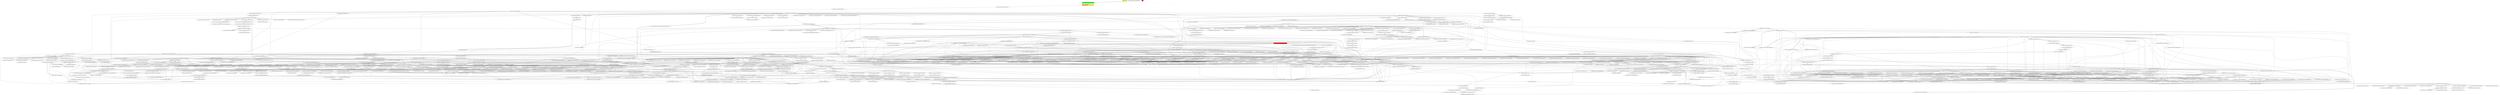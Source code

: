 digraph enhanced {
	"ochiai" [style=striped shape=box fillcolor="yellow"];
	"d4" [style=striped shape=box fillcolor="yellow"];
	"com.google.javascript.jscomp.ScopedAliasesTest#359" [style=striped shape=box fillcolor="orange:yellow"];
	"com.google.javascript.jscomp.ScopedAliases$Traversal#273" [style=striped shape=box fillcolor="red"];
	"real" [style=striped shape=box fillcolor="red"];
	"com.google.javascript.jscomp.ScopedAliasesTest#406" [style=striped shape=box fillcolor="green"];
	"com.google.common.collect.RegularImmutableMap$NonTerminalEntry#116" -> "com.google.common.collect.ImmutableEntry#34";
	"com.google.common.collect.RegularImmutableMap$TerminalEntry#134" -> "com.google.common.collect.ImmutableEntry#34";
	"com.google.common.collect.Maps#612" -> "com.google.common.collect.ImmutableEntry#34";
	"com.google.common.collect.RegularImmutableMap#98" -> "com.google.common.collect.RegularImmutableMap$NonTerminalEntry#116";
	"com.google.javascript.rhino.head.ast.AstNode#240" -> "com.google.javascript.rhino.head.ast.AstNode#203";
	"com.google.javascript.rhino.head.ast.InfixExpression#85" -> "com.google.javascript.rhino.head.ast.InfixExpression#92";
	"com.google.javascript.jscomp.AstValidator#156" -> "com.google.javascript.jscomp.AstValidator#374";
	"com.google.javascript.jscomp.NodeTraversal#454" -> "com.google.javascript.jscomp.NodeTraversal#222";
	"com.google.javascript.rhino.jstype.JSTypeRegistry#248" -> "com.google.javascript.rhino.jstype.BooleanType#53" [style=bold];
	"com.google.javascript.rhino.jstype.FunctionType#359" -> "com.google.javascript.rhino.jstype.PrototypeObjectType#106";
	"com.google.javascript.rhino.head.Parser#332" -> "com.google.javascript.rhino.head.TokenStream#318" [style=bold];
	"com.google.javascript.rhino.head.Context#415" -> "com.google.javascript.rhino.head.ContextFactory#502" [style=bold];
	"com.google.javascript.rhino.head.ast.FunctionCall#109" -> "com.google.javascript.rhino.head.ast.FunctionCall#126";
	"com.google.javascript.rhino.head.Parser#551" -> "com.google.javascript.rhino.head.ast.AstRoot#70" [style=bold];
	"com.google.javascript.jscomp.NodeTraversal#583" -> "com.google.javascript.jscomp.ScopedAliases$Traversal#232";
	"com.google.javascript.rhino.jstype.JSTypeRegistry#248" -> "com.google.javascript.rhino.jstype.AllType#53" [style=bold];
	"com.google.javascript.rhino.head.ast.Scope#222" -> "com.google.javascript.rhino.head.ast.Symbol#97" [style=bold];
	"com.google.javascript.jscomp.parsing.IRFactory$TransformDispatcher#390" -> "com.google.javascript.jscomp.parsing.IRFactory$TransformDispatcher#390";
	"com.google.javascript.jscomp.parsing.TypeSafeDispatcher#121" -> "com.google.javascript.jscomp.parsing.IRFactory$TransformDispatcher#390";
	"com.google.javascript.jscomp.parsing.IRFactory#137" -> "com.google.javascript.jscomp.parsing.IRFactory$TransformDispatcher#390";
	"com.google.javascript.rhino.head.CompilerEnvirons#67" -> "com.google.javascript.rhino.head.Context#1847" [style=bold];
	"com.google.javascript.rhino.head.ast.PropertyGet#76" -> "com.google.javascript.rhino.head.ast.InfixExpression#85";
	"com.google.javascript.rhino.head.Parser#2264" -> "com.google.javascript.rhino.head.ast.InfixExpression#85";
	"com.google.javascript.jscomp.SourceFile$Preloaded#422" -> "com.google.javascript.jscomp.SourceFile#81";
	"com.google.javascript.jscomp.parsing.IRFactory$TransformDispatcher#390" -> "com.google.javascript.jscomp.parsing.IRFactory$TransformDispatcher#393";
	"com.google.common.collect.RegularImmutableMap#48" -> "com.google.common.collect.RegularImmutableMap$NonTerminalEntry#121";
	"com.google.common.collect.RegularImmutableMap#143" -> "com.google.common.collect.RegularImmutableMap$NonTerminalEntry#121";
	"com.google.javascript.jscomp.NodeTraversal#222" -> "com.google.javascript.jscomp.NodeTraversal#230" [style=bold];
	"com.google.javascript.jscomp.parsing.IRFactory#387" -> "com.google.javascript.jscomp.parsing.TypeSafeDispatcher#121" [style=bold];
	"com.google.javascript.rhino.head.TokenStream#318" -> "com.google.javascript.rhino.head.TokenStream#1307";
	"com.google.javascript.rhino.head.TokenStream#1300" -> "com.google.javascript.rhino.head.TokenStream#1307";
	"com.google.javascript.rhino.head.Parser#3428" -> "com.google.javascript.rhino.head.TokenStream#302" [style=bold];
	"com.google.javascript.jscomp.NodeTraversal#478" -> "com.google.javascript.jscomp.NodeTraversal#478";
	"com.google.javascript.jscomp.NodeTraversal#511" -> "com.google.javascript.jscomp.NodeTraversal#478";
	"com.google.javascript.jscomp.NodeTraversal#273" -> "com.google.javascript.jscomp.NodeTraversal#478";
	"com.google.javascript.jscomp.Scope#621" -> "com.google.javascript.jscomp.Scope#614";
	"com.google.javascript.rhino.head.Parser#2808" -> "com.google.javascript.rhino.head.TokenStream#305";
	"com.google.javascript.jscomp.NodeTraversal#478" -> "com.google.javascript.jscomp.ScopedAliases$Traversal#240";
	"com.google.javascript.rhino.head.Parser#940" -> "com.google.javascript.rhino.head.Parser#980" [style=bold];
	"com.google.javascript.jscomp.parsing.IRFactory$TransformDispatcher#390" -> "com.google.javascript.rhino.head.ast.FunctionNode#221";
	"com.google.javascript.rhino.head.TokenStream#318" -> "com.google.javascript.rhino.head.TokenStream#1300";
	"com.google.javascript.rhino.head.Parser#781" -> "com.google.javascript.rhino.head.Parser#717";
	"com.google.javascript.jscomp.AstValidator#94" -> "com.google.javascript.jscomp.AstValidator#351";
	"com.google.javascript.jscomp.NodeUtil#2025" -> "com.google.javascript.rhino.Node#2381";
	"com.google.javascript.jscomp.NodeUtil#3006" -> "com.google.javascript.rhino.Node#2381";
	"com.google.javascript.jscomp.ScopedAliases$Traversal#273" -> "com.google.javascript.rhino.Node#2381";
	"com.google.javascript.jscomp.parsing.ParserRunner#109" -> "com.google.javascript.rhino.head.CompilerEnvirons#129" [style=bold];
	"com.google.javascript.jscomp.ScopedAliases$Traversal#268" -> "com.google.javascript.jscomp.NodeTraversal#682";
	"com.google.javascript.jscomp.ScopedAliasesTest#406" -> "com.google.javascript.jscomp.ScopedAliasesTest#359";
	"com.google.javascript.jscomp.ScopedAliases$Traversal#268" -> "com.google.javascript.jscomp.ScopedAliases#51";
	"com.google.javascript.jscomp.ScopedAliases$Traversal#222" -> "com.google.javascript.jscomp.ScopedAliases#51";
	"com.google.javascript.jscomp.ScopedAliases$Traversal#300" -> "com.google.javascript.jscomp.ScopedAliases#51";
	"com.google.javascript.jscomp.SyntacticScopeCreator#234" -> "com.google.javascript.jscomp.Scope#621";
	"com.google.javascript.rhino.head.Parser#1867" -> "com.google.javascript.rhino.head.ast.VariableDeclaration#115" [style=bold];
	"com.google.javascript.rhino.head.TokenStream#318" -> "com.google.javascript.rhino.head.TokenStream#1312";
	"com.google.javascript.rhino.head.TokenStream#1307" -> "com.google.javascript.rhino.head.TokenStream#1312";
	"com.google.javascript.jscomp.ScopedAliases$Traversal#222" -> "com.google.javascript.jscomp.NodeTraversal#446";
	"com.google.javascript.rhino.head.Parser#2509" -> "com.google.javascript.rhino.head.ast.FunctionCall#146";
	"com.google.javascript.jscomp.ScopedAliases#105" -> "com.google.javascript.rhino.Node#714";
	"com.google.javascript.rhino.jstype.JSTypeRegistry#248" -> "com.google.javascript.rhino.jstype.StringType#53" [style=bold];
	"com.google.javascript.jscomp.ScopedAliases$Traversal#222" -> "com.google.javascript.jscomp.ScopedAliases$Traversal#250";
	"com.google.javascript.rhino.head.ast.ScriptNode#278" -> "com.google.javascript.rhino.head.ast.Symbol#77" [style=bold];
	"com.google.javascript.jscomp.parsing.Config#90" -> "com.google.common.collect.ImmutableMap#318" [style=bold];
	"com.google.common.collect.RegularImmutableMap#48" -> "com.google.common.collect.ImmutableEntry#44";
	"com.google.common.collect.RegularImmutableMap#143" -> "com.google.common.collect.ImmutableEntry#44";
	"com.google.javascript.jscomp.SuppressDocWarningsGuard#40" -> "com.google.common.collect.ImmutableEntry#44";
	"com.google.common.collect.ImmutableMap$Builder#189" -> "com.google.common.collect.ImmutableEntry#44";
	"com.google.javascript.jscomp.AstValidator#351" -> "com.google.javascript.jscomp.AstValidator#367";
	"com.google.javascript.jscomp.AstValidator#359" -> "com.google.javascript.jscomp.AstValidator#367";
	"com.google.javascript.rhino.jstype.JSTypeRegistry#964" -> "com.google.javascript.rhino.jstype.AllType#58";
	"com.google.common.collect.RegularImmutableMap#48" -> "com.google.common.collect.ImmutableEntry#40";
	"com.google.common.collect.RegularImmutableMap#143" -> "com.google.common.collect.ImmutableEntry#40";
	"com.google.javascript.jscomp.SuppressDocWarningsGuard#40" -> "com.google.common.collect.ImmutableEntry#40";
	"com.google.common.collect.ImmutableMap$Builder#189" -> "com.google.common.collect.ImmutableEntry#40";
	"com.google.javascript.jscomp.ScopedAliases$Traversal#268" -> "com.google.javascript.jscomp.Compiler#2030";
	"com.google.javascript.jscomp.LineNumberCheck#52" -> "com.google.javascript.jscomp.NodeTraversal#454";
	"com.google.javascript.jscomp.ScopedAliases#105" -> "com.google.javascript.jscomp.NodeTraversal#454";
	"com.google.javascript.jscomp.PrepareAst#58" -> "com.google.javascript.jscomp.NodeTraversal#454";
	"com.google.javascript.rhino.head.TokenStream#318" -> "com.google.javascript.rhino.head.ScriptRuntime#441";
	"com.google.javascript.rhino.head.Parser#980" -> "com.google.javascript.rhino.head.Parser#1801";
	"com.google.javascript.jscomp.NodeUtil#1821" -> "com.google.javascript.rhino.Node#700";
	"com.google.javascript.rhino.Node#1623" -> "com.google.javascript.rhino.Node#700";
	"com.google.javascript.rhino.Node#1635" -> "com.google.javascript.rhino.Node#700";
	"com.google.javascript.jscomp.ScopedAliases$Traversal#273" -> "com.google.javascript.jscomp.ScopedAliases$Traversal#268";
	"com.google.javascript.rhino.jstype.PrototypeObjectType#106" -> "com.google.javascript.rhino.jstype.PrototypeObjectType#115";
	"com.google.javascript.rhino.jstype.InstanceObjectType#60" -> "com.google.javascript.rhino.jstype.PrototypeObjectType#115";
	"com.google.javascript.rhino.jstype.JSTypeRegistry#248" -> "com.google.javascript.rhino.jstype.PrototypeObjectType#115";
	"com.google.javascript.rhino.jstype.FunctionType#133" -> "com.google.javascript.rhino.jstype.PrototypeObjectType#115";
	"com.google.javascript.rhino.jstype.FunctionType#310" -> "com.google.javascript.rhino.jstype.PrototypeObjectType#115";
	"com.google.javascript.jscomp.Compiler#414" -> "com.google.javascript.jscomp.JSModule#205";
	"com.google.javascript.jscomp.Compiler#436" -> "com.google.javascript.jscomp.JSModule#205";
	"com.google.javascript.jscomp.Compiler#460" -> "com.google.javascript.jscomp.JSModule#205";
	"com.google.javascript.jscomp.AstValidator#156" -> "com.google.javascript.jscomp.AstValidator#359";
	"com.google.javascript.rhino.head.ast.Symbol#68" -> "com.google.javascript.rhino.head.ast.Symbol#84" [style=bold];
	"com.google.javascript.jscomp.parsing.ParserRunner#109" -> "com.google.javascript.rhino.head.CompilerEnvirons#143" [style=bold];
	"com.google.javascript.jscomp.AstValidator#345" -> "com.google.javascript.jscomp.AstValidator#333";
	"com.google.javascript.jscomp.AstValidator#326" -> "com.google.javascript.jscomp.AstValidator#333";
	"com.google.javascript.rhino.head.ast.ScriptNode#85" -> "com.google.javascript.rhino.head.ast.Scope#73" [style=bold];
	"com.google.common.collect.RegularImmutableMap#48" -> "com.google.common.collect.RegularImmutableMap$TerminalEntry#138";
	"com.google.common.collect.RegularImmutableMap#143" -> "com.google.common.collect.RegularImmutableMap$TerminalEntry#138";
	"com.google.javascript.jscomp.parsing.Config#90" -> "com.google.common.collect.ImmutableMap$Builder#207" [style=bold];
	"com.google.common.collect.RegularImmutableMap#98" -> "com.google.common.collect.RegularImmutableMap$TerminalEntry#134" [style=bold];
	"com.google.common.collect.Lists#117" -> "com.google.common.collect.Collections2#341";
	"com.google.javascript.rhino.head.Parser#2599" -> "com.google.javascript.rhino.head.CompilerEnvirons#148";
	"com.google.javascript.rhino.head.Parser#2912" -> "com.google.javascript.rhino.head.CompilerEnvirons#148";
	"com.google.javascript.jscomp.parsing.IRFactory$TransformDispatcher#390" -> "com.google.javascript.rhino.head.ast.PropertyGet#101";
	"com.google.javascript.rhino.head.Parser#3466" -> "com.google.javascript.rhino.head.ast.PropertyGet#101";
	"com.google.javascript.jscomp.NodeTraversal#682" -> "com.google.javascript.jscomp.NodeTraversal#426";
	"com.google.javascript.jscomp.ScopedAliases#60" -> "com.google.javascript.jscomp.ScopedAliases$Traversal#273" [style=dotted];
	"com.google.javascript.jscomp.ScopedAliases$Traversal#222" -> "com.google.javascript.jscomp.ScopedAliases$Traversal#273";
	"com.google.javascript.jscomp.Tracer#235" -> "com.google.javascript.jscomp.Tracer#959";
	"com.google.javascript.jscomp.Tracer#408" -> "com.google.javascript.jscomp.Tracer#959";
	"com.google.javascript.rhino.jstype.JSType#1149" -> "com.google.javascript.rhino.jstype.BooleanType#103";
	"com.google.javascript.rhino.jstype.ObjectType#503" -> "com.google.common.collect.Iterators$1#63";
	"com.google.javascript.jscomp.parsing.ParserRunner#109" -> "com.google.javascript.rhino.head.Context#390" [style=bold];
	"com.google.javascript.jscomp.AstValidator#620" -> "com.google.javascript.jscomp.AstValidator#326";
	"com.google.javascript.jscomp.AstValidator#390" -> "com.google.javascript.jscomp.AstValidator#326";
	"com.google.javascript.jscomp.AstValidator#339" -> "com.google.javascript.jscomp.AstValidator#326";
	"com.google.javascript.rhino.head.CompilerEnvirons#67" -> "com.google.javascript.rhino.head.CompilerEnvirons#97";
	"com.google.javascript.jscomp.parsing.IRFactory#81" -> "com.google.javascript.jscomp.parsing.IRFactory#1149";
	"com.google.javascript.jscomp.Compiler#1241" -> "com.google.javascript.jscomp.Compiler#2098";
	"com.google.javascript.jscomp.AstValidator#359" -> "com.google.javascript.jscomp.AstValidator#345" [style=bold];
	"com.google.javascript.rhino.jstype.BooleanType#103" -> "com.google.javascript.rhino.jstype.BooleanType#108" [style=bold];
	"com.google.javascript.rhino.head.ScriptRuntime$DefaultMessageProvider#3675" -> "com.google.javascript.rhino.head.Context#376" [style=bold];
	"com.google.common.collect.RegularImmutableMap$EntrySet#202" -> "com.google.common.collect.RegularImmutableMap#36";
	"com.google.javascript.jscomp.SuppressDocWarningsGuard#40" -> "com.google.common.collect.RegularImmutableMap#35";
	"com.google.common.collect.RegularImmutableMap#35" -> "com.google.common.collect.RegularImmutableMap#35";
	"com.google.common.collect.ImmutableMap$Builder#189" -> "com.google.common.collect.RegularImmutableMap#35";
	"com.google.javascript.rhino.jstype.FunctionParamBuilder#95" -> "com.google.javascript.rhino.jstype.JSTypeRegistry#964";
	"com.google.javascript.rhino.jstype.FunctionParamBuilder#80" -> "com.google.javascript.rhino.jstype.JSTypeRegistry#964";
	"com.google.javascript.rhino.jstype.ObjectType#503" -> "com.google.javascript.rhino.jstype.PrototypeObjectType#535";
	"com.google.javascript.jscomp.SyntacticScopeCreator#69" -> "com.google.javascript.jscomp.Scope#411";
	"com.google.javascript.rhino.head.Parser#1867" -> "com.google.javascript.rhino.head.ast.VariableDeclaration#104";
	"com.google.javascript.jscomp.ComposeWarningsGuard$GuardComparator#52" -> "com.google.javascript.jscomp.ComposeWarningsGuard$GuardComparator#63";
	"com.google.javascript.rhino.head.Parser#2808" -> "com.google.javascript.rhino.head.Parser#781";
	"com.google.javascript.rhino.head.Parser#635" -> "com.google.javascript.rhino.head.Parser#781";
	"com.google.javascript.rhino.jstype.UnionType#82" -> "com.google.common.collect.RegularImmutableList#170" [style=bold];
	"com.google.javascript.rhino.head.Parser#1987" -> "com.google.javascript.rhino.head.ast.Symbol#68" [style=bold];
	"com.google.javascript.jscomp.AstValidator#156" -> "com.google.javascript.jscomp.AstValidator#339";
	"com.google.javascript.jscomp.AstValidator#351" -> "com.google.javascript.jscomp.AstValidator#339";
	"com.google.javascript.rhino.head.Parser#2414" -> "com.google.javascript.rhino.head.Parser#2071";
	"com.google.javascript.rhino.head.Parser#2053" -> "com.google.javascript.rhino.head.Parser#2071";
	"com.google.javascript.rhino.head.Parser#1867" -> "com.google.javascript.rhino.head.Parser#2071";
	"com.google.javascript.jscomp.parsing.IRFactory$TransformDispatcher#390" -> "com.google.javascript.rhino.Node#2189";
	"com.google.javascript.jscomp.NodeTraversal#511" -> "com.google.javascript.rhino.Node#2189";
	"com.google.javascript.jscomp.NodeUtil#1699" -> "com.google.javascript.rhino.Node#2189";
	"com.google.javascript.jscomp.NodeUtil#1821" -> "com.google.javascript.rhino.Node#2189";
	"com.google.javascript.jscomp.AstValidator#374" -> "com.google.javascript.jscomp.AstValidator#791";
	"com.google.javascript.jscomp.AstValidator#390" -> "com.google.javascript.jscomp.AstValidator#791";
	"com.google.javascript.jscomp.Compiler#2098" -> "com.google.javascript.jscomp.Compiler#2085";
	"com.google.javascript.jscomp.JsAst#85" -> "com.google.javascript.jscomp.Compiler#2085";
	"com.google.javascript.jscomp.parsing.IRFactory#171" -> "com.google.javascript.rhino.Node#1095";
	"com.google.javascript.jscomp.JsAst#85" -> "com.google.javascript.rhino.Node#1095";
	"com.google.javascript.jscomp.NodeUtil#3006" -> "com.google.javascript.rhino.Node#2181";
	"com.google.javascript.jscomp.NodeUtil#2815" -> "com.google.javascript.rhino.Node#2181";
	"com.google.javascript.rhino.head.Parser#2509" -> "com.google.javascript.rhino.head.ast.FunctionCall#109";
	"com.google.javascript.jscomp.ScopedAliases$Traversal#273" -> "com.google.javascript.jscomp.CompilerOptions$NullAliasTransformationHandler$NullAliasTransformation#2080";
	"com.google.javascript.jscomp.parsing.IRFactory$TransformDispatcher#390" -> "com.google.javascript.rhino.head.ast.FunctionCall#100";
	"com.google.javascript.jscomp.ComposeWarningsGuard$GuardComparator#52" -> "com.google.javascript.jscomp.ComposeWarningsGuard$GuardComparator#57" [style=bold];
	"com.google.javascript.rhino.IR#420" -> "com.google.javascript.rhino.Node#513";
	"com.google.javascript.jscomp.ComposeWarningsGuard#79" -> "com.google.javascript.jscomp.ComposeWarningsGuard$GuardComparator#52";
	"com.google.javascript.jscomp.ComposeWarningsGuard#88" -> "com.google.javascript.jscomp.ComposeWarningsGuard$GuardComparator#52";
	"com.google.javascript.jscomp.parsing.IRFactory#1352" -> "com.google.javascript.rhino.Node#517";
	"com.google.javascript.rhino.jstype.FunctionParamBuilder#135" -> "com.google.javascript.rhino.Node#517";
	"com.google.javascript.jscomp.parsing.ParserRunner#109" -> "com.google.javascript.rhino.head.Parser#512";
	"com.google.javascript.jscomp.AstValidator#84" -> "com.google.javascript.jscomp.AstValidator#306" [style=bold];
	"com.google.javascript.jscomp.Compiler#2085" -> "com.google.javascript.jscomp.Compiler#2073";
	"com.google.javascript.jscomp.CompilerTestCase#735" -> "com.google.javascript.jscomp.Compiler#2073";
	"com.google.javascript.jscomp.NodeUtil#3006" -> "com.google.javascript.rhino.Node#2173";
	"com.google.javascript.jscomp.RhinoErrorReporter#70" -> "com.google.common.collect.ImmutableMap#106" [style=bold];
	"com.google.javascript.rhino.IR#103" -> "com.google.javascript.rhino.IR#477";
	"com.google.javascript.rhino.jstype.JSTypeRegistry#248" -> "com.google.javascript.rhino.jstype.ErrorFunctionType#51" [style=bold];
	"com.google.javascript.jscomp.parsing.IRFactory#181" -> "com.google.javascript.rhino.head.ast.AstRoot#78";
	"com.google.javascript.rhino.testing.BaseJSTypeTestCase#229" -> "com.google.javascript.rhino.jstype.JSTypeRegistry#986";
	"com.google.javascript.jscomp.NodeTraversal#478" -> "com.google.javascript.jscomp.NodeTraversal#654";
	"com.google.javascript.rhino.IR#428" -> "com.google.javascript.rhino.Node#505";
	"com.google.javascript.rhino.head.ast.ExpressionStatement#122" -> "com.google.javascript.rhino.head.ast.AstNode#616";
	"com.google.javascript.jscomp.parsing.IRFactory$TransformDispatcher#390" -> "com.google.javascript.rhino.head.ast.AstNode#616";
	"com.google.javascript.jscomp.parsing.IRFactory#324" -> "com.google.javascript.rhino.head.ast.AstNode#616";
	"com.google.javascript.rhino.head.ast.InfixExpression#92" -> "com.google.javascript.rhino.head.ast.AstNode#616";
	"com.google.javascript.jscomp.parsing.IRFactory$TransformDispatcher#723" -> "com.google.javascript.rhino.head.ast.AstNode#616";
	"com.google.javascript.jscomp.parsing.IRFactory#81" -> "com.google.javascript.jscomp.parsing.IRFactory#1352";
	"com.google.javascript.jscomp.DiagnosticGroupWarningsGuard#40" -> "com.google.javascript.jscomp.DiagnosticGroup#103" [style=bold];
	"com.google.javascript.jscomp.AstValidator#68" -> "com.google.javascript.jscomp.AstValidator#775";
	"com.google.javascript.jscomp.AstValidator#620" -> "com.google.javascript.jscomp.AstValidator#775";
	"com.google.javascript.jscomp.AstValidator#345" -> "com.google.javascript.jscomp.AstValidator#775";
	"com.google.javascript.jscomp.AstValidator#351" -> "com.google.javascript.jscomp.AstValidator#775";
	"com.google.javascript.jscomp.AstValidator#474" -> "com.google.javascript.jscomp.AstValidator#775";
	"com.google.javascript.jscomp.AstValidator#649" -> "com.google.javascript.jscomp.AstValidator#775";
	"com.google.javascript.jscomp.AstValidator#638" -> "com.google.javascript.jscomp.AstValidator#775";
	"com.google.javascript.jscomp.AstValidator#749" -> "com.google.javascript.jscomp.AstValidator#775";
	"com.google.javascript.jscomp.AstValidator#359" -> "com.google.javascript.jscomp.AstValidator#775";
	"com.google.javascript.jscomp.AstValidator#339" -> "com.google.javascript.jscomp.AstValidator#775";
	"com.google.javascript.jscomp.Compiler#1039" -> "com.google.javascript.rhino.InputId#61";
	"com.google.javascript.jscomp.Compiler#1004" -> "com.google.javascript.rhino.InputId#61";
	"com.google.common.collect.ImmutableMap#106" -> "com.google.common.collect.ImmutableMap#139";
	"com.google.common.collect.ImmutableMap$Builder#178" -> "com.google.common.collect.ImmutableMap#139";
	"com.google.common.collect.ImmutableMap#240" -> "com.google.common.collect.ImmutableMap#139";
	"com.google.javascript.jscomp.CompilerOptions#1067" -> "com.google.javascript.jscomp.DiagnosticGroupWarningsGuard#33";
	"com.google.javascript.jscomp.SuppressDocWarningsGuard#40" -> "com.google.javascript.jscomp.DiagnosticGroupWarningsGuard#33";
	"com.google.javascript.jscomp.parsing.ParserRunner#109" -> "com.google.javascript.rhino.head.CompilerEnvirons#50";
	"com.google.common.collect.ImmutableSet#145" -> "com.google.common.collect.ImmutableSet#161";
	"com.google.javascript.rhino.jstype.UnionTypeBuilder#248" -> "com.google.javascript.rhino.jstype.UnionType#82" [style=bold];
	"com.google.javascript.jscomp.AstValidator#76" -> "com.google.javascript.jscomp.AstValidator#84";
	"com.google.javascript.jscomp.parsing.IRFactory#81" -> "com.google.javascript.jscomp.parsing.IRFactory#1348";
	"com.google.javascript.jscomp.AstValidator#278" -> "com.google.javascript.jscomp.AstValidator#767";
	"com.google.javascript.jscomp.AstValidator#620" -> "com.google.javascript.jscomp.AstValidator#767";
	"com.google.javascript.jscomp.AstValidator#345" -> "com.google.javascript.jscomp.AstValidator#767";
	"com.google.javascript.jscomp.AstValidator#367" -> "com.google.javascript.jscomp.AstValidator#767";
	"com.google.javascript.jscomp.AstValidator#351" -> "com.google.javascript.jscomp.AstValidator#767";
	"com.google.javascript.jscomp.AstValidator#374" -> "com.google.javascript.jscomp.AstValidator#767";
	"com.google.javascript.jscomp.AstValidator#474" -> "com.google.javascript.jscomp.AstValidator#767";
	"com.google.javascript.jscomp.AstValidator#390" -> "com.google.javascript.jscomp.AstValidator#767";
	"com.google.javascript.jscomp.AstValidator#68" -> "com.google.javascript.jscomp.AstValidator#767";
	"com.google.javascript.jscomp.AstValidator#649" -> "com.google.javascript.jscomp.AstValidator#767";
	"com.google.javascript.jscomp.AstValidator#638" -> "com.google.javascript.jscomp.AstValidator#767";
	"com.google.javascript.jscomp.AstValidator#84" -> "com.google.javascript.jscomp.AstValidator#767";
	"com.google.javascript.jscomp.AstValidator#76" -> "com.google.javascript.jscomp.AstValidator#767";
	"com.google.javascript.jscomp.AstValidator#359" -> "com.google.javascript.jscomp.AstValidator#767";
	"com.google.javascript.jscomp.AstValidator#339" -> "com.google.javascript.jscomp.AstValidator#767";
	"com.google.javascript.jscomp.NodeUtil#3006" -> "com.google.javascript.jscomp.NodeUtil#2046";
	"com.google.javascript.jscomp.ScopedAliases$Traversal#216" -> "com.google.javascript.rhino.Node#2197";
	"com.google.javascript.jscomp.PrepareAst$PrepareAnnotations#165" -> "com.google.javascript.rhino.Node#2197";
	"com.google.javascript.jscomp.Compiler#351" -> "com.google.javascript.jscomp.Compiler#394" [style=bold];
	"com.google.common.base.Joiner#168" -> "com.google.common.base.Joiner#160";
	"com.google.javascript.jscomp.parsing.Config#90" -> "com.google.common.collect.ImmutableMap#128" [style=bold];
	"com.google.javascript.jscomp.DiagnosticGroup#103" -> "com.google.javascript.jscomp.DiagnosticGroup#110";
	"com.google.javascript.jscomp.DiagnosticGroupWarningsGuard#50" -> "com.google.javascript.jscomp.DiagnosticGroup#110";
	"com.google.javascript.rhino.jstype.ObjectType#436" -> "com.google.javascript.rhino.jstype.PrototypeObjectType#174" [style=bold];
	"com.google.javascript.jscomp.CompilerTestCase#735" -> "com.google.javascript.jscomp.ScopedAliases#100";
	"com.google.javascript.jscomp.CompilerTestCase#735" -> "com.google.common.base.Joiner#168";
	"com.google.javascript.rhino.head.Parser#980" -> "com.google.javascript.rhino.head.Parser#1867";
	"com.google.javascript.rhino.jstype.PrototypeObjectType#445" -> "com.google.javascript.rhino.jstype.JSType#1016";
	"com.google.javascript.rhino.jstype.JSType#990" -> "com.google.javascript.rhino.jstype.JSType#1016";
	"com.google.javascript.jscomp.ScopedAliases$Traversal#240" -> "com.google.javascript.jscomp.NodeTraversal#635";
	"com.google.javascript.jscomp.RhinoErrorReporter#70" -> "com.google.javascript.rhino.ScriptRuntime#367";
	"com.google.javascript.jscomp.parsing.ParserRunner#109" -> "com.google.javascript.rhino.head.CompilerEnvirons#67" [style=bold];
	"com.google.javascript.jscomp.ScopedAliases$Traversal#324" -> "com.google.javascript.jscomp.Scope$Var#157";
	"com.google.javascript.jscomp.ScopedAliases$Traversal#273" -> "com.google.javascript.jscomp.Scope$Var#157";
	"com.google.javascript.jscomp.AstValidator#68" -> "com.google.javascript.jscomp.AstValidator#76";
	"com.google.javascript.jscomp.parsing.IRFactory#81" -> "com.google.javascript.jscomp.parsing.IRFactory#1356";
	"com.google.javascript.jscomp.ScopedAliases$Traversal#324" -> "com.google.javascript.jscomp.NodeTraversal#639";
	"com.google.javascript.jscomp.NodeTraversal#635" -> "com.google.javascript.jscomp.NodeTraversal#639";
	"com.google.javascript.jscomp.ScopedAliases$Traversal#232" -> "com.google.javascript.jscomp.NodeTraversal#639";
	"com.google.javascript.rhino.head.ast.ExpressionStatement#122" -> "com.google.javascript.rhino.head.ast.AstNode#268";
	"com.google.javascript.rhino.head.ast.FunctionNode#236" -> "com.google.javascript.rhino.head.ast.AstNode#268";
	"com.google.javascript.rhino.head.ast.VariableInitializer#110" -> "com.google.javascript.rhino.head.ast.AstNode#268";
	"com.google.javascript.rhino.head.ast.AstNode#292" -> "com.google.javascript.rhino.head.ast.AstNode#268";
	"com.google.javascript.rhino.head.ast.FunctionCall#89" -> "com.google.javascript.rhino.head.ast.AstNode#268";
	"com.google.javascript.rhino.head.ast.ElementGet#112" -> "com.google.javascript.rhino.head.ast.AstNode#268";
	"com.google.javascript.rhino.head.ast.VariableDeclaration#104" -> "com.google.javascript.rhino.head.ast.AstNode#268";
	"com.google.javascript.rhino.head.ast.ElementGet#95" -> "com.google.javascript.rhino.head.ast.AstNode#268";
	"com.google.javascript.rhino.head.ast.FunctionCall#126" -> "com.google.javascript.rhino.head.ast.AstNode#268";
	"com.google.javascript.rhino.head.Parser#551" -> "com.google.javascript.rhino.head.ast.AstNode#268";
	"com.google.javascript.rhino.head.ast.VariableInitializer#128" -> "com.google.javascript.rhino.head.ast.AstNode#268";
	"com.google.javascript.rhino.head.ast.FunctionNode#152" -> "com.google.javascript.rhino.head.ast.AstNode#268";
	"com.google.javascript.rhino.head.ast.InfixExpression#161" -> "com.google.javascript.rhino.head.ast.AstNode#268";
	"com.google.javascript.rhino.head.ast.InfixExpression#140" -> "com.google.javascript.rhino.head.ast.AstNode#268";
	"com.google.javascript.jscomp.Compiler#351" -> "com.google.javascript.jscomp.Compiler#386" [style=bold];
	"com.google.javascript.rhino.jstype.NoType#65" -> "com.google.javascript.rhino.jstype.NoObjectType#67";
	"com.google.javascript.rhino.jstype.JSTypeRegistry#248" -> "com.google.javascript.rhino.jstype.NoObjectType#67";
	"com.google.javascript.jscomp.ScopedAliases$Traversal#250" -> "com.google.javascript.jscomp.ScopedAliases$Traversal$1#260" [style=bold];
	"com.google.javascript.rhino.head.Parser#2454" -> "com.google.javascript.rhino.head.Parser#2509";
	"com.google.javascript.jscomp.parsing.IRFactory#1348" -> "com.google.javascript.rhino.IR#420";
	"com.google.javascript.jscomp.parsing.IRFactory#1356" -> "com.google.javascript.rhino.IR#428";
	"com.google.javascript.jscomp.ScopedAliases#100" -> "com.google.javascript.jscomp.ScopedAliases#105" [style=bold];
	"com.google.common.collect.ImmutableMap$Builder#212" -> "com.google.common.collect.RegularImmutableMap#48";
	"com.google.common.collect.ImmutableMap#106" -> "com.google.common.collect.RegularImmutableMap#48";
	"com.google.common.collect.ImmutableMap#240" -> "com.google.common.collect.RegularImmutableMap#48";
	"com.google.common.collect.EmptyImmutableList#36" -> "com.google.common.collect.Iterators#80";
	"com.google.javascript.jscomp.AstValidator#156" -> "com.google.javascript.jscomp.AstValidator#749";
	"com.google.javascript.rhino.head.Parser#717" -> "com.google.javascript.rhino.head.ast.FunctionNode#272";
	"com.google.javascript.jscomp.ScopedAliases$Traversal#324" -> "com.google.javascript.jscomp.NodeUtil#2025";
	"com.google.common.collect.ImmutableMap$Builder#207" -> "com.google.common.collect.ImmutableMap$Builder#212" [style=bold];
	"com.google.common.collect.Iterators#1057" -> "com.google.common.collect.Iterators$13#1057" [style=bold];
	"com.google.javascript.rhino.head.ast.AstNode#268" -> "com.google.javascript.rhino.head.ast.AstNode#252" [style=bold];
	"com.google.javascript.rhino.head.TokenStream#318" -> "com.google.javascript.rhino.head.TokenStream#124";
	"com.google.javascript.jscomp.Scope$Var#83" -> "com.google.javascript.jscomp.Scope$Var#132" [style=bold];
	"com.google.javascript.jscomp.AstValidator#278" -> "com.google.javascript.jscomp.AstValidator#94";
	"com.google.javascript.jscomp.AstValidator#84" -> "com.google.javascript.jscomp.AstValidator#94";
	"com.google.common.collect.AbstractIndexedListIterator#68" -> "com.google.common.collect.UnmodifiableListIterator#34";
	"com.google.javascript.rhino.head.ast.AstNode#212" -> "com.google.javascript.rhino.head.ast.AstNode#259";
	"com.google.javascript.jscomp.CompilerInput#88" -> "com.google.javascript.jscomp.JsAst#43";
	"com.google.javascript.jscomp.Compiler#327" -> "com.google.common.collect.Iterators$13#1061";
	"com.google.javascript.jscomp.Compiler#394" -> "com.google.common.collect.Iterators$13#1061";
	"com.google.javascript.jscomp.Compiler#327" -> "com.google.common.collect.Iterators$13#1065";
	"com.google.javascript.jscomp.Compiler#394" -> "com.google.common.collect.Iterators$13#1065";
	"com.google.javascript.jscomp.LightweightMessageFormatter#50" -> "com.google.javascript.jscomp.AbstractMessageFormatter#32";
	"com.google.javascript.rhino.head.ast.InfixExpression#92" -> "com.google.javascript.rhino.head.ast.AstNode#240";
	"com.google.javascript.rhino.head.CompilerEnvirons#67" -> "com.google.javascript.rhino.head.Context#1818" [style=bold];
	"com.google.javascript.rhino.head.Parser#781" -> "com.google.javascript.rhino.head.ast.FunctionNode#258";
	"com.google.javascript.jscomp.ErrorFormat$2#38" -> "com.google.javascript.jscomp.AbstractMessageFormatter#37";
	"com.google.common.collect.ImmutableSet$ArrayImmutableSet#397" -> "com.google.common.collect.ImmutableSet#365";
	"com.google.javascript.jscomp.CompilerTestCase#185" -> "com.google.javascript.jscomp.GoogleCodingConvention#44";
	"com.google.common.collect.AbstractIndexedListIterator#68" -> "com.google.common.base.Preconditions#330";
	"com.google.javascript.jscomp.GoogleCodingConvention#44" -> "com.google.javascript.jscomp.GoogleCodingConvention#49" [style=bold];
	"com.google.javascript.jscomp.CompilerInput#116" -> "com.google.javascript.jscomp.JsAst#51";
	"com.google.javascript.jscomp.parsing.IRFactory$TransformDispatcher#390" -> "com.google.javascript.rhino.head.ast.FunctionNode#251";
	"com.google.javascript.jscomp.Compiler#1241" -> "com.google.javascript.jscomp.CompilerInput#116";
	"com.google.javascript.jscomp.Compiler#1369" -> "com.google.javascript.jscomp.CompilerInput#116";
	"com.google.javascript.jscomp.Compiler#1411" -> "com.google.javascript.jscomp.CompilerInput#116";
	"com.google.javascript.rhino.head.Parser#551" -> "com.google.javascript.rhino.head.Parser#705";
	"com.google.javascript.rhino.head.Parser#635" -> "com.google.javascript.rhino.head.Parser#705";
	"com.google.javascript.rhino.head.ast.ExpressionStatement#122" -> "com.google.javascript.rhino.head.ast.AstNode#472";
	"com.google.javascript.rhino.head.ast.InfixExpression#92" -> "com.google.javascript.rhino.head.ast.AstNode#472";
	"com.google.javascript.rhino.head.ast.FunctionNode#236" -> "com.google.javascript.rhino.head.ast.AstNode#472";
	"com.google.javascript.rhino.head.ast.AstNode#292" -> "com.google.javascript.rhino.head.ast.AstNode#472";
	"com.google.javascript.rhino.head.ast.FunctionCall#89" -> "com.google.javascript.rhino.head.ast.AstNode#472";
	"com.google.javascript.rhino.head.ast.ElementGet#112" -> "com.google.javascript.rhino.head.ast.AstNode#472";
	"com.google.javascript.rhino.head.ast.NumberLiteral#100" -> "com.google.javascript.rhino.head.ast.AstNode#472";
	"com.google.javascript.rhino.head.ast.VariableDeclaration#104" -> "com.google.javascript.rhino.head.ast.AstNode#472";
	"com.google.javascript.rhino.head.ast.ElementGet#95" -> "com.google.javascript.rhino.head.ast.AstNode#472";
	"com.google.javascript.rhino.head.ast.FunctionCall#126" -> "com.google.javascript.rhino.head.ast.AstNode#472";
	"com.google.javascript.rhino.head.ast.StringLiteral#96" -> "com.google.javascript.rhino.head.ast.AstNode#472";
	"com.google.javascript.rhino.head.ast.InfixExpression#161" -> "com.google.javascript.rhino.head.ast.AstNode#472";
	"com.google.javascript.rhino.head.ast.InfixExpression#140" -> "com.google.javascript.rhino.head.ast.AstNode#472";
	"com.google.javascript.rhino.head.ast.Name#101" -> "com.google.javascript.rhino.head.ast.AstNode#472";
	"com.google.javascript.rhino.jstype.JSTypeRegistry#238" -> "com.google.javascript.rhino.jstype.JSTypeRegistry#562" [style=bold];
	"com.google.javascript.rhino.head.Parser#1090" -> "com.google.javascript.rhino.head.ast.AstNode#232";
	"com.google.javascript.rhino.head.ast.AstNode#240" -> "com.google.javascript.rhino.head.ast.AstNode#232";
	"com.google.javascript.rhino.head.ast.Name#84" -> "com.google.javascript.rhino.head.ast.AstNode#232";
	"com.google.javascript.rhino.head.ast.FunctionNode#236" -> "com.google.javascript.rhino.head.ast.AstNode#232";
	"com.google.javascript.rhino.head.Parser#781" -> "com.google.javascript.rhino.head.ast.AstNode#232";
	"com.google.javascript.rhino.head.Parser#551" -> "com.google.javascript.rhino.head.ast.AstNode#232";
	"com.google.javascript.rhino.head.ast.AstNode#292" -> "com.google.javascript.rhino.head.ast.AstNode#232";
	"com.google.javascript.rhino.head.Parser#2509" -> "com.google.javascript.rhino.head.ast.AstNode#232";
	"com.google.javascript.rhino.head.ast.NumberLiteral#70" -> "com.google.javascript.rhino.head.ast.AstNode#232";
	"com.google.javascript.rhino.head.ast.Name#101" -> "com.google.javascript.rhino.head.ast.AstNode#232";
	"com.google.javascript.rhino.head.Parser#1867" -> "com.google.javascript.rhino.head.ast.AstNode#232";
	"com.google.javascript.rhino.head.Parser#635" -> "com.google.javascript.rhino.head.ast.AstNode#232";
	"com.google.javascript.rhino.testing.BaseJSTypeTestCase#229" -> "com.google.javascript.rhino.testing.BaseJSTypeTestCase#386" [style=bold];
	"com.google.common.base.Joiner#160" -> "com.google.common.base.Joiner#129" [style=bold];
	"com.google.javascript.jscomp.Compiler#327" -> "com.google.javascript.jscomp.Compiler#351";
	"com.google.javascript.jscomp.BasicErrorManager$LeveledJSErrorComparator#131" -> "com.google.javascript.jscomp.JSError#204";
	"com.google.javascript.rhino.head.Parser#2808" -> "com.google.javascript.rhino.head.Parser#2912";
	"com.google.javascript.jscomp.ScopedAliases$Traversal#182" -> "com.google.javascript.jscomp.ScopedAliases$Traversal#204";
	"com.google.javascript.rhino.head.Parser#551" -> "com.google.javascript.rhino.head.Node#280";
	"com.google.javascript.rhino.head.ast.AstNode#292" -> "com.google.javascript.rhino.head.Node#280";
	"com.google.javascript.jscomp.CompilerInput#65" -> "com.google.javascript.jscomp.JsAst#69" [style=bold];
	"com.google.javascript.rhino.jstype.JSType#1149" -> "com.google.javascript.rhino.jstype.VoidType#96";
	"com.google.javascript.jscomp.ScopedAliases#105" -> "com.google.javascript.jscomp.ScopedAliases$Traversal#200";
	"com.google.javascript.jscomp.parsing.IRFactory#293" -> "com.google.javascript.jscomp.parsing.IRFactory#324";
	"com.google.javascript.jscomp.parsing.IRFactory#283" -> "com.google.javascript.jscomp.parsing.IRFactory#324";
	"com.google.javascript.rhino.jstype.FunctionParamBuilder#80" -> "com.google.javascript.rhino.Node#1905" [style=bold];
	"com.google.javascript.rhino.head.Parser#551" -> "com.google.javascript.rhino.head.Parser#940";
	"com.google.javascript.rhino.head.Parser#635" -> "com.google.javascript.rhino.head.Parser#940";
	"com.google.javascript.jscomp.Compiler#1241" -> "com.google.javascript.jscomp.DependencyOptions#120";
	"com.google.javascript.jscomp.Compiler#1369" -> "com.google.javascript.jscomp.DependencyOptions#120";
	"com.google.common.collect.RegularImmutableMap#48" -> "com.google.common.collect.RegularImmutableMap#81" [style=bold];
	"com.google.javascript.jscomp.parsing.IRFactory#81" -> "com.google.javascript.jscomp.parsing.IRFactory#1332" [style=bold];
	"com.google.javascript.rhino.head.Parser#3500" -> "com.google.javascript.rhino.head.ast.AstNode#225";
	"com.google.javascript.rhino.head.ast.InfixExpression#92" -> "com.google.javascript.rhino.head.ast.AstNode#225";
	"com.google.javascript.rhino.head.ast.FunctionNode#236" -> "com.google.javascript.rhino.head.ast.AstNode#225";
	"com.google.javascript.rhino.head.Parser#275" -> "com.google.javascript.rhino.head.ast.AstNode#225";
	"com.google.javascript.rhino.head.ast.AstNode#292" -> "com.google.javascript.rhino.head.ast.AstNode#225";
	"com.google.javascript.rhino.head.ast.ExpressionStatement#91" -> "com.google.javascript.rhino.head.ast.AstNode#225";
	"com.google.javascript.rhino.head.Parser#781" -> "com.google.javascript.rhino.head.ast.FunctionNode#236";
	"com.google.javascript.jscomp.Compiler#1039" -> "com.google.javascript.jscomp.CompilerInput#147";
	"com.google.javascript.jscomp.ComposeWarningsGuard#150" -> "com.google.javascript.jscomp.DiagnosticGroupWarningsGuard#50";
	"com.google.javascript.jscomp.ScopedAliases#105" -> "com.google.javascript.jscomp.ScopedAliases$Traversal#208";
	"com.google.javascript.jscomp.ScopedAliases$Traversal#324" -> "com.google.javascript.jscomp.ScopedAliases$Traversal#216";
	"com.google.javascript.jscomp.ScopedAliases$Traversal#222" -> "com.google.javascript.jscomp.ScopedAliases$Traversal#216";
	"com.google.javascript.jscomp.ScopedAliases$Traversal#240" -> "com.google.javascript.jscomp.ScopedAliases$Traversal#216";
	"com.google.javascript.jscomp.ClosureCodingConvention#50" -> "com.google.common.collect.ImmutableSet#145" [style=bold];
	"com.google.javascript.jscomp.Scope$Var#239" -> "com.google.javascript.jscomp.Scope$Var#183";
	"com.google.javascript.jscomp.ScopedAliasesTest#36" -> "com.google.javascript.jscomp.ScopedAliases#92" [style=bold];
	"com.google.javascript.jscomp.ScopedAliases#105" -> "com.google.javascript.jscomp.ScopedAliases$Traversal#212" [style=bold];
	"com.google.common.base.Preconditions#330" -> "com.google.common.base.Preconditions#350" [style=bold];
	"com.google.javascript.rhino.jstype.StringType#92" -> "com.google.javascript.rhino.jstype.StringType#97" [style=bold];
	"com.google.common.collect.RegularImmutableMap#81" -> "com.google.common.base.Preconditions#114";
	"com.google.common.collect.RegularImmutableMap#48" -> "com.google.common.base.Preconditions#114";
	"com.google.javascript.rhino.head.Parser#1867" -> "com.google.javascript.rhino.head.ast.VariableDeclaration#156";
	"com.google.javascript.jscomp.DiagnosticGroupWarningsGuard#50" -> "com.google.javascript.jscomp.DiagnosticGroup#129";
	"com.google.javascript.rhino.jstype.JSType#1149" -> "com.google.javascript.rhino.jstype.StringType#92";
	"com.google.javascript.jscomp.CompilerInput#72" -> "com.google.javascript.jscomp.JsAst#74";
	"com.google.javascript.jscomp.parsing.IRFactory$TransformDispatcher#390" -> "com.google.javascript.rhino.head.ast.AstNode#212";
	"com.google.javascript.jscomp.parsing.IRFactory#324" -> "com.google.javascript.rhino.head.ast.AstNode#212";
	"com.google.javascript.jscomp.parsing.IRFactory$TransformDispatcher#723" -> "com.google.javascript.rhino.head.ast.AstNode#212";
	"com.google.common.collect.RegularImmutableMap#48" -> "com.google.common.collect.RegularImmutableMap#93" [style=bold];
	"com.google.javascript.jscomp.parsing.IRFactory#81" -> "com.google.javascript.jscomp.parsing.IRFactory#1340";
	"com.google.javascript.jscomp.JsAst#43" -> "com.google.javascript.rhino.InputId#51";
	"com.google.javascript.rhino.Node#513" -> "com.google.javascript.rhino.Node$StringNode#197";
	"com.google.javascript.rhino.Node#517" -> "com.google.javascript.rhino.Node$StringNode#197";
	"com.google.javascript.rhino.jstype.JSTypeRegistry#562" -> "com.google.javascript.rhino.jstype.JSTypeRegistry#588" [style=bold];
	"com.google.javascript.jscomp.ComposeWarningsGuard#112" -> "com.google.javascript.jscomp.DiagnosticGroupWarningsGuard#40" [style=bold];
	"com.google.common.collect.RegularImmutableMap#48" -> "com.google.common.collect.RegularImmutableMap#98" [style=bold];
	"com.google.javascript.jscomp.NodeTraversal#563" -> "com.google.javascript.jscomp.ScopedAliases$Traversal#222";
	"com.google.javascript.rhino.jstype.FunctionType#133" -> "com.google.javascript.rhino.jstype.PrototypeObjectType#399";
	"com.google.javascript.rhino.head.ScriptRuntime#3615" -> "com.google.javascript.rhino.head.ScriptRuntime#3666";
	"com.google.javascript.jscomp.Compiler#1241" -> "com.google.javascript.rhino.Node#1922";
	"com.google.javascript.jscomp.parsing.ParserRunner#109" -> "com.google.javascript.rhino.Node#1922";
	"com.google.javascript.jscomp.CompilerInput#100" -> "com.google.javascript.rhino.InputId#56";
	"com.google.javascript.jscomp.CodingConventions#41" -> "com.google.javascript.jscomp.CodingConventions$DefaultCodingConvention#243";
	"com.google.javascript.jscomp.CodingConventions$DefaultCodingConvention#243" -> "com.google.javascript.jscomp.CodingConventions$DefaultCodingConvention#243";
	"com.google.javascript.jscomp.parsing.IRFactory#81" -> "com.google.javascript.jscomp.parsing.IRFactory#1336";
	"com.google.javascript.jscomp.JsAst#51" -> "com.google.javascript.jscomp.JsAst#85" [style=bold];
	"com.google.javascript.jscomp.parsing.IRFactory$TransformDispatcher#390" -> "com.google.javascript.rhino.head.ast.VariableDeclaration#83";
	"com.google.javascript.rhino.jstype.NumberType#53" -> "com.google.javascript.rhino.jstype.ValueType#49";
	"com.google.javascript.rhino.jstype.VoidType#54" -> "com.google.javascript.rhino.jstype.ValueType#49";
	"com.google.javascript.rhino.jstype.StringType#53" -> "com.google.javascript.rhino.jstype.ValueType#49";
	"com.google.javascript.rhino.jstype.NullType#54" -> "com.google.javascript.rhino.jstype.ValueType#49";
	"com.google.javascript.rhino.jstype.BooleanType#53" -> "com.google.javascript.rhino.jstype.ValueType#49";
	"com.google.javascript.jscomp.PrepareAst#58" -> "com.google.javascript.jscomp.PrepareAst$PrepareAnnotations#125" [style=bold];
	"com.google.javascript.jscomp.RhinoErrorReporter#96" -> "com.google.javascript.jscomp.RhinoErrorReporter$NewRhinoErrorReporter#151" [style=bold];
	"com.google.javascript.rhino.Node#870" -> "com.google.javascript.rhino.Node$ObjectPropListItem#304" [style=bold];
	"com.google.javascript.rhino.jstype.JSTypeRegistry#206" -> "com.google.javascript.rhino.jstype.JSTypeRegistry#238" [style=bold];
	"com.google.javascript.jscomp.CompilerInput#88" -> "com.google.javascript.jscomp.CompilerInput#65" [style=bold];
	"com.google.javascript.rhino.jstype.ArrowType#69" -> "com.google.javascript.rhino.jstype.JSType#111";
	"com.google.javascript.rhino.jstype.InstanceObjectType#158" -> "com.google.javascript.rhino.jstype.JSType#354";
	"com.google.javascript.jscomp.CompilerTestCase#1058" -> "com.google.javascript.jscomp.Compiler#202";
	"com.google.javascript.rhino.jstype.PrototypeObjectType#506" -> "com.google.javascript.rhino.jstype.ObjectType#532" [style=bold];
	"com.google.javascript.rhino.head.Parser#781" -> "com.google.javascript.rhino.head.Parser#295";
	"com.google.javascript.rhino.head.Parser#1867" -> "com.google.javascript.rhino.head.Parser#295";
	"com.google.javascript.rhino.head.Parser#635" -> "com.google.javascript.rhino.head.Parser#295";
	"com.google.javascript.jscomp.Compiler#202" -> "com.google.javascript.jscomp.Compiler#209";
	"com.google.javascript.jscomp.RhinoErrorReporter$NewRhinoErrorReporter#151" -> "com.google.javascript.jscomp.RhinoErrorReporter$NewRhinoErrorReporter#155" [style=bold];
	"com.google.javascript.rhino.head.ast.AstNode#168" -> "com.google.javascript.rhino.head.Node#130" [style=bold];
	"com.google.javascript.rhino.jstype.JSTypeRegistry#1289" -> "com.google.javascript.rhino.jstype.FunctionBuilder#90";
	"com.google.common.collect.ImmutableSet#161" -> "com.google.common.collect.Hashing#40";
	"com.google.common.collect.RegularImmutableMap#48" -> "com.google.common.collect.Hashing#40";
	"com.google.common.collect.RegularImmutableMap#143" -> "com.google.common.collect.Hashing#40";
	"com.google.common.collect.RegularImmutableSet#46" -> "com.google.common.collect.Hashing#40";
	"com.google.javascript.rhino.jstype.ValueType#49" -> "com.google.javascript.rhino.jstype.JSType#103";
	"com.google.javascript.rhino.jstype.ObjectType#89" -> "com.google.javascript.rhino.jstype.JSType#103";
	"com.google.javascript.rhino.jstype.UnionType#82" -> "com.google.javascript.rhino.jstype.JSType#103";
	"com.google.javascript.rhino.jstype.AllType#53" -> "com.google.javascript.rhino.jstype.JSType#103";
	"com.google.javascript.rhino.jstype.ArrowType#69" -> "com.google.javascript.rhino.jstype.JSType#103";
	"com.google.javascript.rhino.jstype.JSTypeRegistry#238" -> "com.google.javascript.rhino.jstype.JSTypeRegistry#248" [style=bold];
	"com.google.javascript.jscomp.Compiler#351" -> "com.google.javascript.jscomp.Compiler#436" [style=bold];
	"com.google.javascript.rhino.Node#1707" -> "com.google.javascript.rhino.Node#1707";
	"com.google.javascript.jscomp.CompilerTestCase#735" -> "com.google.javascript.rhino.Node#1707";
	"com.google.javascript.rhino.jstype.UnionTypeBuilder#248" -> "com.google.javascript.rhino.jstype.UnionTypeBuilder#258" [style=bold];
	"com.google.javascript.jscomp.JSModule#104" -> "com.google.javascript.jscomp.CompilerInput#326" [style=bold];
	"com.google.javascript.jscomp.parsing.IRFactory$TransformDispatcher#390" -> "com.google.javascript.rhino.head.ast.PropertyGet#84";
	"com.google.javascript.rhino.jstype.FunctionType#996" -> "com.google.javascript.rhino.jstype.FunctionType#1012" [style=bold];
	"com.google.javascript.jscomp.CompilerTestCase#371" -> "com.google.javascript.jscomp.CompilerTestCase#429";
	"com.google.javascript.jscomp.AstValidator#333" -> "com.google.javascript.rhino.Node$StringNode#218";
	"com.google.javascript.jscomp.ScopedAliases$Traversal#324" -> "com.google.javascript.rhino.Node$StringNode#218";
	"com.google.javascript.jscomp.SyntacticScopeCreator#85" -> "com.google.javascript.rhino.Node$StringNode#218";
	"com.google.javascript.jscomp.NodeUtil#431" -> "com.google.javascript.rhino.Node$StringNode#218";
	"com.google.javascript.jscomp.ScopedAliases$Traversal#273" -> "com.google.javascript.rhino.Node$StringNode#218";
	"com.google.javascript.jscomp.SyntacticScopeCreator#125" -> "com.google.javascript.rhino.Node$StringNode#218";
	"com.google.javascript.jscomp.AstValidator#638" -> "com.google.javascript.rhino.Node$StringNode#218";
	"com.google.javascript.rhino.Node#1568" -> "com.google.javascript.rhino.Node$StringNode#218";
	"com.google.javascript.jscomp.AstValidator#326" -> "com.google.javascript.rhino.Node$StringNode#218";
	"com.google.javascript.jscomp.SyntacticScopeCreator#234" -> "com.google.javascript.rhino.Node$StringNode#218";
	"com.google.javascript.rhino.jstype.JSTypeRegistry#1289" -> "com.google.javascript.rhino.jstype.FunctionBuilder#96";
	"com.google.javascript.rhino.testing.BaseJSTypeTestCase#386" -> "com.google.javascript.rhino.jstype.FunctionBuilder#96";
	"com.google.javascript.rhino.head.Parser#781" -> "com.google.javascript.rhino.head.ast.ScriptNode#182";
	"com.google.javascript.rhino.head.Parser#551" -> "com.google.javascript.rhino.head.ast.ScriptNode#182";
	"com.google.javascript.jscomp.CompilerTestCase#429" -> "com.google.common.collect.ImmutableList#80";
	"com.google.javascript.rhino.jstype.JSTypeRegistry#1225" -> "com.google.javascript.rhino.jstype.FunctionParamBuilder#54";
	"com.google.javascript.rhino.jstype.JSTypeRegistry#1209" -> "com.google.javascript.rhino.jstype.FunctionParamBuilder#54";
	"com.google.javascript.jscomp.Compiler#460" -> "com.google.javascript.jscomp.CompilerInput#100";
	"com.google.javascript.jscomp.Compiler#2030" -> "com.google.javascript.jscomp.JSError#232";
	"com.google.javascript.rhino.jstype.InstanceObjectType#158" -> "com.google.javascript.rhino.jstype.ObjectType#552";
	"com.google.javascript.rhino.head.Parser#1090" -> "com.google.javascript.rhino.head.Parser#3558";
	"com.google.javascript.jscomp.parsing.Config#75" -> "com.google.javascript.jscomp.parsing.Config#90" [style=bold];
	"com.google.javascript.rhino.jstype.PrototypeObjectType#535" -> "com.google.javascript.rhino.jstype.ObjectType#557";
	"com.google.javascript.rhino.head.Parser#2599" -> "com.google.javascript.rhino.head.ast.PropertyGet#76";
	"com.google.javascript.rhino.head.Parser#551" -> "com.google.javascript.rhino.head.Parser#275";
	"com.google.javascript.rhino.head.Parser#2509" -> "com.google.javascript.rhino.head.Parser#275";
	"com.google.javascript.rhino.head.Parser#1867" -> "com.google.javascript.rhino.head.Parser#275";
	"com.google.javascript.rhino.head.Parser#781" -> "com.google.javascript.rhino.head.ast.Name#167";
	"com.google.javascript.rhino.Node#714" -> "com.google.javascript.rhino.Node#1730";
	"com.google.common.collect.LinkedHashMultimap#122" -> "com.google.common.collect.AbstractSetMultimap#44";
	"com.google.javascript.jscomp.Compiler#1985" -> "com.google.javascript.jscomp.Compiler#1980" [style=bold];
	"com.google.javascript.jscomp.NodeTraversal#478" -> "com.google.javascript.jscomp.PrepareAst$PrepareAnnotations#139";
	"com.google.javascript.jscomp.SyntacticScopeCreator#125" -> "com.google.javascript.jscomp.NodeUtil#1699";
	"com.google.javascript.jscomp.NodeUtil#1821" -> "com.google.javascript.jscomp.NodeUtil#1699";
	"com.google.javascript.rhino.head.Parser#781" -> "com.google.javascript.rhino.head.ast.ScriptNode#192";
	"com.google.javascript.rhino.head.Parser#551" -> "com.google.javascript.rhino.head.ast.ScriptNode#192";
	"com.google.javascript.jscomp.JsAst#85" -> "com.google.javascript.jscomp.Compiler#1985" [style=bold];
	"com.google.javascript.rhino.head.ContextFactory#258" -> "com.google.javascript.rhino.head.Context#636";
	"com.google.javascript.rhino.head.CompilerEnvirons#67" -> "com.google.javascript.rhino.head.Context#636";
	"com.google.javascript.jscomp.parsing.ParserRunner#64" -> "com.google.javascript.jscomp.parsing.Config#75";
	"com.google.javascript.jscomp.NodeTraversal#478" -> "com.google.javascript.jscomp.PrepareAst$PrepareAnnotations#131";
	"com.google.javascript.rhino.head.Parser#2189" -> "com.google.javascript.rhino.head.Parser#2218" [style=bold];
	"com.google.javascript.jscomp.Compiler#351" -> "com.google.javascript.jscomp.Compiler#414" [style=bold];
	"com.google.javascript.rhino.head.Parser#2302" -> "com.google.javascript.rhino.head.Parser#2454" [style=bold];
	"com.google.javascript.rhino.jstype.FunctionType#133" -> "com.google.common.collect.ImmutableList#68";
	"com.google.javascript.jscomp.NodeUtil#2025" -> "com.google.javascript.jscomp.NodeUtil#1440";
	"com.google.javascript.jscomp.parsing.IRFactory$TransformDispatcher#390" -> "com.google.javascript.rhino.head.ast.VariableInitializer#120";
	"com.google.javascript.jscomp.ScopedAliases$Traversal#300" -> "com.google.javascript.jscomp.NodeUtil#2772";
	"com.google.javascript.jscomp.parsing.IRFactory#293" -> "com.google.javascript.jscomp.parsing.IRFactory#271";
	"com.google.javascript.jscomp.parsing.IRFactory#283" -> "com.google.javascript.jscomp.parsing.IRFactory#271";
	"com.google.javascript.rhino.jstype.JSType#157" -> "com.google.javascript.rhino.jstype.JSType#153";
	"com.google.javascript.jscomp.PrepareAst#42" -> "com.google.javascript.jscomp.PrepareAst#45" [style=bold];
	"com.google.javascript.jscomp.PrepareAst$PrepareAnnotations#139" -> "com.google.javascript.jscomp.PrepareAst$PrepareAnnotations#165";
	"com.google.javascript.jscomp.Compiler#1905" -> "com.google.javascript.jscomp.PrepareAst#42" [style=bold];
	"com.google.javascript.rhino.jstype.FunctionParamBuilder#95" -> "com.google.javascript.rhino.jstype.JSType#157" [style=bold];
	"com.google.javascript.rhino.head.Parser#1987" -> "com.google.javascript.rhino.head.ast.Scope#222" [style=bold];
	"com.google.javascript.rhino.head.Parser#1867" -> "com.google.javascript.rhino.head.ast.VariableInitializer#128";
	"com.google.javascript.jscomp.parsing.Config#90" -> "com.google.common.collect.ImmutableSet$ArrayImmutableSet#393";
	"com.google.javascript.jscomp.SuppressDocWarningsGuard#40" -> "com.google.common.collect.ImmutableSet$ArrayImmutableSet#393";
	"com.google.common.collect.ImmutableSet$ArrayImmutableSet#393" -> "com.google.common.collect.ImmutableSet$ArrayImmutableSet#393";
	"com.google.javascript.jscomp.DiagnosticGroupWarningsGuard#50" -> "com.google.common.collect.ImmutableSet$ArrayImmutableSet#393";
	"com.google.common.collect.ImmutableMap$Builder#189" -> "com.google.common.collect.ImmutableSet$ArrayImmutableSet#393";
	"com.google.javascript.rhino.jstype.JSTypeRegistry#1209" -> "com.google.javascript.rhino.jstype.FunctionParamBuilder#80";
	"com.google.javascript.rhino.jstype.JSTypeRegistry#1289" -> "com.google.javascript.rhino.jstype.FunctionBuilder#64";
	"com.google.javascript.rhino.testing.BaseJSTypeTestCase#386" -> "com.google.javascript.rhino.jstype.FunctionBuilder#64";
	"com.google.javascript.rhino.jstype.UnionTypeBuilder#248" -> "com.google.javascript.rhino.jstype.UnionTypeBuilder#220" [style=bold];
	"com.google.javascript.jscomp.parsing.IRFactory$TransformDispatcher#390" -> "com.google.javascript.rhino.head.ast.Name#101";
	"com.google.javascript.rhino.head.ast.Name#84" -> "com.google.javascript.rhino.head.ast.Name#101";
	"com.google.javascript.rhino.head.Parser#1090" -> "com.google.javascript.rhino.head.ast.AstNode#196";
	"com.google.javascript.rhino.head.ast.AstNode#212" -> "com.google.javascript.rhino.head.ast.AstNode#196";
	"com.google.javascript.rhino.head.ast.InfixExpression#85" -> "com.google.javascript.rhino.head.ast.AstNode#196";
	"com.google.javascript.rhino.head.ast.AstNode#268" -> "com.google.javascript.rhino.head.ast.AstNode#196";
	"com.google.javascript.rhino.head.Parser#717" -> "com.google.javascript.rhino.head.ast.AstNode#196";
	"com.google.javascript.rhino.head.ast.InfixExpression#92" -> "com.google.javascript.rhino.head.ast.AstNode#196";
	"com.google.javascript.rhino.head.ast.FunctionNode#236" -> "com.google.javascript.rhino.head.ast.AstNode#196";
	"com.google.javascript.rhino.head.ast.AstNode#292" -> "com.google.javascript.rhino.head.ast.AstNode#196";
	"com.google.javascript.rhino.head.ast.ExpressionStatement#91" -> "com.google.javascript.rhino.head.ast.AstNode#196";
	"com.google.javascript.rhino.head.Parser#2509" -> "com.google.javascript.rhino.head.ast.AstNode#196";
	"com.google.javascript.rhino.head.Parser#3500" -> "com.google.javascript.rhino.head.ast.AstNode#196";
	"com.google.javascript.rhino.head.Parser#275" -> "com.google.javascript.rhino.head.ast.AstNode#196";
	"com.google.javascript.rhino.head.Parser#2053" -> "com.google.javascript.rhino.head.ast.AstNode#196";
	"com.google.javascript.rhino.jstype.JSTypeRegistry#1225" -> "com.google.javascript.rhino.jstype.FunctionParamBuilder#63";
	"com.google.common.collect.RegularImmutableSet#39" -> "com.google.common.collect.ImmutableSet$ArrayImmutableSet#397";
	"com.google.common.collect.RegularImmutableMap$EntrySet#202" -> "com.google.common.collect.ImmutableSet$ArrayImmutableSet#397";
	"com.google.javascript.jscomp.Compiler#1905" -> "com.google.javascript.jscomp.PrepareAst#58" [style=bold];
	"com.google.javascript.jscomp.Compiler#487" -> "com.google.javascript.jscomp.CompilerInput#94";
	"com.google.javascript.rhino.jstype.UnionTypeBuilder#124" -> "com.google.javascript.rhino.jstype.JSType#149";
	"com.google.javascript.rhino.jstype.JSType#157" -> "com.google.javascript.rhino.jstype.JSType#149";
	"com.google.javascript.rhino.jstype.UnionTypeBuilder#124" -> "com.google.javascript.rhino.jstype.JSType#145";
	"com.google.javascript.rhino.jstype.JSType#157" -> "com.google.javascript.rhino.jstype.JSType#145";
	"com.google.javascript.rhino.head.Context#2169" -> "com.google.javascript.rhino.head.ContextFactory#258" [style=bold];
	"com.google.javascript.rhino.jstype.NoObjectType#67" -> "com.google.javascript.rhino.jstype.FunctionType#275";
	"com.google.javascript.rhino.jstype.ErrorFunctionType#51" -> "com.google.javascript.rhino.jstype.FunctionType#275";
	"com.google.javascript.rhino.jstype.JSTypeRegistry#248" -> "com.google.javascript.rhino.jstype.FunctionType#275";
	"com.google.javascript.rhino.head.ast.Scope#200" -> "com.google.javascript.rhino.head.ast.Scope#235" [style=bold];
	"com.google.javascript.rhino.jstype.UnionTypeBuilder#124" -> "com.google.javascript.rhino.jstype.ObjectType#503";
	"com.google.javascript.rhino.jstype.JSType#1016" -> "com.google.javascript.rhino.jstype.ObjectType#503";
	"com.google.javascript.rhino.jstype.PrototypeObjectType#445" -> "com.google.javascript.rhino.jstype.ObjectType#503";
	"com.google.javascript.rhino.jstype.PrototypeObjectType#494" -> "com.google.javascript.rhino.jstype.ObjectType#503";
	"com.google.javascript.jscomp.ScopedAliases$Traversal#273" -> "com.google.javascript.jscomp.Scope$Var#239";
	"com.google.javascript.rhino.head.Parser#3428" -> "com.google.javascript.rhino.head.ast.StringLiteral#108" [style=bold];
	"com.google.javascript.rhino.head.ast.NumberLiteral#79" -> "com.google.javascript.rhino.head.Node#564" [style=bold];
	"com.google.javascript.jscomp.parsing.IRFactory#181" -> "com.google.javascript.jscomp.parsing.IRFactory#283";
	"com.google.javascript.jscomp.parsing.IRFactory#81" -> "com.google.javascript.jscomp.parsing.IRFactory#283";
	"com.google.javascript.jscomp.parsing.IRFactory#81" -> "com.google.javascript.jscomp.parsing.IRFactory#293";
	"com.google.javascript.rhino.head.ast.FunctionNode#236" -> "com.google.javascript.rhino.head.ast.ScriptNode#141";
	"com.google.javascript.rhino.head.Parser#781" -> "com.google.javascript.rhino.head.ast.ScriptNode#141";
	"com.google.javascript.rhino.head.ast.ElementGet#73" -> "com.google.javascript.rhino.head.ast.AstNode#187";
	"com.google.javascript.rhino.head.ast.ExpressionStatement#106" -> "com.google.javascript.rhino.head.ast.AstNode#187";
	"com.google.javascript.rhino.head.ast.VariableInitializer#81" -> "com.google.javascript.rhino.head.ast.AstNode#187";
	"com.google.javascript.rhino.head.ast.StringLiteral#69" -> "com.google.javascript.rhino.head.ast.AstNode#187";
	"com.google.common.collect.RegularImmutableList#45" -> "com.google.common.collect.RegularImmutableList#38" [style=bold];
	"com.google.javascript.rhino.jstype.JSTypeRegistry#1225" -> "com.google.javascript.rhino.jstype.FunctionParamBuilder#95";
	"com.google.javascript.jscomp.JSModule#94" -> "com.google.javascript.jscomp.CompilerInput#84";
	"com.google.javascript.jscomp.PrepareAst$PrepareAnnotations#139" -> "com.google.javascript.jscomp.PrepareAst$PrepareAnnotations#186";
	"com.google.javascript.jscomp.JsAst#85" -> "com.google.javascript.jscomp.Compiler#1552" [style=bold];
	"com.google.javascript.jscomp.Compiler#394" -> "com.google.javascript.jscomp.CompilerInput#88";
	"com.google.javascript.jscomp.CompilerInput#84" -> "com.google.javascript.jscomp.CompilerInput#88";
	"com.google.javascript.rhino.jstype.JSTypeRegistry#248" -> "com.google.javascript.rhino.jstype.NoType#65";
	"com.google.javascript.rhino.jstype.NoResolvedType#59" -> "com.google.javascript.rhino.jstype.NoType#65";
	"com.google.javascript.rhino.head.ast.Scope#222" -> "com.google.javascript.rhino.head.ast.Scope#246" [style=bold];
	"com.google.javascript.rhino.jstype.JSTypeRegistry#1002" -> "com.google.javascript.rhino.jstype.UnionTypeBuilder#248" [style=bold];
	"com.google.javascript.rhino.jstype.NoObjectType#67" -> "com.google.javascript.rhino.jstype.FunctionType#1005";
	"com.google.javascript.rhino.jstype.JSTypeRegistry#248" -> "com.google.javascript.rhino.jstype.FunctionType#1005";
	"com.google.javascript.jscomp.Compiler#247" -> "com.google.javascript.jscomp.LoggerErrorManager#37";
	"com.google.javascript.rhino.head.ast.ExpressionStatement#122" -> "com.google.javascript.rhino.head.Node#555";
	"com.google.javascript.rhino.head.Parser#2599" -> "com.google.javascript.rhino.head.Node#555";
	"com.google.javascript.rhino.head.Parser#3401" -> "com.google.javascript.rhino.head.Node#555";
	"com.google.javascript.rhino.head.Parser#2454" -> "com.google.javascript.rhino.head.Node#555";
	"com.google.javascript.rhino.head.ast.InfixExpression#92" -> "com.google.javascript.rhino.head.Node#555";
	"com.google.javascript.rhino.head.Parser#980" -> "com.google.javascript.rhino.head.Node#555";
	"com.google.javascript.rhino.head.Parser#2509" -> "com.google.javascript.rhino.head.Node#555";
	"com.google.javascript.rhino.head.Parser#1867" -> "com.google.javascript.rhino.head.Node#555";
	"com.google.javascript.rhino.head.Parser#635" -> "com.google.javascript.rhino.head.Node#555";
	"com.google.javascript.rhino.head.Parser#3428" -> "com.google.javascript.rhino.head.Node#555";
	"com.google.common.collect.ImmutableList#308" -> "com.google.common.collect.RegularImmutableList#45" [style=bold];
	"com.google.javascript.rhino.head.ast.VariableDeclaration#72" -> "com.google.javascript.rhino.head.ast.AstNode#176";
	"com.google.javascript.rhino.head.ast.FunctionCall#68" -> "com.google.javascript.rhino.head.ast.AstNode#176";
	"com.google.javascript.rhino.head.ast.Name#84" -> "com.google.javascript.rhino.head.ast.AstNode#176";
	"com.google.javascript.rhino.head.ast.Block#63" -> "com.google.javascript.rhino.head.ast.AstNode#176";
	"com.google.javascript.rhino.head.ast.NumberLiteral#70" -> "com.google.javascript.rhino.head.ast.AstNode#176";
	"com.google.javascript.rhino.Node#810" -> "com.google.javascript.rhino.Node$ObjectPropListItem#315";
	"com.google.javascript.jscomp.CompilerInput#65" -> "com.google.javascript.jscomp.CompilerInput#72";
	"com.google.javascript.jscomp.Compiler$3#814" -> "com.google.javascript.jscomp.PassFactory#42";
	"com.google.javascript.rhino.head.Parser#2509" -> "com.google.javascript.rhino.head.Parser#2414";
	"com.google.javascript.rhino.head.Parser#2912" -> "com.google.javascript.rhino.head.Parser#3504";
	"com.google.javascript.rhino.ScriptRuntime#367" -> "com.google.javascript.rhino.ScriptRuntime#380";
	"com.google.javascript.rhino.jstype.JSType#157" -> "com.google.javascript.rhino.jstype.NoType#75";
	"com.google.javascript.rhino.head.Parser#1090" -> "com.google.javascript.rhino.head.Parser#3500";
	"com.google.javascript.jscomp.parsing.TypeSafeDispatcher#121" -> "com.google.javascript.jscomp.parsing.IRFactory$TransformDispatcher#723";
	"com.google.javascript.jscomp.parsing.IRFactory$TransformDispatcher#723" -> "com.google.javascript.jscomp.parsing.IRFactory$TransformDispatcher#723";
	"com.google.javascript.jscomp.BasicErrorManager#46" -> "com.google.javascript.jscomp.BasicErrorManager$ErrorWithLevel#186";
	"com.google.javascript.rhino.head.ast.AstRoot#70" -> "com.google.javascript.rhino.head.ast.ScriptNode#85";
	"com.google.javascript.rhino.head.ast.FunctionNode#135" -> "com.google.javascript.rhino.head.ast.ScriptNode#85";
	"com.google.javascript.rhino.head.Parser#3558" -> "com.google.javascript.rhino.head.CompilerEnvirons#182";
	"com.google.javascript.rhino.head.Parser#781" -> "com.google.javascript.rhino.head.CompilerEnvirons#182";
	"com.google.javascript.rhino.head.Parser#940" -> "com.google.javascript.rhino.head.CompilerEnvirons#182";
	"com.google.javascript.jscomp.Compiler#2073" -> "com.google.javascript.jscomp.BasicErrorManager#76";
	"com.google.javascript.rhino.jstype.UnionTypeBuilder#124" -> "com.google.javascript.rhino.jstype.JSType#990";
	"com.google.javascript.rhino.head.TokenStream#318" -> "com.google.javascript.rhino.head.TokenStream#1257";
	"com.google.javascript.jscomp.parsing.IRFactory$TransformDispatcher#390" -> "com.google.javascript.jscomp.parsing.IRFactory$TransformDispatcher#774";
	"com.google.javascript.jscomp.parsing.IRFactory#293" -> "com.google.javascript.jscomp.parsing.IRFactory$TransformDispatcher#774";
	"com.google.javascript.rhino.head.Node#232" -> "com.google.javascript.rhino.head.Node#532" [style=bold];
	"com.google.javascript.rhino.head.Parser#2264" -> "com.google.javascript.rhino.head.Parser#2281" [style=bold];
	"com.google.javascript.rhino.jstype.PrototypeObjectType#423" -> "com.google.javascript.rhino.jstype.PrototypeObjectType#506";
	"com.google.javascript.rhino.jstype.FunctionType#1089" -> "com.google.javascript.rhino.jstype.PrototypeObjectType#506";
	"com.google.javascript.jscomp.SyntacticScopeCreator#234" -> "com.google.javascript.jscomp.Scope#564";
	"com.google.javascript.jscomp.parsing.ParserRunner#109" -> "com.google.javascript.rhino.head.Context#453" [style=bold];
	"com.google.javascript.jscomp.parsing.ParserRunner#109" -> "com.google.javascript.rhino.head.CompilerEnvirons#177" [style=bold];
	"com.google.javascript.jscomp.Compiler#1241" -> "com.google.javascript.jscomp.Compiler#1369" [style=bold];
	"com.google.javascript.jscomp.parsing.IRFactory$TransformDispatcher#390" -> "com.google.javascript.jscomp.parsing.TypeSafeDispatcher#74" [style=bold];
	"com.google.javascript.rhino.head.ScriptRuntime#3666" -> "com.google.javascript.rhino.head.ScriptRuntime$DefaultMessageProvider#3675" [style=bold];
	"com.google.javascript.rhino.Node#1837" -> "com.google.javascript.rhino.Node$FileLevelJsDocBuilder#1848" [style=bold];
	"com.google.javascript.jscomp.SyntacticScopeCreator#56" -> "com.google.javascript.jscomp.SyntacticScopeCreator$DefaultRedeclarationHandler#191";
	"com.google.javascript.jscomp.SyntacticScopeCreator$DefaultRedeclarationHandler#191" -> "com.google.javascript.jscomp.SyntacticScopeCreator$DefaultRedeclarationHandler#191";
	"com.google.javascript.jscomp.GoogleCodingConvention#44" -> "com.google.javascript.jscomp.ClosureCodingConvention#46";
	"com.google.javascript.jscomp.Compiler#209" -> "com.google.javascript.jscomp.ClosureCodingConvention#46";
	"com.google.javascript.rhino.jstype.JSTypeRegistry#248" -> "com.google.javascript.rhino.jstype.NoResolvedType#59" [style=bold];
	"com.google.javascript.rhino.head.TokenStream#318" -> "com.google.javascript.rhino.head.TokenStream#1263";
	"com.google.javascript.jscomp.Compiler#949" -> "com.google.javascript.jscomp.BasicErrorManager#91" [style=bold];
	"com.google.javascript.rhino.head.TokenStream#318" -> "com.google.javascript.rhino.head.TokenStream#1280";
	"com.google.javascript.rhino.head.TokenStream#1300" -> "com.google.javascript.rhino.head.TokenStream#1280";
	"com.google.javascript.jscomp.SyntacticScopeCreator#125" -> "com.google.javascript.jscomp.NodeUtil#1621";
	"com.google.javascript.jscomp.ComposeWarningsGuard#84" -> "com.google.javascript.jscomp.ComposeWarningsGuard#79";
	"com.google.javascript.jscomp.Compiler#247" -> "com.google.javascript.jscomp.ComposeWarningsGuard#79";
	"com.google.javascript.rhino.jstype.PrototypeObjectType#535" -> "com.google.javascript.rhino.jstype.PrototypeObjectType#523";
	"com.google.javascript.rhino.jstype.ObjectType#557" -> "com.google.javascript.rhino.jstype.PrototypeObjectType#523";
	"com.google.javascript.jscomp.Compiler#209" -> "com.google.javascript.jscomp.Compiler$3#814" [style=bold];
	"com.google.javascript.jscomp.ClosureCodingConvention#46" -> "com.google.javascript.jscomp.ClosureCodingConvention#50" [style=bold];
	"com.google.javascript.rhino.Node#662" -> "com.google.javascript.rhino.Node#671";
	"com.google.javascript.rhino.head.ast.FunctionNode#236" -> "com.google.javascript.rhino.head.Node#511";
	"com.google.javascript.rhino.head.Node#225" -> "com.google.javascript.rhino.head.Node#511";
	"com.google.javascript.jscomp.ScopedAliases$Traversal#273" -> "com.google.javascript.jscomp.Scope#585" [style=bold];
	"com.google.javascript.rhino.head.Parser#1867" -> "com.google.javascript.rhino.head.Parser#3390";
	"com.google.javascript.jscomp.CompilerTestCase#735" -> "com.google.javascript.jscomp.BasicErrorManager#81";
	"com.google.javascript.jscomp.ScopedAliases$Traversal#222" -> "com.google.javascript.jscomp.CompilerOptions$NullAliasTransformationHandler#2070";
	"com.google.javascript.jscomp.Compiler#942" -> "com.google.javascript.jscomp.BasicErrorManager#86";
	"com.google.javascript.rhino.jstype.ObjectType#503" -> "com.google.javascript.rhino.jstype.PrototypeObjectType#512";
	"com.google.javascript.rhino.jstype.FunctionType#65" -> "com.google.javascript.rhino.jstype.PrototypeObjectType#512";
	"com.google.javascript.jscomp.ScopedAliases$Traversal#216" -> "com.google.javascript.rhino.Node#1568";
	"com.google.javascript.jscomp.ScopedAliases$Traversal#273" -> "com.google.javascript.rhino.Node#1568";
	"com.google.javascript.rhino.Node#1568" -> "com.google.javascript.rhino.Node#1568";
	"com.google.javascript.rhino.head.TokenStream#318" -> "com.google.javascript.rhino.head.TokenStream#1288";
	"com.google.javascript.rhino.head.Parser#3437" -> "com.google.javascript.rhino.head.Parser#444";
	"com.google.javascript.rhino.head.Parser#1801" -> "com.google.javascript.rhino.head.Parser#444";
	"com.google.javascript.rhino.head.Parser#2509" -> "com.google.javascript.rhino.head.Parser#2053";
	"com.google.javascript.rhino.head.Parser#1801" -> "com.google.javascript.rhino.head.Parser#2053";
	"com.google.javascript.jscomp.NodeUtil#2025" -> "com.google.javascript.rhino.Node#1324";
	"com.google.javascript.jscomp.NodeUtil#2862" -> "com.google.javascript.rhino.Node#1324";
	"com.google.javascript.jscomp.NodeUtil#3006" -> "com.google.javascript.rhino.Node#1324";
	"com.google.javascript.jscomp.NodeUtil#431" -> "com.google.javascript.rhino.Node#1324";
	"com.google.javascript.jscomp.NodeUtil#1821" -> "com.google.javascript.rhino.Node#1324";
	"com.google.javascript.jscomp.NodeUtil#2815" -> "com.google.javascript.rhino.Node#1324";
	"com.google.javascript.jscomp.NodeUtil#1706" -> "com.google.javascript.rhino.Node#1324";
	"com.google.javascript.jscomp.ScopedAliases$Traversal#324" -> "com.google.javascript.rhino.Node#1324";
	"com.google.javascript.jscomp.ScopedAliases$Traversal#222" -> "com.google.javascript.rhino.Node#1324";
	"com.google.javascript.jscomp.Scope$Var#183" -> "com.google.javascript.rhino.Node#1324";
	"com.google.javascript.jscomp.SuppressDocWarningsGuard#53" -> "com.google.javascript.rhino.Node#1324";
	"com.google.javascript.jscomp.ScopedAliases#105" -> "com.google.javascript.rhino.Node#1324";
	"com.google.javascript.jscomp.ScopedAliases$Traversal#273" -> "com.google.javascript.rhino.Node#1324";
	"com.google.javascript.rhino.jstype.FunctionType#375" -> "com.google.javascript.rhino.jstype.PrototypeObjectType#517" [style=bold];
	"com.google.javascript.jscomp.NodeUtil#1821" -> "com.google.javascript.rhino.Node#662";
	"com.google.javascript.rhino.head.Parser#781" -> "com.google.javascript.rhino.head.ast.ScriptNode#101";
	"com.google.javascript.rhino.head.Parser#551" -> "com.google.javascript.rhino.head.ast.ScriptNode#101";
	"com.google.javascript.jscomp.AstValidator#84" -> "com.google.javascript.jscomp.AstValidator#299" [style=bold];
	"com.google.javascript.rhino.Node#1104" -> "com.google.javascript.rhino.Node#1110";
	"com.google.javascript.rhino.head.Context#682" -> "com.google.javascript.rhino.head.Context#664" [style=bold];
	"com.google.javascript.rhino.jstype.ObjectType#552" -> "com.google.javascript.rhino.jstype.JSType#555";
	"com.google.javascript.rhino.jstype.PrototypeObjectType#445" -> "com.google.javascript.rhino.jstype.JSType#555";
	"com.google.javascript.jscomp.AstValidator#68" -> "com.google.javascript.jscomp.AstValidator#293";
	"com.google.javascript.jscomp.AstValidator#84" -> "com.google.javascript.jscomp.AstValidator#293";
	"com.google.javascript.jscomp.AstValidator#76" -> "com.google.javascript.jscomp.AstValidator#293";
	"com.google.javascript.jscomp.Compiler#247" -> "com.google.javascript.jscomp.Compiler#2025";
	"com.google.javascript.jscomp.LoggerErrorManager#37" -> "com.google.javascript.jscomp.BasicErrorManager#37";
	"com.google.javascript.jscomp.CompilerTestCase$BlackHoleErrorManager#1046" -> "com.google.javascript.jscomp.BasicErrorManager#37";
	"com.google.javascript.rhino.jstype.PrototypeObjectType#445" -> "com.google.javascript.rhino.jstype.JSType#318";
	"com.google.javascript.rhino.head.Parser#2218" -> "com.google.javascript.rhino.head.Parser#2244" [style=bold];
	"com.google.javascript.jscomp.NodeUtil#3006" -> "com.google.javascript.rhino.Node#2209";
	"com.google.javascript.rhino.head.ast.ExpressionStatement#91" -> "com.google.javascript.rhino.head.ast.ExpressionStatement#106" [style=bold];
	"com.google.javascript.jscomp.JsAst#51" -> "com.google.javascript.rhino.Node#1117";
	"com.google.javascript.rhino.jstype.JSTypeRegistry#248" -> "com.google.javascript.rhino.jstype.NullType#54" [style=bold];
	"com.google.javascript.rhino.head.ContextFactory#441" -> "com.google.javascript.rhino.head.Kit#316";
	"com.google.javascript.rhino.head.ContextFactory#452" -> "com.google.javascript.rhino.head.Kit#316";
	"com.google.common.collect.ImmutableMap#139" -> "com.google.common.collect.Maps#612";
	"com.google.javascript.jscomp.SyntacticScopeCreator#125" -> "com.google.javascript.jscomp.SyntacticScopeCreator#234";
	"com.google.javascript.rhino.head.ast.ExpressionStatement#106" -> "com.google.javascript.rhino.head.ast.ExpressionStatement#122" [style=bold];
	"com.google.javascript.jscomp.CompilerOptions#782" -> "com.google.javascript.jscomp.ComposeWarningsGuard#84" [style=bold];
	"com.google.javascript.rhino.head.Context#352" -> "com.google.javascript.rhino.head.Context#651";
	"com.google.javascript.jscomp.parsing.ParserRunner#109" -> "com.google.javascript.rhino.head.Context#651";
	"com.google.javascript.rhino.head.Context#390" -> "com.google.javascript.rhino.head.Context#410" [style=bold];
	"com.google.common.collect.ArrayListMultimap#103" -> "com.google.common.collect.AbstractListMultimap#46" [style=bold];
	"com.google.javascript.jscomp.SourceFile$Preloaded#422" -> "com.google.javascript.jscomp.SourceFile#43" [style=bold];
	"com.google.javascript.rhino.head.Context#410" -> "com.google.javascript.rhino.head.Context#415" [style=bold];
	"com.google.javascript.jscomp.CompilerOptions#1093" -> "com.google.javascript.jscomp.ComposeWarningsGuard#88";
	"com.google.javascript.jscomp.ComposeWarningsGuard#105" -> "com.google.javascript.jscomp.ComposeWarningsGuard#88";
	"com.google.javascript.rhino.jstype.FunctionType#375" -> "com.google.javascript.rhino.jstype.FunctionType#1051" [style=bold];
	"com.google.javascript.rhino.head.Parser#3428" -> "com.google.javascript.rhino.head.ast.StringLiteral#96" [style=bold];
	"com.google.javascript.jscomp.ScopedAliases$Traversal#273" -> "com.google.javascript.rhino.Node#1588";
	"com.google.javascript.rhino.Node#1588" -> "com.google.javascript.rhino.Node#1588";
	"com.google.javascript.jscomp.AstValidator#299" -> "com.google.javascript.rhino.Node#1104";
	"com.google.javascript.rhino.Node#810" -> "com.google.javascript.rhino.Node#1104";
	"com.google.javascript.jscomp.ScopedAliases$Traversal#222" -> "com.google.javascript.rhino.Node#1104";
	"com.google.javascript.jscomp.NodeTraversal#654" -> "com.google.javascript.rhino.Node#1104";
	"com.google.javascript.jscomp.parsing.IRFactory$TransformDispatcher#390" -> "com.google.javascript.rhino.head.ast.ExpressionStatement#114";
	"com.google.javascript.rhino.head.Parser#705" -> "com.google.javascript.rhino.head.ast.ExpressionStatement#114";
	"com.google.javascript.jscomp.AstValidator#351" -> "com.google.javascript.jscomp.AstValidator#278";
	"com.google.javascript.jscomp.AstValidator#359" -> "com.google.javascript.jscomp.AstValidator#278";
	"com.google.javascript.rhino.head.Context#651" -> "com.google.javascript.rhino.head.Context#682" [style=bold];
	"com.google.javascript.jscomp.SyntacticScopeCreator#69" -> "com.google.javascript.jscomp.Scope#390";
	"com.google.javascript.jscomp.ScopedAliases#105" -> "com.google.javascript.jscomp.NodeUtil#1821";
	"com.google.javascript.jscomp.CompilerTestCase#429" -> "com.google.javascript.jscomp.CompilerOptions#1391";
	"com.google.javascript.jscomp.CompilerTestCase#170" -> "com.google.javascript.jscomp.CompilerOptions#1391";
	"com.google.javascript.rhino.head.Parser#2244" -> "com.google.javascript.rhino.head.Parser#2264" [style=bold];
	"com.google.javascript.rhino.head.Parser#3428" -> "com.google.javascript.rhino.head.ast.StringLiteral#69" [style=bold];
	"com.google.javascript.jscomp.parsing.IRFactory$TransformDispatcher#774" -> "com.google.javascript.jscomp.parsing.IRFactory$TransformDispatcher#791";
	"com.google.javascript.rhino.jstype.PrototypeObjectType#423" -> "com.google.javascript.rhino.jstype.FunctionType#1089";
	"com.google.common.collect.AbstractListMultimap#46" -> "com.google.common.collect.AbstractMultimap#118";
	"com.google.common.collect.AbstractSetMultimap#44" -> "com.google.common.collect.AbstractMultimap#118";
	"com.google.javascript.jscomp.Scope#411" -> "com.google.javascript.jscomp.Compiler#1144";
	"com.google.javascript.jscomp.CompilerTestCase#429" -> "com.google.javascript.jscomp.Compiler#1144";
	"com.google.javascript.jscomp.Compiler#1985" -> "com.google.javascript.jscomp.CompilerOptions#1396";
	"com.google.javascript.jscomp.Compiler#247" -> "com.google.javascript.jscomp.CompilerOptions#1396";
	"com.google.javascript.jscomp.Compiler#2030" -> "com.google.javascript.jscomp.BasicErrorManager#46";
	"com.google.javascript.rhino.jstype.JSType#318" -> "com.google.javascript.rhino.jstype.JSType#326";
	"com.google.common.collect.LinkedHashMultimap#122" -> "com.google.common.collect.Sets#247";
	"com.google.javascript.jscomp.CompilerOptions#782" -> "com.google.javascript.jscomp.DependencyOptions#39";
	"com.google.javascript.rhino.jstype.JSTypeRegistry#248" -> "com.google.javascript.rhino.jstype.UnknownType#59" [style=bold];
	"com.google.javascript.rhino.jstype.NumberType#97" -> "com.google.javascript.rhino.jstype.NumberType#102" [style=bold];
	"com.google.javascript.jscomp.parsing.IRFactory$TransformDispatcher#390" -> "com.google.javascript.rhino.head.ast.StringLiteral#78";
	"com.google.javascript.jscomp.NodeUtil#2862" -> "com.google.javascript.rhino.Node#1124";
	"com.google.javascript.jscomp.NodeTraversal#478" -> "com.google.javascript.rhino.Node#1124";
	"com.google.javascript.jscomp.SyntacticScopeCreator#125" -> "com.google.javascript.rhino.Node#1124";
	"com.google.javascript.jscomp.CompilerInput#116" -> "com.google.javascript.rhino.Node#1124";
	"com.google.javascript.jscomp.AstValidator#306" -> "com.google.javascript.rhino.Node#1124";
	"com.google.javascript.jscomp.Compiler#209" -> "com.google.javascript.jscomp.RhinoErrorReporter#96" [style=bold];
	"com.google.javascript.jscomp.ScopedAliases$Traversal#300" -> "com.google.javascript.rhino.Node#2241";
	"com.google.javascript.jscomp.AstValidator#775" -> "com.google.javascript.rhino.Node#1392";
	"com.google.javascript.jscomp.NodeUtil#3006" -> "com.google.javascript.rhino.Node#1392";
	"com.google.javascript.jscomp.NodeTraversal#511" -> "com.google.javascript.jscomp.NodeTraversal#583";
	"com.google.javascript.jscomp.NodeTraversal#273" -> "com.google.javascript.jscomp.NodeTraversal#583";
	"com.google.javascript.jscomp.parsing.ParserRunner#64" -> "com.google.javascript.jscomp.parsing.ParserRunner#77" [style=bold];
	"com.google.javascript.rhino.jstype.UnionTypeBuilder#258" -> "com.google.common.collect.ImmutableList#255";
	"com.google.javascript.jscomp.SourceFile#323" -> "com.google.javascript.jscomp.SourceFile$Builder#391" [style=bold];
	"com.google.javascript.rhino.Node#1871" -> "com.google.javascript.rhino.Node#810";
	"com.google.javascript.rhino.Node#1110" -> "com.google.javascript.rhino.Node#810";
	"com.google.javascript.rhino.Node#1124" -> "com.google.javascript.rhino.Node#810";
	"com.google.javascript.rhino.Node#1730" -> "com.google.javascript.rhino.Node#810";
	"com.google.javascript.jscomp.ComposeWarningsGuard#112" -> "com.google.javascript.jscomp.SuppressDocWarningsGuard#53" [style=bold];
	"com.google.javascript.rhino.head.TokenStream#1288" -> "com.google.javascript.rhino.head.TokenStream#1414";
	"com.google.javascript.jscomp.ComposeWarningsGuard#79" -> "com.google.javascript.jscomp.ComposeWarningsGuard#105";
	"com.google.javascript.jscomp.ComposeWarningsGuard#88" -> "com.google.javascript.jscomp.ComposeWarningsGuard#105";
	"com.google.javascript.rhino.jstype.FunctionType#375" -> "com.google.javascript.rhino.jstype.FunctionType#765" [style=bold];
	"com.google.javascript.jscomp.NodeUtil#1565" -> "com.google.javascript.rhino.Node#2249";
	"com.google.javascript.jscomp.parsing.IRFactory$TransformDispatcher#390" -> "com.google.javascript.rhino.Node#1145";
	"com.google.javascript.rhino.Node#1165" -> "com.google.javascript.rhino.Node#1145";
	"com.google.javascript.jscomp.JSError#161" -> "com.google.javascript.rhino.Node#1145";
	"com.google.javascript.jscomp.ScopedAliases$Traversal#250" -> "com.google.javascript.rhino.Node#1145";
	"com.google.javascript.jscomp.ComposeWarningsGuard$GuardComparator#63" -> "com.google.javascript.jscomp.WarningsGuard#84";
	"com.google.javascript.jscomp.Compiler#1985" -> "com.google.javascript.jscomp.parsing.ParserRunner#64";
	"com.google.javascript.jscomp.parsing.IRFactory$TransformDispatcher#390" -> "com.google.javascript.rhino.Node#1141";
	"com.google.javascript.rhino.Node#1173" -> "com.google.javascript.rhino.Node#1141";
	"com.google.javascript.jscomp.parsing.IRFactory#324" -> "com.google.javascript.rhino.Node#1141";
	"com.google.javascript.jscomp.JSError#161" -> "com.google.javascript.rhino.Node#1141";
	"com.google.javascript.jscomp.ScopedAliases$Traversal#250" -> "com.google.javascript.rhino.Node#1141";
	"com.google.javascript.jscomp.LineNumberCheck#69" -> "com.google.javascript.rhino.Node#1141";
	"com.google.javascript.rhino.jstype.PrototypeObjectType#535" -> "com.google.javascript.rhino.jstype.FunctionType#505";
	"com.google.javascript.rhino.jstype.InstanceObjectType#189" -> "com.google.javascript.rhino.jstype.FunctionType#505";
	"com.google.javascript.jscomp.ScopedAliases$Traversal#324" -> "com.google.javascript.jscomp.NodeTraversal#596";
	"com.google.javascript.jscomp.ScopedAliases$Traversal#273" -> "com.google.javascript.jscomp.NodeTraversal#596";
	"com.google.javascript.rhino.head.Context#376" -> "com.google.javascript.rhino.head.jdk13.VMBridge_jdk13#66";
	"com.google.javascript.rhino.head.Context#453" -> "com.google.javascript.rhino.head.jdk13.VMBridge_jdk13#66";
	"com.google.javascript.rhino.head.Context#415" -> "com.google.javascript.rhino.head.jdk13.VMBridge_jdk13#66";
	"com.google.javascript.rhino.jstype.ErrorFunctionType#51" -> "com.google.javascript.rhino.jstype.FunctionType#996";
	"com.google.javascript.rhino.jstype.JSTypeRegistry#248" -> "com.google.javascript.rhino.jstype.FunctionType#996";
	"com.google.javascript.rhino.jstype.FunctionType#375" -> "com.google.javascript.rhino.jstype.FunctionType#996";
	"com.google.javascript.jscomp.Compiler#2030" -> "com.google.javascript.jscomp.Compiler#2180";
	"com.google.javascript.jscomp.Compiler#238" -> "com.google.javascript.jscomp.ErrorFormat$2#38" [style=bold];
	"com.google.javascript.rhino.jstype.JSTypeRegistry#1246" -> "com.google.javascript.rhino.jstype.JSTypeRegistry#1095" [style=bold];
	"com.google.javascript.jscomp.Tracer#441" -> "com.google.javascript.jscomp.Tracer#408" [style=bold];
	"com.google.javascript.jscomp.parsing.IRFactory$TransformDispatcher#390" -> "com.google.javascript.jscomp.parsing.IRFactory#81";
	"com.google.javascript.jscomp.parsing.IRFactory$TransformDispatcher#393" -> "com.google.javascript.jscomp.parsing.IRFactory#81";
	"com.google.javascript.jscomp.parsing.IRFactory$TransformDispatcher#723" -> "com.google.javascript.jscomp.parsing.IRFactory#81";
	"com.google.javascript.jscomp.parsing.IRFactory$TransformDispatcher#774" -> "com.google.javascript.jscomp.parsing.IRFactory#81";
	"com.google.javascript.jscomp.parsing.IRFactory$TransformDispatcher#411" -> "com.google.javascript.jscomp.parsing.IRFactory#81";
	"com.google.javascript.jscomp.parsing.IRFactory$TransformDispatcher#791" -> "com.google.javascript.jscomp.parsing.IRFactory#81";
	"com.google.javascript.jscomp.NodeUtil#1506" -> "com.google.javascript.rhino.Node#2265";
	"com.google.javascript.jscomp.parsing.IRFactory$TransformDispatcher#390" -> "com.google.javascript.rhino.Node#1173";
	"com.google.javascript.jscomp.parsing.IRFactory#324" -> "com.google.javascript.rhino.Node#1173";
	"com.google.javascript.jscomp.parsing.IRFactory$TransformDispatcher#723" -> "com.google.javascript.rhino.Node#1173";
	"com.google.javascript.jscomp.RhinoErrorReporter#32" -> "com.google.javascript.jscomp.RhinoErrorReporter#70" [style=bold];
	"com.google.javascript.jscomp.AstValidator#94" -> "com.google.javascript.jscomp.AstValidator#474";
	"com.google.javascript.jscomp.NodeTraversal#511" -> "com.google.javascript.jscomp.NodeTraversal#563";
	"com.google.javascript.jscomp.NodeTraversal#273" -> "com.google.javascript.jscomp.NodeTraversal#563";
	"com.google.javascript.rhino.head.TokenStream#318" -> "com.google.javascript.rhino.head.TokenStream#893";
	"com.google.javascript.jscomp.parsing.ParserRunner#109" -> "com.google.javascript.rhino.head.CompilerEnvirons#245";
	"com.google.javascript.jscomp.NodeTraversal#511" -> "com.google.javascript.jscomp.NodeUtil#1906";
	"com.google.javascript.jscomp.SyntacticScopeCreator#125" -> "com.google.javascript.jscomp.NodeUtil#1906";
	"com.google.javascript.jscomp.NodeUtil#2815" -> "com.google.javascript.jscomp.NodeUtil#1906";
	"com.google.javascript.jscomp.Scope#485" -> "com.google.javascript.jscomp.Scope#500";
	"com.google.common.collect.ImmutableSet#161" -> "com.google.common.collect.ImmutableSet#223" [style=bold];
	"com.google.javascript.rhino.Node#822" -> "com.google.javascript.rhino.Node#830";
	"com.google.javascript.jscomp.parsing.IRFactory$TransformDispatcher#390" -> "com.google.javascript.jscomp.parsing.IRFactory$TransformDispatcher#472" [style=bold];
	"com.google.javascript.jscomp.NodeUtil#3006" -> "com.google.javascript.rhino.Node#2269";
	"com.google.javascript.jscomp.NodeUtil#1906" -> "com.google.javascript.rhino.Node#2253";
	"com.google.javascript.jscomp.NodeUtil#2772" -> "com.google.javascript.rhino.Node#2253";
	"com.google.javascript.jscomp.SyntacticScopeCreator#85" -> "com.google.javascript.rhino.Node#2253";
	"com.google.javascript.jscomp.NodeUtil#3006" -> "com.google.javascript.rhino.Node#2253";
	"com.google.javascript.jscomp.ScopedAliases$Traversal#300" -> "com.google.javascript.rhino.Node#2253";
	"com.google.javascript.jscomp.NodeTraversal#511" -> "com.google.javascript.rhino.Node#2253";
	"com.google.javascript.jscomp.ScopedAliases$Traversal#240" -> "com.google.javascript.rhino.Node#2253";
	"com.google.javascript.jscomp.NodeUtil#2815" -> "com.google.javascript.rhino.Node#2253";
	"com.google.javascript.jscomp.PrepareAst$PrepareAnnotations#186" -> "com.google.javascript.rhino.Node#2253";
	"com.google.javascript.jscomp.parsing.IRFactory$TransformDispatcher#390" -> "com.google.javascript.rhino.Node#1165";
	"com.google.javascript.jscomp.parsing.IRFactory#324" -> "com.google.javascript.rhino.Node#1165";
	"com.google.javascript.jscomp.parsing.IRFactory$TransformDispatcher#723" -> "com.google.javascript.rhino.Node#1165";
	"com.google.javascript.rhino.head.TokenStream#318" -> "com.google.javascript.rhino.head.TokenStream#884";
	"com.google.javascript.rhino.head.Parser#512" -> "com.google.javascript.rhino.head.TokenStream#74" [style=bold];
	"com.google.javascript.jscomp.BasicErrorManager#37" -> "com.google.common.collect.Sets#324";
	"com.google.javascript.jscomp.parsing.ParserRunner#109" -> "com.google.javascript.rhino.head.CompilerEnvirons#237";
	"com.google.javascript.jscomp.AstValidator#293" -> "com.google.javascript.rhino.Node#822";
	"com.google.javascript.rhino.jstype.InstanceObjectType#88" -> "com.google.javascript.rhino.jstype.PrototypeObjectType#236";
	"com.google.javascript.rhino.jstype.ObjectType#273" -> "com.google.javascript.rhino.jstype.PrototypeObjectType#236";
	"com.google.javascript.jscomp.Compiler#2030" -> "com.google.javascript.jscomp.ComposeWarningsGuard#112";
	"com.google.javascript.jscomp.Compiler#247" -> "com.google.javascript.jscomp.SuppressDocWarningsGuard#40" [style=bold];
	"com.google.javascript.jscomp.parsing.IRFactory$TransformDispatcher#472" -> "com.google.javascript.jscomp.parsing.IRFactory$TransformDispatcher#488" [style=bold];
	"com.google.javascript.jscomp.RhinoErrorReporter#70" -> "com.google.javascript.jscomp.RhinoErrorReporter#66" [style=bold];
	"com.google.javascript.jscomp.SourceFile#355" -> "com.google.javascript.jscomp.SourceFile$Builder#368" [style=bold];
	"com.google.javascript.jscomp.parsing.ParserRunner#109" -> "com.google.javascript.rhino.head.CompilerEnvirons#266" [style=bold];
	"com.google.javascript.rhino.head.Parser#2414" -> "com.google.javascript.rhino.head.Parser#419";
	"com.google.javascript.rhino.head.Parser#2509" -> "com.google.javascript.rhino.head.Parser#419";
	"com.google.javascript.rhino.head.Parser#1867" -> "com.google.javascript.rhino.head.Parser#419";
	"com.google.javascript.rhino.head.Parser#635" -> "com.google.javascript.rhino.head.Parser#419";
	"com.google.javascript.jscomp.RhinoErrorReporter#100" -> "com.google.javascript.jscomp.RhinoErrorReporter$OldRhinoErrorReporter#131" [style=bold];
	"com.google.javascript.jscomp.AstValidator#47" -> "com.google.javascript.jscomp.AstValidator$1#48" [style=bold];
	"com.google.javascript.rhino.Node#1165" -> "com.google.javascript.rhino.Node#1196";
	"com.google.javascript.rhino.Node#1173" -> "com.google.javascript.rhino.Node#1196";
	"com.google.javascript.jscomp.CompilerTestCase#162" -> "com.google.javascript.jscomp.CompilerTestCase#170" [style=bold];
	"com.google.javascript.jscomp.RhinoErrorReporter$OldRhinoErrorReporter#131" -> "com.google.javascript.jscomp.RhinoErrorReporter$OldRhinoErrorReporter#135" [style=bold];
	"com.google.common.collect.Iterators$11#1008" -> "com.google.common.collect.AbstractIndexedListIterator#54";
	"com.google.javascript.rhino.jstype.PrototypeObjectType#115" -> "com.google.javascript.rhino.jstype.PrototypeObjectType#423";
	"com.google.javascript.rhino.jstype.JSTypeRegistry#248" -> "com.google.javascript.rhino.jstype.PrototypeObjectType#423";
	"com.google.javascript.jscomp.ComposeWarningsGuard$GuardComparator#63" -> "com.google.javascript.jscomp.SuppressDocWarningsGuard#99";
	"com.google.javascript.rhino.Node#1905" -> "com.google.javascript.rhino.Node#859";
	"com.google.javascript.rhino.Node#1922" -> "com.google.javascript.rhino.Node#859";
	"com.google.javascript.rhino.Node#1887" -> "com.google.javascript.rhino.Node#859";
	"com.google.common.collect.ImmutableList#255" -> "com.google.common.collect.ImmutableList#291";
	"com.google.javascript.rhino.jstype.JSTypeRegistry#633" -> "com.google.javascript.rhino.jstype.PrototypeObjectType#429";
	"com.google.javascript.rhino.jstype.FunctionType#65" -> "com.google.javascript.rhino.jstype.PrototypeObjectType#429";
	"com.google.javascript.jscomp.CompilerTestCase#170" -> "com.google.javascript.jscomp.CompilerTestCase#185";
	"com.google.javascript.jscomp.parsing.ParserRunner#109" -> "com.google.javascript.rhino.head.CompilerEnvirons#254" [style=bold];
	"com.google.javascript.jscomp.parsing.IRFactory$TransformDispatcher#390" -> "com.google.javascript.rhino.head.ast.Name#61";
	"com.google.javascript.jscomp.parsing.IRFactory$TransformDispatcher#390" -> "com.google.javascript.rhino.Node#609";
	"com.google.javascript.jscomp.Compiler#1241" -> "com.google.javascript.rhino.Node#609";
	"com.google.javascript.jscomp.parsing.IRFactory$TransformDispatcher#393" -> "com.google.javascript.rhino.Node#609";
	"com.google.javascript.rhino.jstype.FunctionParamBuilder#135" -> "com.google.javascript.rhino.Node#609";
	"com.google.javascript.rhino.IR#103" -> "com.google.javascript.rhino.Node#609";
	"com.google.common.collect.ImmutableSet#365" -> "com.google.common.collect.ImmutableCollection#47";
	"com.google.common.collect.ImmutableList#323" -> "com.google.common.collect.ImmutableCollection#47";
	"com.google.javascript.rhino.jstype.JSTypeRegistry#248" -> "com.google.javascript.rhino.jstype.JSTypeRegistry#602" [style=bold];
	"com.google.javascript.jscomp.JSModule#94" -> "com.google.javascript.jscomp.JSModule#104";
	"com.google.javascript.rhino.jstype.ObjectType#503" -> "com.google.javascript.rhino.jstype.PrototypeObjectType#413";
	"com.google.javascript.rhino.jstype.PrototypeObjectType#494" -> "com.google.javascript.rhino.jstype.PrototypeObjectType#413";
	"com.google.javascript.rhino.jstype.FunctionType#765" -> "com.google.javascript.rhino.jstype.PrototypeObjectType#413";
	"com.google.javascript.rhino.jstype.ObjectType#480" -> "com.google.javascript.rhino.jstype.PrototypeObjectType#413";
	"com.google.javascript.jscomp.Compiler#327" -> "com.google.common.collect.SingletonImmutableList#34";
	"com.google.common.collect.SingletonImmutableList#34" -> "com.google.common.collect.SingletonImmutableList#34";
	"com.google.javascript.jscomp.Compiler#394" -> "com.google.common.collect.SingletonImmutableList#34";
	"com.google.javascript.rhino.Node#1095" -> "com.google.javascript.rhino.Node#846";
	"com.google.javascript.rhino.Node#1117" -> "com.google.javascript.rhino.Node#846";
	"com.google.javascript.rhino.Node#1730" -> "com.google.javascript.rhino.Node#846";
	"com.google.javascript.rhino.head.Parser#419" -> "com.google.javascript.rhino.head.Parser#426" [style=bold];
	"com.google.common.collect.AbstractIndexedListIterator#54" -> "com.google.common.collect.AbstractIndexedListIterator#68";
	"com.google.javascript.jscomp.DiagnosticGroupWarningsGuard#33" -> "com.google.javascript.jscomp.WarningsGuard#45";
	"com.google.javascript.jscomp.SuppressDocWarningsGuard#40" -> "com.google.javascript.jscomp.WarningsGuard#45";
	"com.google.javascript.jscomp.ComposeWarningsGuard#79" -> "com.google.javascript.jscomp.WarningsGuard#45";
	"com.google.javascript.jscomp.ScopedAliases$Traversal#300" -> "com.google.javascript.jscomp.NodeUtil#431";
	"com.google.javascript.jscomp.CompilerTestCase#735" -> "com.google.javascript.jscomp.CompilerTestCase#199";
	"com.google.javascript.rhino.head.Parser#781" -> "com.google.javascript.rhino.head.Parser$PerFunctionVariables#3605";
	"com.google.javascript.jscomp.Compiler#1241" -> "com.google.javascript.rhino.IR#103" [style=bold];
	"com.google.common.collect.ImmutableList#80" -> "com.google.common.collect.SingletonImmutableList#40";
	"com.google.javascript.jscomp.Compiler#1954" -> "com.google.javascript.jscomp.CompilerOptions#1302" [style=bold];
	"com.google.javascript.jscomp.parsing.Config#90" -> "com.google.common.collect.AbstractIndexedListIterator#76";
	"com.google.common.collect.AbstractIndexedListIterator#81" -> "com.google.common.collect.AbstractIndexedListIterator#76";
	"com.google.javascript.jscomp.SuppressDocWarningsGuard#40" -> "com.google.common.collect.AbstractIndexedListIterator#76";
	"com.google.javascript.jscomp.DiagnosticGroupWarningsGuard#50" -> "com.google.common.collect.AbstractIndexedListIterator#76";
	"com.google.common.collect.ImmutableMap$Builder#189" -> "com.google.common.collect.AbstractIndexedListIterator#76";
	"com.google.javascript.rhino.head.Node$NodeIterator#386" -> "com.google.javascript.rhino.head.Node#59" [style=bold];
	"com.google.javascript.rhino.jstype.JSTypeRegistry#248" -> "com.google.javascript.rhino.jstype.JSTypeRegistry#618";
	"com.google.javascript.rhino.jstype.ObjectType#273" -> "com.google.javascript.rhino.jstype.JSTypeRegistry#618";
	"com.google.javascript.rhino.jstype.UnionTypeBuilder#124" -> "com.google.javascript.rhino.jstype.PrototypeObjectType#445";
	"com.google.javascript.rhino.head.Context#376" -> "com.google.javascript.rhino.head.jdk13.VMBridge_jdk13#77";
	"com.google.javascript.rhino.head.Context#453" -> "com.google.javascript.rhino.head.jdk13.VMBridge_jdk13#77";
	"com.google.javascript.rhino.head.Context#415" -> "com.google.javascript.rhino.head.jdk13.VMBridge_jdk13#77";
	"com.google.javascript.rhino.jstype.JSTypeRegistry#633" -> "com.google.javascript.rhino.jstype.PrototypeObjectType#440";
	"com.google.javascript.rhino.jstype.FunctionType#65" -> "com.google.javascript.rhino.jstype.PrototypeObjectType#440";
	"com.google.javascript.rhino.Node#846" -> "com.google.javascript.rhino.Node#870";
	"com.google.javascript.rhino.Node#863" -> "com.google.javascript.rhino.Node#874";
	"com.google.javascript.rhino.head.ast.NumberLiteral#79" -> "com.google.javascript.rhino.head.ast.NumberLiteral#70" [style=bold];
	"com.google.javascript.jscomp.ScopedAliases$Traversal#324" -> "com.google.javascript.jscomp.Scope#540";
	"com.google.javascript.jscomp.ScopedAliases$Traversal#273" -> "com.google.javascript.jscomp.Scope#540";
	"com.google.javascript.jscomp.Scope#540" -> "com.google.javascript.jscomp.Scope#540";
	"com.google.javascript.rhino.head.Parser#781" -> "com.google.javascript.rhino.head.Parser#635";
	"com.google.javascript.rhino.head.Parser#3437" -> "com.google.javascript.rhino.head.CompilerEnvirons#274";
	"com.google.javascript.jscomp.NodeUtil#2025" -> "com.google.javascript.rhino.Node#2297";
	"com.google.javascript.jscomp.NodeUtil#3006" -> "com.google.javascript.rhino.Node#2297";
	"com.google.javascript.jscomp.NodeUtil#2815" -> "com.google.javascript.rhino.Node#2297";
	"com.google.javascript.jscomp.PrepareAst$PrepareAnnotations#165" -> "com.google.javascript.rhino.Node#2297";
	"com.google.javascript.jscomp.SyntacticScopeCreator#234" -> "com.google.javascript.rhino.Node#2297";
	"com.google.javascript.rhino.head.Parser#2302" -> "com.google.javascript.rhino.head.Parser#408";
	"com.google.javascript.rhino.jstype.JSTypeRegistry#206" -> "com.google.common.collect.LinkedHashMultimap#90";
	"com.google.javascript.rhino.head.Parser#781" -> "com.google.javascript.rhino.head.CompilerEnvirons#270";
	"com.google.javascript.rhino.head.Parser#512" -> "com.google.javascript.rhino.head.CompilerEnvirons#270";
	"com.google.javascript.rhino.head.Parser#2808" -> "com.google.javascript.rhino.head.ast.NumberLiteral#79";
	"com.google.javascript.jscomp.parsing.Config#90" -> "com.google.common.collect.AbstractIndexedListIterator#81";
	"com.google.javascript.jscomp.SuppressDocWarningsGuard#40" -> "com.google.common.collect.AbstractIndexedListIterator#81";
	"com.google.javascript.jscomp.DiagnosticGroupWarningsGuard#50" -> "com.google.common.collect.AbstractIndexedListIterator#81";
	"com.google.common.collect.ImmutableMap$Builder#189" -> "com.google.common.collect.AbstractIndexedListIterator#81";
	"com.google.javascript.jscomp.Tracer#235" -> "com.google.javascript.jscomp.Tracer$1#224" [style=bold];
	"com.google.javascript.rhino.Node#859" -> "com.google.javascript.rhino.Node#863";
	"com.google.javascript.jscomp.Compiler#2030" -> "com.google.javascript.jscomp.CheckLevel#30";
	"com.google.javascript.jscomp.DiagnosticGroupWarningsGuard#50" -> "com.google.javascript.jscomp.CheckLevel#30";
	"com.google.javascript.jscomp.Compiler#247" -> "com.google.javascript.jscomp.CheckLevel#30";
	"com.google.javascript.jscomp.ScopedAliases#105" -> "com.google.javascript.jscomp.ScopedAliases$Traversal#182";
	"com.google.javascript.jscomp.ScopedAliases$Traversal#182" -> "com.google.javascript.jscomp.ScopedAliases$Traversal#182";
	"com.google.javascript.rhino.head.Context#453" -> "com.google.javascript.rhino.head.jdk13.VMBridge_jdk13#84";
	"com.google.javascript.rhino.head.Context#415" -> "com.google.javascript.rhino.head.jdk13.VMBridge_jdk13#84";
	"com.google.javascript.rhino.head.ast.InfixExpression#85" -> "com.google.javascript.rhino.head.ast.AstNode#168";
	"com.google.javascript.rhino.head.ast.Name#61" -> "com.google.javascript.rhino.head.ast.AstNode#168";
	"com.google.javascript.rhino.head.ast.AstNode#176" -> "com.google.javascript.rhino.head.ast.AstNode#168";
	"com.google.javascript.rhino.head.ast.AstNode#187" -> "com.google.javascript.rhino.head.ast.AstNode#168";
	"com.google.javascript.rhino.head.ast.Jump#61" -> "com.google.javascript.rhino.head.ast.AstNode#168";
	"com.google.javascript.jscomp.CompilerTestCase#340" -> "com.google.javascript.jscomp.CompilerTestCase#371";
	"com.google.javascript.jscomp.Compiler#209" -> "com.google.javascript.jscomp.Compiler#1932";
	"com.google.javascript.jscomp.CompilerTestCase#735" -> "com.google.javascript.jscomp.Compiler#1932";
	"com.google.javascript.rhino.jstype.JSTypeRegistry#618" -> "com.google.javascript.rhino.jstype.JSTypeRegistry#633" [style=bold];
	"com.google.javascript.jscomp.CompilerOptions$NullAliasTransformationHandler#2070" -> "com.google.javascript.rhino.SourcePosition#77";
	"com.google.javascript.rhino.jstype.ObjectType#273" -> "com.google.javascript.rhino.jstype.InstanceObjectType#88";
	"com.google.javascript.rhino.head.Parser#2509" -> "com.google.javascript.rhino.head.ast.ElementGet#73";
	"com.google.javascript.rhino.jstype.JSTypeRegistry#1038" -> "com.google.javascript.rhino.jstype.ArrowType#64";
	"com.google.javascript.rhino.jstype.JSTypeRegistry#1048" -> "com.google.javascript.rhino.jstype.ArrowType#64";
	"com.google.common.collect.ImmutableMap$Builder#189" -> "com.google.common.collect.RegularImmutableMap#167" [style=bold];
	"com.google.javascript.rhino.jstype.InstanceObjectType#67" -> "com.google.javascript.rhino.jstype.InstanceObjectType#82";
	"com.google.javascript.rhino.jstype.InstanceObjectType#77" -> "com.google.javascript.rhino.jstype.InstanceObjectType#82";
	"com.google.javascript.rhino.jstype.PrototypeObjectType#445" -> "com.google.javascript.rhino.jstype.InstanceObjectType#82";
	"com.google.javascript.rhino.jstype.InstanceObjectType#72" -> "com.google.javascript.rhino.jstype.InstanceObjectType#82";
	"com.google.javascript.rhino.jstype.InstanceObjectType#189" -> "com.google.javascript.rhino.jstype.InstanceObjectType#82";
	"com.google.javascript.rhino.jstype.FunctionType#765" -> "com.google.javascript.rhino.jstype.InstanceObjectType#82";
	"com.google.javascript.jscomp.AstValidator#156" -> "com.google.javascript.jscomp.AstValidator#649";
	"com.google.javascript.rhino.jstype.FunctionBuilder#159" -> "com.google.javascript.rhino.jstype.ArrowType#69";
	"com.google.javascript.rhino.jstype.ArrowType#64" -> "com.google.javascript.rhino.jstype.ArrowType#69";
	"com.google.javascript.jscomp.parsing.IRFactory$TransformDispatcher#390" -> "com.google.javascript.rhino.head.ast.FunctionNode#171";
	"com.google.javascript.jscomp.CompilerTestCase#429" -> "com.google.javascript.rhino.testing.BaseJSTypeTestCase#229";
	"com.google.javascript.jscomp.Compiler#327" -> "com.google.javascript.jscomp.JSModule#62";
	"com.google.javascript.rhino.testing.BaseJSTypeTestCase#229" -> "com.google.javascript.rhino.jstype.JSTypeRegistry#883";
	"com.google.javascript.rhino.jstype.JSTypeRegistry#891" -> "com.google.javascript.rhino.jstype.JSTypeRegistry#883";
	"com.google.javascript.rhino.jstype.JSTypeRegistry#562" -> "com.google.javascript.rhino.jstype.JSTypeRegistry#883";
	"com.google.javascript.rhino.jstype.ErrorFunctionType#51" -> "com.google.javascript.rhino.jstype.JSTypeRegistry#883";
	"com.google.javascript.rhino.jstype.JSTypeRegistry#887" -> "com.google.javascript.rhino.jstype.JSTypeRegistry#883";
	"com.google.javascript.rhino.jstype.JSTypeRegistry#986" -> "com.google.javascript.rhino.jstype.JSTypeRegistry#883";
	"com.google.javascript.rhino.jstype.JSType#111" -> "com.google.javascript.rhino.jstype.JSTypeRegistry#883";
	"com.google.javascript.rhino.testing.BaseJSTypeTestCase#229" -> "com.google.javascript.rhino.jstype.JSTypeRegistry#887";
	"com.google.javascript.rhino.jstype.PrototypeObjectType#115" -> "com.google.javascript.rhino.jstype.JSTypeRegistry#887";
	"com.google.javascript.jscomp.Scope#411" -> "com.google.javascript.rhino.jstype.JSTypeRegistry#887";
	"com.google.javascript.rhino.jstype.FunctionType#133" -> "com.google.javascript.rhino.jstype.JSTypeRegistry#887";
	"com.google.javascript.rhino.jstype.FunctionType#310" -> "com.google.javascript.rhino.jstype.JSTypeRegistry#887";
	"com.google.javascript.jscomp.BasicErrorManager#91" -> "com.google.javascript.jscomp.BasicErrorManager#105";
	"com.google.javascript.jscomp.BasicErrorManager#86" -> "com.google.javascript.jscomp.BasicErrorManager#105";
	"com.google.javascript.rhino.head.Parser#1983" -> "com.google.javascript.rhino.head.Parser#1987";
	"com.google.javascript.rhino.head.Parser#1867" -> "com.google.javascript.rhino.head.Parser#1987";
	"com.google.javascript.jscomp.DiagnosticGroups#64" -> "com.google.common.collect.ImmutableMap#240" [style=bold];
	"com.google.javascript.rhino.head.Parser#781" -> "com.google.javascript.rhino.head.Parser#1983";
	"com.google.javascript.jscomp.parsing.IRFactory$TransformDispatcher#390" -> "com.google.javascript.rhino.head.ast.ElementGet#85";
	"com.google.javascript.rhino.jstype.InstanceObjectType#88" -> "com.google.javascript.rhino.jstype.InstanceObjectType#77";
	"com.google.javascript.rhino.jstype.ObjectType#503" -> "com.google.javascript.rhino.jstype.InstanceObjectType#77";
	"com.google.javascript.rhino.jstype.PrototypeObjectType#494" -> "com.google.javascript.rhino.jstype.InstanceObjectType#77";
	"com.google.javascript.rhino.jstype.ObjectType#480" -> "com.google.javascript.rhino.jstype.InstanceObjectType#77";
	"com.google.javascript.jscomp.NodeTraversal#478" -> "com.google.javascript.jscomp.NodeTraversal#511";
	"com.google.javascript.rhino.jstype.InstanceObjectType#153" -> "com.google.javascript.rhino.jstype.InstanceObjectType#72";
	"com.google.javascript.rhino.jstype.InstanceObjectType#175" -> "com.google.javascript.rhino.jstype.InstanceObjectType#72";
	"com.google.javascript.rhino.jstype.FunctionType#359" -> "com.google.javascript.rhino.jstype.InstanceObjectType#72";
	"com.google.javascript.rhino.jstype.JSTypeRegistry#633" -> "com.google.javascript.rhino.jstype.InstanceObjectType#72";
	"com.google.javascript.rhino.head.Parser#781" -> "com.google.javascript.rhino.head.Parser$PerFunctionVariables#3629";
	"com.google.javascript.rhino.head.Context#453" -> "com.google.javascript.rhino.head.ContextFactory#452" [style=bold];
	"com.google.javascript.rhino.head.Parser#3466" -> "com.google.javascript.rhino.head.ast.Name#93";
	"com.google.javascript.rhino.head.Parser#781" -> "com.google.javascript.rhino.head.ast.Name#93";
	"com.google.javascript.jscomp.parsing.IRFactory$TransformDispatcher#774" -> "com.google.javascript.rhino.head.ast.Name#93";
	"com.google.javascript.jscomp.Scope#500" -> "com.google.javascript.jscomp.NodeUtil#3006";
	"com.google.javascript.rhino.testing.BaseJSTypeTestCase#229" -> "com.google.javascript.rhino.jstype.JSTypeRegistry#891";
	"com.google.javascript.rhino.jstype.JSType#157" -> "com.google.javascript.rhino.jstype.JSTypeRegistry#891";
	"com.google.javascript.rhino.head.Context#415" -> "com.google.javascript.rhino.head.ContextFactory#247" [style=bold];
	"com.google.javascript.rhino.jstype.InstanceObjectType#175" -> "com.google.javascript.rhino.jstype.InstanceObjectType#67";
	"com.google.javascript.rhino.jstype.InstanceObjectType#158" -> "com.google.javascript.rhino.jstype.InstanceObjectType#67";
	"com.google.javascript.rhino.jstype.JSTypeRegistry#633" -> "com.google.javascript.rhino.jstype.InstanceObjectType#67";
	"com.google.javascript.jscomp.parsing.IRFactory$TransformDispatcher#390" -> "com.google.javascript.rhino.head.Node#195";
	"com.google.javascript.jscomp.parsing.TypeSafeDispatcher#121" -> "com.google.javascript.rhino.head.Node#195";
	"com.google.javascript.jscomp.parsing.IRFactory$TransformDispatcher#393" -> "com.google.javascript.rhino.head.Node#195";
	"com.google.javascript.rhino.head.Parser#3466" -> "com.google.javascript.rhino.head.Node#195";
	"com.google.javascript.jscomp.parsing.IRFactory$TransformDispatcher#723" -> "com.google.javascript.rhino.head.Node#195";
	"com.google.javascript.rhino.head.Parser#1801" -> "com.google.javascript.rhino.head.Node#195";
	"com.google.javascript.rhino.jstype.PrototypeObjectType#115" -> "com.google.common.collect.Maps#199";
	"com.google.javascript.rhino.head.Parser#2509" -> "com.google.javascript.rhino.head.ast.ElementGet#95";
	"com.google.javascript.rhino.head.Parser#1987" -> "com.google.javascript.rhino.head.ast.Scope#200" [style=bold];
	"com.google.javascript.rhino.jstype.FunctionType#133" -> "com.google.javascript.rhino.jstype.InstanceObjectType#60";
	"com.google.javascript.rhino.head.ast.FunctionNode#135" -> "com.google.javascript.rhino.head.ast.FunctionNode#152" [style=bold];
	"com.google.javascript.jscomp.Compiler#1241" -> "com.google.javascript.rhino.IR#92";
	"com.google.javascript.rhino.jstype.ObjectType#503" -> "com.google.common.collect.EmptyImmutableList#36";
	"com.google.common.collect.EmptyImmutableList#36" -> "com.google.common.collect.EmptyImmutableList#36";
	"com.google.javascript.jscomp.AstValidator#649" -> "com.google.javascript.rhino.Node$NumberNode#167";
	"com.google.common.collect.RegularImmutableMap#48" -> "com.google.common.collect.ImmutableMap#269";
	"com.google.javascript.rhino.jstype.PrototypeObjectType#115" -> "com.google.javascript.rhino.jstype.ObjectType#89";
	"com.google.javascript.rhino.jstype.UnknownType#59" -> "com.google.javascript.rhino.jstype.ObjectType#89";
	"com.google.javascript.jscomp.CompilerTestCase#429" -> "com.google.javascript.jscomp.CompilerTestCase#162";
	"com.google.javascript.rhino.head.Parser#3401" -> "com.google.javascript.rhino.head.ast.Name#84" [style=bold];
	"com.google.javascript.rhino.head.Parser#1867" -> "com.google.javascript.rhino.head.ast.VariableInitializer#110";
	"com.google.javascript.jscomp.Compiler#1241" -> "com.google.javascript.jscomp.CompilerOptions$TracerMode#1977";
	"com.google.javascript.jscomp.Compiler#905" -> "com.google.javascript.jscomp.CompilerOptions$TracerMode#1977";
	"com.google.javascript.jscomp.Compiler#914" -> "com.google.javascript.jscomp.CompilerOptions$TracerMode#1977";
	"com.google.javascript.jscomp.Compiler#905" -> "com.google.javascript.jscomp.Tracer#235";
	"com.google.common.collect.SingletonImmutableSet#63" -> "com.google.javascript.jscomp.DiagnosticType#115";
	"com.google.javascript.jscomp.CompilerTestCase#735" -> "com.google.javascript.jscomp.DiagnosticType#115";
	"com.google.javascript.jscomp.JsAst#85" -> "com.google.javascript.jscomp.Compiler#1905";
	"com.google.javascript.jscomp.ScopedAliases$Traversal$1#260" -> "com.google.javascript.rhino.SourcePosition#47";
	"com.google.javascript.jscomp.ScopedAliases$Traversal#324" -> "com.google.javascript.jscomp.ScopedAliases$Traversal#300";
	"com.google.javascript.jscomp.AstValidator#156" -> "com.google.javascript.jscomp.AstValidator#638";
	"com.google.javascript.jscomp.ScopedAliases#60" -> "com.google.javascript.jscomp.ScopedAliasesTest#406" [style=bold];
	"com.google.javascript.rhino.Node#505" -> "com.google.javascript.rhino.Node$NumberNode#156" [style=bold];
	"com.google.javascript.jscomp.Compiler#914" -> "com.google.javascript.jscomp.Tracer#441";
	"com.google.javascript.rhino.head.Parser#781" -> "com.google.javascript.rhino.head.ast.FunctionNode#135";
	"com.google.javascript.rhino.head.Parser#2454" -> "com.google.javascript.rhino.head.Parser#2808";
	"com.google.javascript.jscomp.Compiler#351" -> "com.google.javascript.jscomp.Compiler#247";
	"com.google.javascript.jscomp.Compiler#351" -> "com.google.javascript.jscomp.Compiler#487" [style=bold];
	"com.google.javascript.rhino.jstype.FunctionParamBuilder#63" -> "com.google.javascript.rhino.jstype.FunctionParamBuilder#135";
	"com.google.javascript.rhino.jstype.FunctionParamBuilder#95" -> "com.google.javascript.rhino.jstype.FunctionParamBuilder#135";
	"com.google.javascript.rhino.jstype.FunctionParamBuilder#80" -> "com.google.javascript.rhino.jstype.FunctionParamBuilder#135";
	"com.google.javascript.rhino.jstype.ObjectType#503" -> "com.google.javascript.rhino.jstype.InstanceObjectType#189";
	"com.google.javascript.jscomp.parsing.Config#90" -> "com.google.common.collect.ImmutableMap$Builder#178";
	"com.google.common.collect.ImmutableMap$Builder#189" -> "com.google.common.collect.ImmutableMap$Builder#178";
	"com.google.common.collect.ImmutableMap#128" -> "com.google.common.collect.ImmutableMap$Builder#171" [style=bold];
	"com.google.javascript.rhino.jstype.JSTypeRegistry#206" -> "com.google.javascript.rhino.jstype.JSTypeNative#47" [style=bold];
	"com.google.javascript.rhino.jstype.FunctionType#1051" -> "com.google.common.collect.Lists#74";
	"com.google.javascript.jscomp.Compiler#394" -> "com.google.common.collect.Lists#74";
	"com.google.javascript.jscomp.Compiler#460" -> "com.google.common.collect.Lists#74";
	"com.google.javascript.jscomp.Compiler#209" -> "com.google.common.collect.Lists#74";
	"com.google.javascript.rhino.jstype.UnionTypeBuilder#104" -> "com.google.common.collect.Lists#74";
	"com.google.javascript.jscomp.Compiler#247" -> "com.google.common.collect.Lists#74";
	"com.google.common.collect.ImmutableMap$Builder#171" -> "com.google.common.collect.Lists#74";
	"com.google.javascript.jscomp.ScopedAliases$Traversal#182" -> "com.google.common.collect.Lists#74";
	"com.google.javascript.jscomp.CompilerTestCase#735" -> "com.google.common.collect.Lists#74";
	"com.google.javascript.jscomp.JsAst#85" -> "com.google.javascript.jscomp.parsing.ParserRunner#109";
	"com.google.javascript.jscomp.ScopedAliasesTest#359" -> "com.google.javascript.jscomp.CompilerTestCase#340";
	"com.google.javascript.jscomp.AstValidator#156" -> "com.google.javascript.jscomp.AstValidator#620";
	"com.google.javascript.rhino.jstype.PrototypeObjectType#445" -> "com.google.javascript.rhino.jstype.PrototypeObjectType#494";
	"com.google.javascript.jscomp.Compiler#1144" -> "com.google.javascript.rhino.jstype.JSTypeRegistry#206";
	"com.google.javascript.jscomp.Compiler#2085" -> "com.google.javascript.jscomp.Compiler#1961";
	"com.google.javascript.jscomp.Compiler#1985" -> "com.google.javascript.jscomp.Compiler#1961";
	"com.google.javascript.rhino.Node#760" -> "com.google.javascript.rhino.Node$AbstractPropListItem#289";
	"com.google.javascript.rhino.Node#795" -> "com.google.javascript.rhino.Node$AbstractPropListItem#289";
	"com.google.javascript.jscomp.Compiler#247" -> "com.google.javascript.jscomp.Compiler#238";
	"com.google.javascript.jscomp.NodeTraversal#478" -> "com.google.javascript.jscomp.ScopedAliases$Traversal#324";
	"com.google.javascript.rhino.Node$IntPropListItem#357" -> "com.google.javascript.rhino.Node$AbstractPropListItem#284";
	"com.google.javascript.rhino.Node#760" -> "com.google.javascript.rhino.Node$AbstractPropListItem#284";
	"com.google.javascript.rhino.Node#795" -> "com.google.javascript.rhino.Node$AbstractPropListItem#284";
	"com.google.javascript.jscomp.parsing.IRFactory#181" -> "com.google.javascript.jscomp.parsing.IRFactory#205" [style=bold];
	"com.google.javascript.jscomp.Compiler#228" -> "com.google.common.base.Preconditions#203";
	"com.google.common.collect.ImmutableMap#139" -> "com.google.common.base.Preconditions#203";
	"com.google.javascript.jscomp.parsing.IRFactory$TransformDispatcher#390" -> "com.google.javascript.rhino.head.ast.FunctionNode#144";
	"com.google.javascript.jscomp.Compiler#327" -> "com.google.javascript.jscomp.JSModule#94";
	"com.google.javascript.jscomp.parsing.IRFactory$TransformDispatcher#390" -> "com.google.javascript.rhino.head.ast.FunctionNode#356";
	"com.google.javascript.jscomp.Compiler#351" -> "com.google.javascript.jscomp.Compiler#460" [style=bold];
	"com.google.javascript.jscomp.PrepareAst$PrepareAnnotations#125" -> "com.google.javascript.jscomp.Compiler#1954";
	"com.google.javascript.rhino.jstype.JSTypeRegistry#588" -> "com.google.javascript.rhino.jstype.JSType#1149";
	"com.google.javascript.rhino.Node$IntPropListItem#336" -> "com.google.javascript.rhino.Node$AbstractPropListItem#277";
	"com.google.javascript.rhino.Node$ObjectPropListItem#304" -> "com.google.javascript.rhino.Node$AbstractPropListItem#277";
	"com.google.javascript.rhino.jstype.FunctionParamBuilder#95" -> "com.google.javascript.rhino.jstype.FunctionParamBuilder#152";
	"com.google.javascript.rhino.jstype.FunctionParamBuilder#80" -> "com.google.javascript.rhino.jstype.FunctionParamBuilder#152";
	"com.google.javascript.jscomp.CompilerTestCase$BlackHoleErrorManager#1046" -> "com.google.javascript.jscomp.Compiler#228";
	"com.google.javascript.jscomp.Compiler#247" -> "com.google.javascript.jscomp.Compiler#228";
	"com.google.javascript.jscomp.Compiler#209" -> "com.google.javascript.jscomp.AbstractCompiler#40" [style=bold];
	"com.google.javascript.jscomp.Compiler#209" -> "com.google.common.collect.Maps#151";
	"com.google.common.collect.ImmutableMap#318" -> "com.google.common.collect.RegularImmutableMap#143" [style=bold];
	"com.google.javascript.jscomp.BasicErrorManager#37" -> "com.google.javascript.jscomp.BasicErrorManager$LeveledJSErrorComparator#123";
	"com.google.javascript.jscomp.BasicErrorManager#46" -> "com.google.javascript.jscomp.BasicErrorManager$LeveledJSErrorComparator#123";
	"com.google.javascript.jscomp.CompilerTestCase#429" -> "com.google.javascript.jscomp.CompilerTestCase#1058";
	"com.google.javascript.jscomp.Compiler#209" -> "com.google.javascript.jscomp.RhinoErrorReporter#100" [style=bold];
	"com.google.javascript.rhino.head.Context#415" -> "com.google.javascript.rhino.head.ContextFactory#441" [style=bold];
	"com.google.javascript.jscomp.RhinoErrorReporter$NewRhinoErrorReporter#155" -> "com.google.javascript.jscomp.RhinoErrorReporter#32";
	"com.google.javascript.jscomp.RhinoErrorReporter$OldRhinoErrorReporter#135" -> "com.google.javascript.jscomp.RhinoErrorReporter#32";
	"com.google.javascript.jscomp.Tracer#235" -> "com.google.javascript.jscomp.Tracer$ThreadTrace#746";
	"com.google.javascript.jscomp.Tracer#408" -> "com.google.javascript.jscomp.Tracer$ThreadTrace#746";
	"com.google.common.collect.ArrayListMultimap#74" -> "com.google.common.collect.ArrayListMultimap#103" [style=bold];
	"com.google.javascript.rhino.head.Parser#1867" -> "com.google.javascript.rhino.head.ast.VariableDeclaration#72" [style=bold];
	"com.google.javascript.rhino.jstype.JSTypeRegistry#248" -> "com.google.javascript.rhino.jstype.JSTypeRegistry$1#519" [style=bold];
	"com.google.javascript.rhino.jstype.JSTypeRegistry#1225" -> "com.google.javascript.rhino.jstype.FunctionParamBuilder#142";
	"com.google.javascript.rhino.jstype.JSTypeRegistry#1209" -> "com.google.javascript.rhino.jstype.FunctionParamBuilder#142";
	"com.google.javascript.jscomp.BasicErrorManager$LeveledJSErrorComparator#123" -> "com.google.javascript.jscomp.BasicErrorManager$LeveledJSErrorComparator#131";
	"com.google.javascript.rhino.jstype.JSType#1149" -> "com.google.javascript.rhino.jstype.InstanceObjectType#97";
	"com.google.javascript.jscomp.ScopedAliases#105" -> "com.google.javascript.jscomp.Compiler#1947";
	"com.google.javascript.rhino.jstype.FunctionParamBuilder#63" -> "com.google.javascript.rhino.jstype.FunctionParamBuilder#146" [style=bold];
	"com.google.javascript.rhino.head.Parser#781" -> "com.google.javascript.rhino.head.ast.FunctionNode#360";
	"com.google.javascript.rhino.jstype.JSTypeRegistry#562" -> "com.google.javascript.rhino.jstype.JSTypeRegistry#592";
	"com.google.javascript.rhino.jstype.JSTypeRegistry#588" -> "com.google.javascript.rhino.jstype.JSTypeRegistry#592";
	"com.google.javascript.jscomp.parsing.IRFactory#1340" -> "com.google.javascript.rhino.Node#381";
	"com.google.javascript.rhino.jstype.UnionTypeBuilder#124" -> "com.google.javascript.rhino.jstype.JSType#238";
	"com.google.javascript.rhino.jstype.JSType#1016" -> "com.google.javascript.rhino.jstype.JSType#238";
	"com.google.javascript.jscomp.Compiler#1241" -> "com.google.javascript.jscomp.Compiler#1411" [style=bold];
	"com.google.javascript.rhino.jstype.UnionTypeBuilder#124" -> "com.google.javascript.rhino.jstype.JSType#234";
	"com.google.javascript.rhino.jstype.JSType#1016" -> "com.google.javascript.rhino.jstype.JSType#234";
	"com.google.javascript.jscomp.CompilerTestCase#429" -> "com.google.javascript.jscomp.Compiler#327";
	"com.google.javascript.jscomp.Compiler#247" -> "com.google.javascript.jscomp.CompilerOptions#1052" [style=bold];
	"com.google.javascript.jscomp.ScopedAliasesTest#36" -> "com.google.javascript.jscomp.ScopedAliasesTest#36";
	"com.google.javascript.jscomp.CompilerTestCase#735" -> "com.google.javascript.jscomp.ScopedAliasesTest#36";
	"com.google.javascript.jscomp.AstValidator#390" -> "com.google.javascript.jscomp.AstValidator#808";
	"com.google.javascript.jscomp.parsing.IRFactory#137" -> "com.google.javascript.rhino.Node#1837";
	"com.google.javascript.rhino.jstype.FunctionParamBuilder#135" -> "com.google.javascript.rhino.Node#1833";
	"com.google.javascript.rhino.head.ast.InfixExpression#92" -> "com.google.javascript.rhino.head.ast.InfixExpression#140";
	"com.google.javascript.rhino.head.Node#532" -> "com.google.javascript.rhino.head.Node#493";
	"com.google.javascript.jscomp.CompilerTestCase#170" -> "com.google.javascript.jscomp.CompilerOptions#1298";
	"com.google.javascript.jscomp.ComposeWarningsGuard#88" -> "com.google.common.collect.Lists#117";
	"com.google.javascript.jscomp.parsing.ParserRunner#109" -> "com.google.javascript.rhino.head.Context#737" [style=bold];
	"com.google.javascript.jscomp.JsAst#85" -> "com.google.javascript.jscomp.SourceFile#132";
	"com.google.javascript.rhino.jstype.InstanceObjectType#158" -> "com.google.javascript.rhino.jstype.InstanceObjectType#153";
	"com.google.javascript.jscomp.Scope#390" -> "com.google.javascript.rhino.Node#1829";
	"com.google.javascript.rhino.head.Parser#2599" -> "com.google.javascript.rhino.head.Parser#3401";
	"com.google.javascript.rhino.head.Parser#781" -> "com.google.javascript.rhino.head.Parser#3401";
	"com.google.javascript.rhino.head.Parser#3390" -> "com.google.javascript.rhino.head.Parser#3401";
	"com.google.javascript.rhino.head.Parser#2912" -> "com.google.javascript.rhino.head.Parser#3401";
	"com.google.javascript.rhino.jstype.JSType#1016" -> "com.google.javascript.rhino.jstype.InstanceObjectType#158";
	"com.google.javascript.rhino.jstype.ObjectType#480" -> "com.google.javascript.rhino.jstype.InstanceObjectType#158";
	"com.google.javascript.rhino.jstype.JSTypeRegistry#248" -> "com.google.javascript.rhino.jstype.VoidType#54" [style=bold];
	"com.google.javascript.rhino.head.ast.PropertyGet#101" -> "com.google.javascript.rhino.head.ast.InfixExpression#152";
	"com.google.javascript.jscomp.parsing.IRFactory$TransformDispatcher#723" -> "com.google.javascript.rhino.head.ast.InfixExpression#152";
	"com.google.javascript.rhino.jstype.FunctionParamBuilder#54" -> "com.google.javascript.rhino.Node#361";
	"com.google.javascript.jscomp.parsing.IRFactory#171" -> "com.google.javascript.rhino.Node#361";
	"com.google.javascript.jscomp.parsing.IRFactory#1332" -> "com.google.javascript.rhino.Node#361";
	"com.google.javascript.jscomp.parsing.IRFactory#137" -> "com.google.javascript.rhino.Node#361";
	"com.google.javascript.rhino.Node$StringNode#197" -> "com.google.javascript.rhino.Node#361";
	"com.google.javascript.rhino.IR#103" -> "com.google.javascript.rhino.Node#361";
	"com.google.javascript.rhino.IR#92" -> "com.google.javascript.rhino.Node#361";
	"com.google.javascript.rhino.Node$NumberNode#156" -> "com.google.javascript.rhino.Node#361";
	"com.google.javascript.rhino.jstype.JSType#265" -> "com.google.javascript.rhino.jstype.FunctionType#199";
	"com.google.javascript.jscomp.parsing.IRFactory#1336" -> "com.google.javascript.rhino.Node#367";
	"com.google.javascript.rhino.head.Context#410" -> "com.google.javascript.rhino.head.ContextFactory#179" [style=bold];
	"com.google.javascript.rhino.IR#103" -> "com.google.common.base.Preconditions#128";
	"com.google.javascript.jscomp.NodeUtil#1821" -> "com.google.common.base.Preconditions#128";
	"com.google.javascript.jscomp.NodeTraversal#563" -> "com.google.common.base.Preconditions#128";
	"com.google.javascript.jscomp.NodeUtil#1713" -> "com.google.common.base.Preconditions#128";
	"com.google.javascript.jscomp.NodeUtil#2815" -> "com.google.common.base.Preconditions#128";
	"com.google.javascript.jscomp.PrepareAst$PrepareAnnotations#186" -> "com.google.common.base.Preconditions#128";
	"com.google.javascript.jscomp.PrepareAst$PrepareAnnotations#165" -> "com.google.common.base.Preconditions#128";
	"com.google.javascript.rhino.jstype.UnionTypeBuilder#124" -> "com.google.common.base.Preconditions#128";
	"com.google.javascript.rhino.jstype.PrototypeObjectType#423" -> "com.google.common.base.Preconditions#128";
	"com.google.javascript.jscomp.Scope#500" -> "com.google.common.base.Preconditions#128";
	"com.google.javascript.jscomp.SyntacticScopeCreator#85" -> "com.google.common.base.Preconditions#128";
	"com.google.javascript.jscomp.NodeTraversal#511" -> "com.google.common.base.Preconditions#128";
	"com.google.javascript.rhino.jstype.FunctionType#996" -> "com.google.common.base.Preconditions#128";
	"com.google.javascript.jscomp.parsing.IRFactory$TransformDispatcher#411" -> "com.google.common.base.Preconditions#128";
	"com.google.javascript.rhino.Node#1623" -> "com.google.common.base.Preconditions#128";
	"com.google.javascript.jscomp.CompilerInput#116" -> "com.google.common.base.Preconditions#128";
	"com.google.javascript.rhino.jstype.PrototypeObjectType#517" -> "com.google.common.base.Preconditions#128";
	"com.google.javascript.jscomp.Tracer#408" -> "com.google.common.base.Preconditions#128";
	"com.google.javascript.jscomp.SyntacticScopeCreator#234" -> "com.google.common.base.Preconditions#128";
	"com.google.common.collect.ImmutableEntry#34" -> "com.google.common.collect.AbstractMapEntry#33" [style=bold];
	"com.google.javascript.jscomp.CompilerTestCase#170" -> "com.google.javascript.jscomp.CompilerOptions#1067";
	"com.google.javascript.jscomp.Scope#500" -> "com.google.javascript.jscomp.Scope$Var#83" [style=bold];
	"com.google.javascript.jscomp.NodeTraversal#682" -> "com.google.javascript.jscomp.JSError#116";
	"com.google.javascript.rhino.jstype.JSType#246" -> "com.google.javascript.rhino.jstype.JSType#255";
	"com.google.javascript.rhino.jstype.FunctionType#765" -> "com.google.javascript.rhino.jstype.FunctionType#184";
	"com.google.javascript.rhino.jstype.FunctionType#375" -> "com.google.javascript.rhino.jstype.FunctionType#184";
	"com.google.javascript.rhino.jstype.FunctionType#1012" -> "com.google.javascript.rhino.jstype.FunctionType#184";
	"com.google.javascript.rhino.head.Parser#3401" -> "com.google.javascript.rhino.head.Parser#3437";
	"com.google.javascript.rhino.head.Parser#2071" -> "com.google.javascript.rhino.head.Parser#2105" [style=bold];
	"com.google.javascript.rhino.head.ast.Scope#222" -> "com.google.javascript.rhino.head.ast.Symbol#146" [style=bold];
	"com.google.javascript.jscomp.Compiler#247" -> "com.google.javascript.jscomp.CompilerOptions#1071" [style=bold];
	"com.google.javascript.jscomp.ComposeWarningsGuard#84" -> "com.google.common.collect.Lists#90";
	"com.google.javascript.jscomp.Compiler#327" -> "com.google.common.collect.Lists#90";
	"com.google.javascript.jscomp.CompilerTestCase#735" -> "com.google.common.collect.Lists#90";
	"com.google.javascript.rhino.head.Parser#717" -> "com.google.javascript.rhino.head.Parser#393";
	"com.google.javascript.rhino.head.Parser#1867" -> "com.google.javascript.rhino.head.Parser#393";
	"com.google.javascript.rhino.head.Parser#2414" -> "com.google.javascript.rhino.head.Parser#393";
	"com.google.javascript.rhino.head.Parser#2129" -> "com.google.javascript.rhino.head.Parser#393";
	"com.google.javascript.rhino.head.Parser#2105" -> "com.google.javascript.rhino.head.Parser#393";
	"com.google.javascript.rhino.head.Parser#2177" -> "com.google.javascript.rhino.head.Parser#393";
	"com.google.javascript.rhino.head.Parser#781" -> "com.google.javascript.rhino.head.Parser#393";
	"com.google.javascript.rhino.head.Parser#2153" -> "com.google.javascript.rhino.head.Parser#393";
	"com.google.javascript.rhino.head.Parser#2165" -> "com.google.javascript.rhino.head.Parser#393";
	"com.google.javascript.rhino.head.Parser#2141" -> "com.google.javascript.rhino.head.Parser#393";
	"com.google.javascript.rhino.head.Parser#2053" -> "com.google.javascript.rhino.head.Parser#393";
	"com.google.javascript.rhino.head.Parser#426" -> "com.google.javascript.rhino.head.Parser#393";
	"com.google.javascript.rhino.head.Parser#635" -> "com.google.javascript.rhino.head.Parser#393";
	"com.google.javascript.jscomp.parsing.ParserRunner#109" -> "com.google.javascript.rhino.head.Parser#151";
	"com.google.javascript.jscomp.parsing.IRFactory#181" -> "com.google.javascript.jscomp.parsing.IRFactory#137" [style=bold];
	"com.google.javascript.rhino.jstype.PrototypeObjectType#236" -> "com.google.javascript.rhino.jstype.ObjectType#436";
	"com.google.javascript.rhino.jstype.InstanceObjectType#88" -> "com.google.javascript.rhino.jstype.ObjectType#436";
	"com.google.common.collect.Lists#90" -> "com.google.common.collect.Lists#99";
	"com.google.javascript.jscomp.parsing.IRFactory#81" -> "com.google.javascript.jscomp.parsing.IRFactory#377";
	"com.google.javascript.jscomp.parsing.IRFactory#324" -> "com.google.javascript.jscomp.parsing.IRFactory#377";
	"com.google.javascript.jscomp.RhinoErrorReporter#70" -> "com.google.javascript.rhino.head.ScriptRuntime#3615";
	"com.google.javascript.rhino.head.ast.InfixExpression#92" -> "com.google.javascript.rhino.head.ast.InfixExpression#161";
	"com.google.javascript.rhino.head.Node#511" -> "com.google.javascript.rhino.head.Node#472" [style=bold];
	"com.google.javascript.rhino.head.ObjToIntMap#361" -> "com.google.javascript.rhino.head.ObjToIntMap#325" [style=bold];
	"com.google.javascript.jscomp.parsing.IRFactory#81" -> "com.google.javascript.jscomp.parsing.IRFactory#371";
	"com.google.javascript.jscomp.parsing.IRFactory#324" -> "com.google.javascript.jscomp.parsing.IRFactory#371";
	"com.google.javascript.rhino.jstype.PrototypeObjectType#445" -> "com.google.javascript.rhino.jstype.FunctionType#189";
	"com.google.javascript.rhino.jstype.FunctionType#375" -> "com.google.javascript.rhino.jstype.FunctionType#189";
	"com.google.javascript.rhino.head.Parser#781" -> "com.google.javascript.rhino.head.Node#232";
	"com.google.javascript.rhino.head.Parser#1867" -> "com.google.javascript.rhino.head.Node#232";
	"com.google.javascript.rhino.head.ast.InfixExpression#85" -> "com.google.javascript.rhino.head.ast.InfixExpression#178";
	"com.google.javascript.rhino.jstype.UnionTypeBuilder#124" -> "com.google.javascript.rhino.jstype.JSType#246";
	"com.google.javascript.rhino.jstype.JSType#1016" -> "com.google.javascript.rhino.jstype.JSType#246";
	"com.google.javascript.rhino.jstype.PrototypeObjectType#445" -> "com.google.javascript.rhino.jstype.JSType#246";
	"com.google.javascript.jscomp.SourceFile#323" -> "com.google.javascript.jscomp.SourceFile#355" [style=bold];
	"com.google.javascript.jscomp.parsing.IRFactory$TransformDispatcher#390" -> "com.google.javascript.rhino.head.ast.ElementGet#104";
	"com.google.javascript.rhino.head.Parser#2808" -> "com.google.javascript.rhino.head.Parser#3428";
	"com.google.common.collect.RegularImmutableList#170" -> "com.google.javascript.rhino.jstype.InstanceObjectType#175";
	"com.google.javascript.jscomp.NodeTraversal#511" -> "com.google.common.base.Preconditions#144";
	"com.google.javascript.rhino.Node#775" -> "com.google.common.base.Preconditions#144";
	"com.google.javascript.jscomp.parsing.IRFactory#283" -> "com.google.javascript.jscomp.parsing.IRFactory#387" [style=bold];
	"com.google.common.collect.SingletonImmutableList#34" -> "com.google.common.collect.Iterators#1057";
	"com.google.javascript.jscomp.parsing.IRFactory#271" -> "com.google.javascript.rhino.head.Node#225" [style=bold];
	"com.google.javascript.jscomp.parsing.Config#90" -> "com.google.common.collect.ImmutableMap$Builder#189" [style=bold];
	"com.google.javascript.jscomp.ScopedAliases$Traversal#324" -> "com.google.javascript.rhino.Node#1871";
	"com.google.javascript.jscomp.NodeUtil#3006" -> "com.google.javascript.rhino.Node#1871";
	"com.google.javascript.jscomp.SuppressDocWarningsGuard#53" -> "com.google.javascript.rhino.Node#1871";
	"com.google.javascript.jscomp.parsing.IRFactory#205" -> "com.google.javascript.rhino.Node#1871";
	"com.google.javascript.jscomp.Compiler#1369" -> "com.google.javascript.rhino.Node#1871";
	"com.google.javascript.jscomp.NodeUtil#2815" -> "com.google.javascript.rhino.Node#1871";
	"com.google.javascript.jscomp.PrepareAst$PrepareAnnotations#186" -> "com.google.javascript.rhino.Node#1871";
	"com.google.javascript.jscomp.Compiler#1411" -> "com.google.javascript.rhino.Node#1871";
	"com.google.javascript.jscomp.NodeUtil#2025" -> "com.google.javascript.jscomp.NodeUtil#1565";
	"com.google.javascript.jscomp.CompilerTestCase#429" -> "com.google.javascript.jscomp.SourceFile#323";
	"com.google.javascript.rhino.head.Parser#2509" -> "com.google.javascript.rhino.head.ast.ElementGet#112";
	"com.google.javascript.rhino.jstype.ErrorFunctionType#51" -> "com.google.javascript.rhino.jstype.JSTypeRegistry#1209";
	"com.google.javascript.rhino.jstype.JSTypeRegistry#248" -> "com.google.javascript.rhino.jstype.JSTypeRegistry#1209";
	"com.google.javascript.jscomp.CompilerTestCase#735" -> "com.google.javascript.jscomp.AstValidator#47";
	"com.google.javascript.rhino.head.Node#564" -> "com.google.javascript.rhino.head.ast.NumberLiteral#115" [style=bold];
	"com.google.javascript.rhino.jstype.JSTypeRegistry#1002" -> "com.google.javascript.rhino.jstype.UnionTypeBuilder#101" [style=bold];
	"com.google.javascript.jscomp.CompilerOptions#1067" -> "com.google.javascript.jscomp.CompilerOptions#1093";
	"com.google.common.collect.ImmutableSet#161" -> "com.google.common.collect.RegularImmutableSet#39" [style=bold];
	"com.google.javascript.rhino.head.Parser#1801" -> "com.google.javascript.rhino.head.ast.ExpressionStatement#78";
	"com.google.javascript.rhino.jstype.JSTypeRegistry#618" -> "com.google.javascript.rhino.jstype.UnionTypeBuilder#104";
	"com.google.javascript.rhino.jstype.UnionTypeBuilder#101" -> "com.google.javascript.rhino.jstype.UnionTypeBuilder#104";
	"com.google.javascript.rhino.jstype.JSTypeRegistry#248" -> "com.google.javascript.rhino.jstype.JSTypeRegistry#1201";
	"com.google.javascript.rhino.jstype.JSTypeRegistry#1095" -> "com.google.javascript.rhino.jstype.JSTypeRegistry#1201";
	"com.google.javascript.rhino.jstype.ArrowType#69" -> "com.google.javascript.rhino.jstype.JSTypeRegistry#1201";
	"com.google.javascript.rhino.head.Parser$PerFunctionVariables#3605" -> "com.google.javascript.rhino.head.Parser#82";
	"com.google.javascript.rhino.head.Parser$PerFunctionVariables#3629" -> "com.google.javascript.rhino.head.Parser#82";
	"com.google.javascript.rhino.head.ast.Scope#222" -> "com.google.javascript.rhino.head.ast.ScriptNode#278" [style=bold];
	"com.google.javascript.jscomp.NodeUtil#1821" -> "com.google.javascript.rhino.Node#1635";
	"com.google.javascript.rhino.head.ObjToIntMap#361" -> "com.google.javascript.rhino.head.ObjToIntMap#303" [style=bold];
	"com.google.javascript.jscomp.CompilerTestCase#429" -> "com.google.javascript.jscomp.CompilerTestCase#735";
	"com.google.javascript.jscomp.ClosureCodingConvention#46" -> "com.google.javascript.jscomp.CodingConventions#41";
	"com.google.javascript.rhino.head.ast.ExpressionStatement#78" -> "com.google.javascript.rhino.head.ast.ExpressionStatement#61";
	"com.google.javascript.jscomp.DiagnosticGroup#103" -> "com.google.javascript.jscomp.JSError#169";
	"com.google.javascript.jscomp.CompilerTestCase#735" -> "com.google.javascript.jscomp.JSError#169";
	"com.google.javascript.rhino.jstype.UnionTypeBuilder#124" -> "com.google.javascript.rhino.jstype.JSType#265";
	"com.google.javascript.jscomp.JSError#116" -> "com.google.javascript.jscomp.JSError#161" [style=bold];
	"com.google.javascript.jscomp.Compiler#2025" -> "com.google.javascript.jscomp.DiagnosticGroups#33";
	"com.google.javascript.jscomp.ScopedAliases#105" -> "com.google.javascript.rhino.Node#1623";
	"com.google.javascript.rhino.head.ast.InfixExpression#85" -> "com.google.javascript.rhino.head.Node#202";
	"com.google.javascript.rhino.head.ast.VariableDeclaration#115" -> "com.google.javascript.rhino.head.Node#202";
	"com.google.javascript.rhino.head.Parser#1867" -> "com.google.javascript.rhino.head.Node#202";
	"com.google.javascript.rhino.head.ast.Scope#73" -> "com.google.javascript.rhino.head.ast.Jump#61" [style=bold];
	"com.google.javascript.jscomp.parsing.IRFactory#137" -> "com.google.javascript.jscomp.parsing.IRFactory#171" [style=bold];
	"com.google.javascript.rhino.head.CompilerEnvirons#67" -> "com.google.javascript.rhino.head.Context#2169" [style=bold];
	"com.google.javascript.rhino.head.Parser#3401" -> "com.google.javascript.rhino.head.TokenStream#299";
	"com.google.javascript.rhino.head.Parser#2808" -> "com.google.javascript.rhino.head.TokenStream#299";
	"com.google.javascript.rhino.head.Parser#1867" -> "com.google.javascript.rhino.head.TokenStream#299";
	"com.google.javascript.rhino.head.Parser#2912" -> "com.google.javascript.rhino.head.TokenStream#299";
	"com.google.javascript.rhino.head.Parser#3428" -> "com.google.javascript.rhino.head.TokenStream#299";
	"com.google.javascript.rhino.head.CompilerEnvirons#67" -> "com.google.javascript.rhino.head.Context#723";
	"com.google.javascript.rhino.head.Context#737" -> "com.google.javascript.rhino.head.Context#723";
	"com.google.javascript.jscomp.SourceFile$Builder#391" -> "com.google.javascript.jscomp.SourceFile$Preloaded#422" [style=bold];
	"com.google.javascript.rhino.head.Parser#332" -> "com.google.javascript.rhino.head.TokenStream#297";
	"com.google.javascript.rhino.head.Parser#1867" -> "com.google.javascript.rhino.head.TokenStream#297";
	"com.google.javascript.jscomp.CompilerTestCase#735" -> "com.google.javascript.jscomp.AstValidator#68";
	"com.google.javascript.rhino.jstype.JSTypeRegistry#618" -> "com.google.javascript.rhino.jstype.UnionTypeBuilder#124";
	"com.google.javascript.rhino.jstype.JSTypeRegistry#1002" -> "com.google.javascript.rhino.jstype.UnionTypeBuilder#124";
	"com.google.javascript.rhino.jstype.JSTypeRegistry#1289" -> "com.google.javascript.rhino.jstype.FunctionBuilder#159";
	"com.google.javascript.rhino.testing.BaseJSTypeTestCase#386" -> "com.google.javascript.rhino.jstype.FunctionBuilder#159";
	"com.google.javascript.rhino.head.Parser#2281" -> "com.google.javascript.rhino.head.Parser#2302" [style=bold];
	"com.google.javascript.rhino.jstype.JSTypeRegistry#1201" -> "com.google.javascript.rhino.jstype.JSTypeRegistry#1225";
	"com.google.javascript.rhino.jstype.JSTypeRegistry#248" -> "com.google.javascript.rhino.jstype.JSTypeRegistry#1225";
	"com.google.javascript.jscomp.parsing.ParserRunner#109" -> "com.google.javascript.jscomp.parsing.IRFactory#181";
	"com.google.javascript.jscomp.parsing.IRFactory$TransformDispatcher#390" -> "com.google.javascript.rhino.head.Node#428";
	"com.google.javascript.jscomp.parsing.IRFactory$TransformDispatcher#393" -> "com.google.javascript.rhino.head.Node#428";
	"com.google.javascript.jscomp.SyntacticScopeCreator#85" -> "com.google.javascript.jscomp.NodeUtil#2862";
	"com.google.javascript.jscomp.NodeTraversal#273" -> "com.google.javascript.jscomp.NodeUtil#2862";
	"com.google.javascript.rhino.jstype.JSType#265" -> "com.google.javascript.rhino.jstype.JSType#281";
	"com.google.javascript.rhino.head.ast.Block#74" -> "com.google.javascript.rhino.head.ast.AstNode#292";
	"com.google.common.collect.RegularImmutableMap#35" -> "com.google.common.collect.RegularImmutableMap$EntrySet#202";
	"com.google.javascript.rhino.head.Parser#2509" -> "com.google.javascript.rhino.head.ast.ElementGet#146";
	"com.google.javascript.jscomp.JSError#161" -> "com.google.javascript.jscomp.JSError#144";
	"com.google.javascript.jscomp.ClosureCodingConvention#50" -> "com.google.javascript.jscomp.CodingConventions$Proxy#58";
	"com.google.javascript.jscomp.GoogleCodingConvention#49" -> "com.google.javascript.jscomp.CodingConventions$Proxy#58";
	"com.google.javascript.jscomp.Scope#390" -> "com.google.common.base.Preconditions#186";
	"com.google.common.collect.Iterators#1007" -> "com.google.common.base.Preconditions#186";
	"com.google.common.collect.SingletonImmutableList#40" -> "com.google.common.base.Preconditions#186";
	"com.google.common.collect.Sets#324" -> "com.google.common.base.Preconditions#186";
	"com.google.common.collect.Lists#117" -> "com.google.common.base.Preconditions#186";
	"com.google.common.collect.Lists#90" -> "com.google.common.base.Preconditions#186";
	"com.google.javascript.rhino.jstype.InstanceObjectType#60" -> "com.google.common.base.Preconditions#186";
	"com.google.javascript.jscomp.SyntacticScopeCreator#125" -> "com.google.common.base.Preconditions#186";
	"com.google.javascript.jscomp.LightweightMessageFormatter#50" -> "com.google.common.base.Preconditions#186";
	"com.google.javascript.jscomp.CompilerInput#116" -> "com.google.common.base.Preconditions#186";
	"com.google.common.base.Joiner#80" -> "com.google.common.base.Preconditions#186";
	"com.google.javascript.rhino.jstype.FunctionType#133" -> "com.google.common.base.Preconditions#186";
	"com.google.common.base.Joiner#93" -> "com.google.common.base.Preconditions#186";
	"com.google.javascript.jscomp.ScopedAliases$Traversal#250" -> "com.google.javascript.rhino.SourcePosition#85";
	"com.google.javascript.jscomp.parsing.IRFactory$TransformDispatcher#791" -> "com.google.common.collect.RegularImmutableSet#46";
	"com.google.javascript.jscomp.AstValidator#775" -> "com.google.javascript.rhino.Node#1406";
	"com.google.javascript.jscomp.ScopedAliases$Traversal#300" -> "com.google.javascript.rhino.Node#1406";
	"com.google.javascript.jscomp.NodeTraversal#511" -> "com.google.javascript.rhino.Node#1406";
	"com.google.javascript.jscomp.parsing.IRFactory$TransformDispatcher#723" -> "com.google.javascript.rhino.head.ast.InfixExpression#130";
	"com.google.javascript.rhino.head.ast.PropertyGet#84" -> "com.google.javascript.rhino.head.ast.InfixExpression#130";
	"com.google.javascript.rhino.jstype.FunctionParamBuilder#95" -> "com.google.javascript.rhino.Node#1887";
	"com.google.javascript.rhino.jstype.FunctionType#359" -> "com.google.javascript.rhino.jstype.FunctionType#375";
	"com.google.javascript.rhino.jstype.JSTypeRegistry#248" -> "com.google.javascript.rhino.jstype.FunctionType#375";
	"com.google.javascript.rhino.jstype.FunctionType#310" -> "com.google.javascript.rhino.jstype.FunctionType#375";
	"com.google.javascript.rhino.jstype.FunctionBuilder#159" -> "com.google.javascript.rhino.jstype.FunctionType#133";
	"com.google.javascript.rhino.jstype.JSTypeRegistry$1#519" -> "com.google.javascript.rhino.jstype.FunctionType#133";
	"com.google.javascript.rhino.jstype.NoObjectType#67" -> "com.google.javascript.rhino.jstype.FunctionType#133";
	"com.google.javascript.rhino.jstype.ErrorFunctionType#51" -> "com.google.javascript.rhino.jstype.FunctionType#133";
	"com.google.javascript.rhino.jstype.JSTypeRegistry#248" -> "com.google.javascript.rhino.jstype.FunctionType#133";
	"com.google.javascript.jscomp.AstValidator#808" -> "com.google.javascript.rhino.Node#1402";
	"com.google.javascript.rhino.jstype.JSTypeRegistry#206" -> "com.google.common.collect.ArrayListMultimap#74";
	"com.google.javascript.rhino.head.Node#428" -> "com.google.javascript.rhino.head.Node$NodeIterator#386" [style=bold];
	"com.google.javascript.rhino.head.CompilerEnvirons#67" -> "com.google.javascript.rhino.head.Context#2543" [style=bold];
	"com.google.javascript.rhino.jstype.NullType#104" -> "com.google.javascript.rhino.jstype.NullType#109" [style=bold];
	"com.google.javascript.jscomp.AstValidator#775" -> "com.google.javascript.rhino.Node#537";
	"com.google.javascript.jscomp.AstValidator#791" -> "com.google.javascript.rhino.Node#537";
	"com.google.javascript.jscomp.ScopedAliases$Traversal#300" -> "com.google.javascript.rhino.Node#537";
	"com.google.javascript.jscomp.AstValidator#390" -> "com.google.javascript.rhino.Node#537";
	"com.google.javascript.jscomp.ScopedAliases$Traversal#273" -> "com.google.javascript.rhino.Node#537";
	"com.google.javascript.jscomp.NodeUtil#1821" -> "com.google.javascript.rhino.Node#537";
	"com.google.javascript.rhino.Node$IntPropListItem#357" -> "com.google.javascript.rhino.Node$IntPropListItem#336";
	"com.google.javascript.rhino.Node#874" -> "com.google.javascript.rhino.Node$IntPropListItem#336";
	"com.google.javascript.rhino.jstype.JSTypeRegistry#248" -> "com.google.javascript.rhino.jstype.JSTypeRegistry#1246" [style=bold];
	"com.google.javascript.rhino.jstype.JSType#1149" -> "com.google.javascript.rhino.jstype.NullType#104";
	"com.google.javascript.rhino.jstype.JSTypeRegistry#248" -> "com.google.javascript.rhino.jstype.JSTypeRegistry#1002";
	"com.google.javascript.rhino.jstype.JSTypeRegistry#986" -> "com.google.javascript.rhino.jstype.JSTypeRegistry#1002";
	"com.google.javascript.jscomp.parsing.IRFactory$TransformDispatcher#390" -> "com.google.javascript.rhino.head.Node$NodeIterator#391";
	"com.google.javascript.jscomp.parsing.IRFactory$TransformDispatcher#393" -> "com.google.javascript.rhino.head.Node$NodeIterator#391";
	"com.google.javascript.rhino.head.Parser#635" -> "com.google.javascript.rhino.head.ast.Block#63";
	"com.google.javascript.rhino.head.Parser#2153" -> "com.google.javascript.rhino.head.Parser#2165" [style=bold];
	"com.google.javascript.rhino.head.Parser#408" -> "com.google.javascript.rhino.head.Parser#332";
	"com.google.javascript.rhino.head.Parser#2509" -> "com.google.javascript.rhino.head.Parser#332";
	"com.google.javascript.rhino.head.Parser#2218" -> "com.google.javascript.rhino.head.Parser#332";
	"com.google.javascript.rhino.head.Parser#1867" -> "com.google.javascript.rhino.head.Parser#332";
	"com.google.javascript.rhino.head.Parser#2912" -> "com.google.javascript.rhino.head.Parser#332";
	"com.google.javascript.rhino.head.Parser#2414" -> "com.google.javascript.rhino.head.Parser#332";
	"com.google.javascript.rhino.head.Parser#2302" -> "com.google.javascript.rhino.head.Parser#332";
	"com.google.javascript.rhino.head.Parser#393" -> "com.google.javascript.rhino.head.Parser#332";
	"com.google.javascript.rhino.head.Parser#2454" -> "com.google.javascript.rhino.head.Parser#332";
	"com.google.javascript.rhino.head.Parser#384" -> "com.google.javascript.rhino.head.Parser#332";
	"com.google.javascript.rhino.head.Parser#2244" -> "com.google.javascript.rhino.head.Parser#332";
	"com.google.javascript.rhino.head.Parser#2189" -> "com.google.javascript.rhino.head.Parser#332";
	"com.google.javascript.rhino.head.Parser#551" -> "com.google.javascript.rhino.head.Parser#332";
	"com.google.javascript.rhino.head.Parser#980" -> "com.google.javascript.rhino.head.Parser#332";
	"com.google.javascript.rhino.head.Parser#365" -> "com.google.javascript.rhino.head.Parser#332";
	"com.google.javascript.rhino.head.Parser#376" -> "com.google.javascript.rhino.head.Parser#332";
	"com.google.javascript.rhino.head.Parser#2264" -> "com.google.javascript.rhino.head.Parser#332";
	"com.google.javascript.rhino.head.Parser#2281" -> "com.google.javascript.rhino.head.Parser#332";
	"com.google.javascript.rhino.head.Parser#2071" -> "com.google.javascript.rhino.head.Parser#332";
	"com.google.javascript.rhino.head.Parser#635" -> "com.google.javascript.rhino.head.Parser#332";
	"com.google.javascript.jscomp.parsing.IRFactory$TransformDispatcher#390" -> "com.google.javascript.jscomp.parsing.IRFactory$TransformDispatcher#411";
	"com.google.common.collect.Iterators#1007" -> "com.google.common.collect.Iterators$11#1008" [style=bold];
	"com.google.javascript.jscomp.Compiler#460" -> "com.google.common.collect.Maps#85";
	"com.google.javascript.jscomp.SuppressDocWarningsGuard#40" -> "com.google.common.collect.Maps#85";
	"com.google.javascript.jscomp.ComposeWarningsGuard#79" -> "com.google.common.collect.Maps#85";
	"com.google.javascript.rhino.jstype.JSTypeRegistry#633" -> "com.google.common.collect.Maps#85";
	"com.google.javascript.jscomp.CompilerOptions#782" -> "com.google.common.collect.Maps#85";
	"com.google.javascript.rhino.jstype.JSTypeRegistry#206" -> "com.google.common.collect.Maps#85";
	"com.google.javascript.jscomp.ScopedAliases$Traversal#182" -> "com.google.common.collect.Maps#85";
	"com.google.common.base.Joiner#68" -> "com.google.common.base.Joiner#80" [style=bold];
	"com.google.javascript.jscomp.parsing.IRFactory#1352" -> "com.google.javascript.rhino.Node#775";
	"com.google.javascript.jscomp.parsing.IRFactory#1332" -> "com.google.javascript.rhino.Node#775";
	"com.google.javascript.jscomp.parsing.IRFactory#1340" -> "com.google.javascript.rhino.Node#775";
	"com.google.javascript.jscomp.parsing.IRFactory#1356" -> "com.google.javascript.rhino.Node#775";
	"com.google.javascript.jscomp.parsing.IRFactory#1348" -> "com.google.javascript.rhino.Node#775";
	"com.google.javascript.jscomp.parsing.IRFactory#1336" -> "com.google.javascript.rhino.Node#775";
	"com.google.javascript.rhino.head.TokenStream#318" -> "com.google.javascript.rhino.head.ObjToIntMap#191";
	"com.google.javascript.jscomp.CompilerTestCase#735" -> "com.google.javascript.jscomp.Compiler#1241";
	"com.google.common.collect.ImmutableList#291" -> "com.google.common.collect.ImmutableList#308";
	"com.google.javascript.rhino.testing.BaseJSTypeTestCase#229" -> "com.google.javascript.rhino.jstype.ObjectType#273";
	"com.google.javascript.rhino.testing.BaseJSTypeTestCase#386" -> "com.google.javascript.rhino.jstype.ObjectType#273";
	"com.google.javascript.jscomp.SyntacticScopeCreator#234" -> "com.google.javascript.jscomp.Compiler#1004";
	"com.google.javascript.rhino.Node#830" -> "com.google.javascript.rhino.Node$IntPropListItem#342";
	"com.google.javascript.jscomp.AstValidator#156" -> "com.google.javascript.rhino.Node#529";
	"com.google.javascript.rhino.Node#2321" -> "com.google.javascript.rhino.Node#529";
	"com.google.javascript.rhino.Node#2189" -> "com.google.javascript.rhino.Node#529";
	"com.google.javascript.jscomp.NodeUtil#1440" -> "com.google.javascript.rhino.Node#529";
	"com.google.javascript.rhino.Node#2265" -> "com.google.javascript.rhino.Node#529";
	"com.google.javascript.rhino.Node#2341" -> "com.google.javascript.rhino.Node#529";
	"com.google.javascript.rhino.Node#2241" -> "com.google.javascript.rhino.Node#529";
	"com.google.javascript.jscomp.NodeUtil#1621" -> "com.google.javascript.rhino.Node#529";
	"com.google.javascript.rhino.Node#2381" -> "com.google.javascript.rhino.Node#529";
	"com.google.javascript.jscomp.NodeUtil#431" -> "com.google.javascript.rhino.Node#529";
	"com.google.javascript.rhino.Node#2181" -> "com.google.javascript.rhino.Node#529";
	"com.google.javascript.jscomp.SuppressDocWarningsGuard#53" -> "com.google.javascript.rhino.Node#529";
	"com.google.javascript.jscomp.ScopedAliases$Traversal#273" -> "com.google.javascript.rhino.Node#529";
	"com.google.javascript.rhino.Node#2209" -> "com.google.javascript.rhino.Node#529";
	"com.google.javascript.rhino.Node#2329" -> "com.google.javascript.rhino.Node#529";
	"com.google.javascript.rhino.Node#2349" -> "com.google.javascript.rhino.Node#529";
	"com.google.javascript.rhino.Node#2249" -> "com.google.javascript.rhino.Node#529";
	"com.google.javascript.rhino.Node#2325" -> "com.google.javascript.rhino.Node#529";
	"com.google.javascript.jscomp.AstValidator#767" -> "com.google.javascript.rhino.Node#529";
	"com.google.javascript.rhino.Node#2269" -> "com.google.javascript.rhino.Node#529";
	"com.google.javascript.jscomp.NodeUtil#2046" -> "com.google.javascript.rhino.Node#529";
	"com.google.javascript.rhino.Node#2253" -> "com.google.javascript.rhino.Node#529";
	"com.google.javascript.rhino.Node#2297" -> "com.google.javascript.rhino.Node#529";
	"com.google.javascript.jscomp.PrepareAst$PrepareAnnotations#139" -> "com.google.javascript.rhino.Node#529";
	"com.google.javascript.rhino.Node#2197" -> "com.google.javascript.rhino.Node#529";
	"com.google.javascript.rhino.Node#2173" -> "com.google.javascript.rhino.Node#529";
	"com.google.javascript.rhino.IR#477" -> "com.google.javascript.rhino.Node#529";
	"com.google.javascript.jscomp.NodeUtil#1713" -> "com.google.javascript.rhino.Node#529";
	"com.google.javascript.jscomp.ScopedAliases$Traversal#324" -> "com.google.javascript.rhino.Node#529";
	"com.google.javascript.jscomp.NodeTraversal#478" -> "com.google.javascript.rhino.Node#529";
	"com.google.javascript.jscomp.SyntacticScopeCreator#125" -> "com.google.javascript.rhino.Node#529";
	"com.google.javascript.jscomp.Scope$Var#239" -> "com.google.javascript.rhino.Node#529";
	"com.google.javascript.jscomp.AstValidator#94" -> "com.google.javascript.rhino.Node#529";
	"com.google.javascript.jscomp.parsing.IRFactory$TransformDispatcher#488" -> "com.google.javascript.rhino.Node#529";
	"com.google.javascript.rhino.Node#1588" -> "com.google.javascript.rhino.Node#529";
	"com.google.common.collect.AbstractIndexedListIterator#81" -> "com.google.common.collect.Iterators$11#1010";
	"com.google.javascript.jscomp.parsing.IRFactory#137" -> "com.google.common.collect.Sets#156";
	"com.google.javascript.jscomp.CompilerInput#72" -> "com.google.common.collect.Sets#156";
	"com.google.javascript.jscomp.DependencyOptions#39" -> "com.google.common.collect.Sets#156";
	"com.google.javascript.rhino.head.Parser#2141" -> "com.google.javascript.rhino.head.Parser#2153" [style=bold];
	"com.google.javascript.rhino.Node#810" -> "com.google.javascript.rhino.Node#760";
	"com.google.javascript.rhino.Node#830" -> "com.google.javascript.rhino.Node#760";
	"com.google.javascript.rhino.jstype.FunctionType#338" -> "com.google.javascript.rhino.jstype.FunctionType#359" [style=bold];
	"com.google.javascript.jscomp.LightweightMessageFormatter#45" -> "com.google.javascript.jscomp.LightweightMessageFormatter#50" [style=bold];
	"com.google.javascript.jscomp.SyntacticScopeCreator#85" -> "com.google.javascript.jscomp.Scope#452";
	"com.google.javascript.rhino.jstype.FunctionType#310" -> "com.google.javascript.rhino.jstype.ObjectType$Property#647" [style=bold];
	"com.google.javascript.rhino.Node#1141" -> "com.google.javascript.rhino.Node#1210";
	"com.google.javascript.rhino.Node#1707" -> "com.google.javascript.rhino.Node#1690";
	"com.google.common.collect.ImmutableList#308" -> "com.google.common.collect.ImmutableList#317" [style=bold];
	"com.google.javascript.rhino.head.ast.ExpressionStatement#78" -> "com.google.javascript.rhino.head.ast.ExpressionStatement#91" [style=bold];
	"com.google.javascript.jscomp.PrepareAst$PrepareAnnotations#165" -> "com.google.javascript.jscomp.NodeUtil#1506";
	"com.google.javascript.jscomp.CompilerInput#72" -> "com.google.javascript.jscomp.SourceFile#186";
	"com.google.javascript.jscomp.CompilerTestCase#735" -> "com.google.javascript.jscomp.Compiler#942";
	"com.google.javascript.rhino.jstype.JSType#1149" -> "com.google.javascript.rhino.jstype.NumberType#97";
	"com.google.javascript.jscomp.DiagnosticGroup#110" -> "com.google.common.collect.SingletonImmutableSet#63";
	"com.google.javascript.jscomp.CompilerTestCase#735" -> "com.google.javascript.jscomp.Compiler#949";
	"com.google.javascript.jscomp.CompilerTestCase#735" -> "com.google.common.base.Joiner#68";
	"com.google.javascript.rhino.head.Parser#2177" -> "com.google.javascript.rhino.head.Parser#2189" [style=bold];
	"com.google.javascript.rhino.head.Parser#512" -> "com.google.javascript.rhino.head.Parser#551" [style=bold];
	"com.google.javascript.jscomp.NodeTraversal#596" -> "com.google.javascript.jscomp.SyntacticScopeCreator#69";
	"com.google.javascript.rhino.jstype.PrototypeObjectType#445" -> "com.google.javascript.rhino.jstype.PrototypeObjectType#408";
	"com.google.javascript.jscomp.Compiler#247" -> "com.google.javascript.jscomp.DiagnosticGroups#64" [style=bold];
	"com.google.javascript.rhino.Node#700" -> "com.google.javascript.rhino.Node#553";
	"com.google.javascript.rhino.Node#782" -> "com.google.javascript.rhino.Node#795";
	"com.google.javascript.rhino.Node#795" -> "com.google.javascript.rhino.Node#795";
	"com.google.javascript.rhino.head.Parser#980" -> "com.google.javascript.rhino.head.Parser#1090";
	"com.google.javascript.rhino.head.ContextFactory#247" -> "com.google.javascript.rhino.head.Context#352" [style=bold];
	"com.google.common.collect.RegularImmutableList#38" -> "com.google.common.collect.ImmutableList#323";
	"com.google.common.collect.SingletonImmutableList#40" -> "com.google.common.collect.ImmutableList#323";
	"com.google.javascript.rhino.head.ast.NumberLiteral#70" -> "com.google.javascript.rhino.head.ast.NumberLiteral#100" [style=bold];
	"com.google.javascript.rhino.jstype.JSType#1016" -> "com.google.javascript.rhino.jstype.JSType#409";
	"com.google.javascript.rhino.jstype.ObjectType#480" -> "com.google.javascript.rhino.jstype.JSType#409";
	"com.google.javascript.jscomp.AstValidator#68" -> "com.google.javascript.rhino.Node#545";
	"com.google.javascript.rhino.jstype.FunctionParamBuilder#152" -> "com.google.javascript.rhino.Node#545";
	"com.google.javascript.jscomp.AstValidator#620" -> "com.google.javascript.rhino.Node#545";
	"com.google.javascript.jscomp.AstValidator#351" -> "com.google.javascript.rhino.Node#545";
	"com.google.javascript.rhino.jstype.FunctionParamBuilder#146" -> "com.google.javascript.rhino.Node#545";
	"com.google.javascript.jscomp.ScopedAliases#105" -> "com.google.javascript.rhino.Node#545";
	"com.google.javascript.rhino.Node#1568" -> "com.google.javascript.rhino.Node#545";
	"com.google.javascript.jscomp.AstValidator#749" -> "com.google.javascript.rhino.Node#545";
	"com.google.javascript.jscomp.AstValidator#359" -> "com.google.javascript.rhino.Node#545";
	"com.google.javascript.jscomp.CompilerTestCase#735" -> "com.google.javascript.rhino.Node#545";
	"com.google.javascript.rhino.jstype.NoObjectType#67" -> "com.google.javascript.rhino.jstype.JSTypeRegistry#1038";
	"com.google.javascript.rhino.jstype.ErrorFunctionType#51" -> "com.google.javascript.rhino.jstype.JSTypeRegistry#1038";
	"com.google.javascript.rhino.jstype.JSTypeRegistry#248" -> "com.google.javascript.rhino.jstype.JSTypeRegistry#1038";
	"com.google.javascript.rhino.head.Parser#2165" -> "com.google.javascript.rhino.head.Parser#2177" [style=bold];
	"com.google.javascript.jscomp.parsing.IRFactory$TransformDispatcher#390" -> "com.google.javascript.rhino.head.ast.NumberLiteral#108";
	"com.google.javascript.jscomp.AstValidator#278" -> "com.google.javascript.rhino.Node#549";
	"com.google.javascript.jscomp.NodeUtil#2772" -> "com.google.javascript.rhino.Node#549";
	"com.google.javascript.jscomp.PrepareAst$PrepareAnnotations#224" -> "com.google.javascript.rhino.Node#549";
	"com.google.javascript.jscomp.SyntacticScopeCreator#85" -> "com.google.javascript.rhino.Node#549";
	"com.google.javascript.rhino.Node#1707" -> "com.google.javascript.rhino.Node#549";
	"com.google.javascript.jscomp.NodeTraversal#478" -> "com.google.javascript.rhino.Node#549";
	"com.google.javascript.jscomp.NodeTraversal#511" -> "com.google.javascript.rhino.Node#549";
	"com.google.javascript.jscomp.AstValidator#374" -> "com.google.javascript.rhino.Node#549";
	"com.google.javascript.jscomp.AstValidator#390" -> "com.google.javascript.rhino.Node#549";
	"com.google.javascript.jscomp.SyntacticScopeCreator#125" -> "com.google.javascript.rhino.Node#549";
	"com.google.javascript.jscomp.AstValidator#84" -> "com.google.javascript.rhino.Node#549";
	"com.google.javascript.jscomp.AstValidator#76" -> "com.google.javascript.rhino.Node#549";
	"com.google.javascript.jscomp.SyntacticScopeCreator#85" -> "com.google.javascript.jscomp.SyntacticScopeCreator#125";
	"com.google.javascript.jscomp.SyntacticScopeCreator#125" -> "com.google.javascript.jscomp.SyntacticScopeCreator#125";
	"com.google.javascript.jscomp.NodeTraversal#222" -> "com.google.javascript.jscomp.SyntacticScopeCreator#56";
	"com.google.javascript.jscomp.parsing.IRFactory$TransformDispatcher#390" -> "com.google.javascript.rhino.head.Node$NodeIterator#380";
	"com.google.javascript.jscomp.parsing.IRFactory$TransformDispatcher#393" -> "com.google.javascript.rhino.head.Node$NodeIterator#380";
	"com.google.javascript.rhino.head.Node$NodeIterator#380" -> "com.google.javascript.rhino.head.Node$NodeIterator#380";
	"com.google.javascript.rhino.Node#846" -> "com.google.javascript.rhino.Node#782";
	"com.google.javascript.rhino.Node#863" -> "com.google.javascript.rhino.Node#782";
	"com.google.javascript.rhino.jstype.JSTypeRegistry#248" -> "com.google.javascript.rhino.jstype.FunctionType#338" [style=bold];
	"com.google.javascript.jscomp.AstValidator#278" -> "com.google.javascript.rhino.Node#541";
	"com.google.javascript.jscomp.NodeUtil#2772" -> "com.google.javascript.rhino.Node#541";
	"com.google.javascript.jscomp.PrepareAst$PrepareAnnotations#224" -> "com.google.javascript.rhino.Node#541";
	"com.google.javascript.jscomp.AstValidator#351" -> "com.google.javascript.rhino.Node#541";
	"com.google.javascript.jscomp.AstValidator#374" -> "com.google.javascript.rhino.Node#541";
	"com.google.javascript.jscomp.AstValidator#474" -> "com.google.javascript.rhino.Node#541";
	"com.google.javascript.jscomp.NodeUtil#431" -> "com.google.javascript.rhino.Node#541";
	"com.google.javascript.jscomp.AstValidator#390" -> "com.google.javascript.rhino.Node#541";
	"com.google.javascript.jscomp.PrepareAst$PrepareAnnotations#165" -> "com.google.javascript.rhino.Node#541";
	"com.google.javascript.jscomp.AstValidator#68" -> "com.google.javascript.rhino.Node#541";
	"com.google.javascript.jscomp.ScopedAliases$Traversal#216" -> "com.google.javascript.rhino.Node#541";
	"com.google.javascript.jscomp.SyntacticScopeCreator#85" -> "com.google.javascript.rhino.Node#541";
	"com.google.javascript.jscomp.ScopedAliases$Traversal#273" -> "com.google.javascript.rhino.Node#541";
	"com.google.javascript.jscomp.AstValidator#84" -> "com.google.javascript.rhino.Node#541";
	"com.google.javascript.jscomp.AstValidator#749" -> "com.google.javascript.rhino.Node#541";
	"com.google.javascript.jscomp.parsing.IRFactory$TransformDispatcher#472" -> "com.google.javascript.rhino.Node#541";
	"com.google.javascript.jscomp.CompilerTestCase#735" -> "com.google.javascript.rhino.Node#541";
	"com.google.javascript.jscomp.parsing.IRFactory$TransformDispatcher#390" -> "com.google.javascript.rhino.Node#541";
	"com.google.javascript.jscomp.AstValidator#620" -> "com.google.javascript.rhino.Node#541";
	"com.google.javascript.jscomp.AstValidator#367" -> "com.google.javascript.rhino.Node#541";
	"com.google.javascript.rhino.Node#1707" -> "com.google.javascript.rhino.Node#541";
	"com.google.javascript.jscomp.NodeTraversal#478" -> "com.google.javascript.rhino.Node#541";
	"com.google.javascript.jscomp.NodeTraversal#511" -> "com.google.javascript.rhino.Node#541";
	"com.google.javascript.jscomp.SyntacticScopeCreator#125" -> "com.google.javascript.rhino.Node#541";
	"com.google.javascript.jscomp.Scope$Var#239" -> "com.google.javascript.rhino.Node#541";
	"com.google.javascript.jscomp.parsing.IRFactory$TransformDispatcher#488" -> "com.google.javascript.rhino.Node#541";
	"com.google.javascript.rhino.Node#1568" -> "com.google.javascript.rhino.Node#541";
	"com.google.javascript.rhino.Node#1588" -> "com.google.javascript.rhino.Node#541";
	"com.google.javascript.jscomp.AstValidator#76" -> "com.google.javascript.rhino.Node#541";
	"com.google.javascript.jscomp.AstValidator#359" -> "com.google.javascript.rhino.Node#541";
	"com.google.javascript.jscomp.PrepareAst$PrepareAnnotations#131" -> "com.google.javascript.rhino.Node#2321" [style=bold];
	"com.google.javascript.jscomp.parsing.IRFactory$TransformDispatcher#390" -> "com.google.javascript.rhino.head.ast.VariableInitializer#99";
	"com.google.common.collect.Iterators$13#1057" -> "com.google.common.collect.UnmodifiableIterator#32";
	"com.google.common.collect.UnmodifiableListIterator#34" -> "com.google.common.collect.UnmodifiableIterator#32";
	"com.google.javascript.jscomp.CompilerTestCase#735" -> "com.google.javascript.jscomp.LineNumberCheck#52";
	"com.google.javascript.jscomp.CompilerTestCase#735" -> "com.google.javascript.jscomp.CompilerTestCase$BlackHoleErrorManager#1045" [style=bold];
	"com.google.javascript.rhino.Node#381" -> "com.google.common.base.Preconditions#87";
	"com.google.javascript.rhino.Node#714" -> "com.google.common.base.Preconditions#87";
	"com.google.javascript.rhino.Node#367" -> "com.google.common.base.Preconditions#87";
	"com.google.javascript.rhino.Node#662" -> "com.google.common.base.Preconditions#87";
	"com.google.javascript.jscomp.CompilerTestCase$BlackHoleErrorManager#1045" -> "com.google.javascript.jscomp.CompilerTestCase$BlackHoleErrorManager#1046" [style=bold];
	"com.google.javascript.rhino.head.Parser#2509" -> "com.google.javascript.rhino.head.ast.FunctionCall#89";
	"com.google.javascript.jscomp.PrepareAst$PrepareAnnotations#224" -> "com.google.javascript.jscomp.NodeUtil#2815";
	"com.google.javascript.jscomp.SuppressDocWarningsGuard#53" -> "com.google.javascript.jscomp.NodeUtil#2815";
	"com.google.common.collect.RegularImmutableList#170" -> "com.google.javascript.rhino.jstype.JSType#432" [style=bold];
	"com.google.javascript.rhino.head.Parser#2105" -> "com.google.javascript.rhino.head.Parser#2129" [style=bold];
	"com.google.javascript.rhino.head.Parser#1090" -> "com.google.javascript.rhino.head.Parser#370";
	"com.google.javascript.rhino.head.Parser#2599" -> "com.google.javascript.rhino.head.Parser#370";
	"com.google.javascript.rhino.head.Parser#393" -> "com.google.javascript.rhino.head.Parser#370";
	"com.google.javascript.rhino.head.Parser#384" -> "com.google.javascript.rhino.head.Parser#370";
	"com.google.javascript.rhino.head.Parser#980" -> "com.google.javascript.rhino.head.Parser#370";
	"com.google.javascript.rhino.head.Parser#376" -> "com.google.javascript.rhino.head.Parser#370";
	"com.google.javascript.rhino.head.Parser#2264" -> "com.google.javascript.rhino.head.Parser#370";
	"com.google.javascript.rhino.head.Parser#2509" -> "com.google.javascript.rhino.head.Parser#370";
	"com.google.javascript.rhino.head.Parser#635" -> "com.google.javascript.rhino.head.Parser#370";
	"com.google.javascript.jscomp.SyntacticScopeCreator#69" -> "com.google.javascript.jscomp.SyntacticScopeCreator#85" [style=bold];
	"com.google.javascript.rhino.jstype.JSTypeRegistry#248" -> "com.google.javascript.rhino.jstype.JSTypeRegistry#1048" [style=bold];
	"com.google.common.collect.Lists#99" -> "com.google.common.primitives.Ints#94";
	"com.google.javascript.rhino.jstype.JSTypeRegistry#1095" -> "com.google.javascript.rhino.jstype.JSTypeRegistry#1289" [style=bold];
	"com.google.javascript.jscomp.SyntacticScopeCreator#85" -> "com.google.javascript.rhino.Node#2329";
	"com.google.javascript.rhino.head.Parser#2599" -> "com.google.javascript.rhino.head.Parser#376";
	"com.google.javascript.jscomp.NodeUtil#3006" -> "com.google.javascript.rhino.Node#2325";
	"com.google.javascript.rhino.head.Parser#2509" -> "com.google.javascript.rhino.head.ast.FunctionCall#160";
	"com.google.javascript.jscomp.SyntacticScopeCreator#234" -> "com.google.javascript.jscomp.Scope#485";
	"com.google.javascript.rhino.Node#1145" -> "com.google.javascript.rhino.Node#1222";
	"com.google.javascript.jscomp.NodeTraversal#478" -> "com.google.javascript.jscomp.LineNumberCheck#61";
	"com.google.javascript.jscomp.parsing.IRFactory$TransformDispatcher#390" -> "com.google.javascript.rhino.head.ast.FunctionCall#79";
	"com.google.common.collect.AbstractMultimap#118" -> "com.google.common.base.Preconditions#71";
	"com.google.javascript.jscomp.NodeUtil#2772" -> "com.google.common.base.Preconditions#71";
	"com.google.javascript.jscomp.NodeUtil#2025" -> "com.google.common.base.Preconditions#71";
	"com.google.javascript.jscomp.Scope#390" -> "com.google.common.base.Preconditions#71";
	"com.google.javascript.jscomp.CompilerInput#326" -> "com.google.common.base.Preconditions#71";
	"com.google.javascript.rhino.jstype.FunctionType#765" -> "com.google.common.base.Preconditions#71";
	"com.google.javascript.rhino.Node#671" -> "com.google.common.base.Preconditions#71";
	"com.google.common.collect.Lists#99" -> "com.google.common.base.Preconditions#71";
	"com.google.javascript.rhino.Node#609" -> "com.google.common.base.Preconditions#71";
	"com.google.javascript.rhino.jstype.FunctionType#133" -> "com.google.common.base.Preconditions#71";
	"com.google.common.collect.LinkedHashMultimap#90" -> "com.google.common.collect.LinkedHashMultimap#122" [style=bold];
	"com.google.javascript.jscomp.NodeUtil#1706" -> "com.google.javascript.jscomp.NodeUtil#1713" [style=bold];
	"com.google.javascript.jscomp.NodeTraversal#478" -> "com.google.javascript.jscomp.LineNumberCheck#69";
	"com.google.javascript.jscomp.NodeTraversal#454" -> "com.google.javascript.jscomp.NodeTraversal#273" [style=bold];
	"com.google.javascript.jscomp.parsing.IRFactory#137" -> "com.google.javascript.jscomp.SourceFile#175";
	"com.google.javascript.rhino.Node#1104" -> "com.google.javascript.jscomp.SourceFile#175";
	"com.google.javascript.jscomp.JsAst#43" -> "com.google.javascript.jscomp.SourceFile#175";
	"com.google.javascript.jscomp.JsAst#85" -> "com.google.javascript.jscomp.SourceFile#175";
	"com.google.javascript.jscomp.parsing.ParserRunner#109" -> "com.google.javascript.jscomp.SourceFile#175";
	"com.google.javascript.rhino.head.Parser#2509" -> "com.google.javascript.rhino.head.Parser#2599";
	"com.google.javascript.jscomp.ScopedAliases$Traversal#300" -> "com.google.javascript.rhino.Node#567";
	"com.google.javascript.jscomp.AstValidator#351" -> "com.google.javascript.rhino.Node#567";
	"com.google.javascript.jscomp.AstValidator#359" -> "com.google.javascript.rhino.Node#567";
	"com.google.javascript.jscomp.Compiler#238" -> "com.google.javascript.jscomp.CompilerOptions#1261" [style=bold];
	"com.google.javascript.rhino.head.Parser#2808" -> "com.google.javascript.rhino.head.Parser#384" [style=bold];
	"com.google.javascript.jscomp.Compiler#1241" -> "com.google.javascript.jscomp.Compiler#914";
	"com.google.javascript.jscomp.CompilerTestCase#162" -> "com.google.javascript.jscomp.CompilerOptions#782";
	"com.google.javascript.rhino.testing.BaseJSTypeTestCase#229" -> "com.google.javascript.rhino.jstype.FunctionType#310";
	"com.google.javascript.rhino.jstype.InstanceObjectType#77" -> "com.google.javascript.rhino.jstype.FunctionType#310";
	"com.google.javascript.rhino.jstype.FunctionType#765" -> "com.google.javascript.rhino.jstype.FunctionType#310";
	"com.google.javascript.rhino.jstype.JSTypeRegistry#248" -> "com.google.javascript.rhino.jstype.FunctionType#310";
	"com.google.javascript.jscomp.AstValidator#620" -> "com.google.javascript.jscomp.AstValidator#156";
	"com.google.javascript.jscomp.AstValidator#374" -> "com.google.javascript.jscomp.AstValidator#156";
	"com.google.javascript.jscomp.AstValidator#474" -> "com.google.javascript.jscomp.AstValidator#156";
	"com.google.javascript.jscomp.AstValidator#390" -> "com.google.javascript.jscomp.AstValidator#156";
	"com.google.javascript.jscomp.AstValidator#749" -> "com.google.javascript.jscomp.AstValidator#156";
	"com.google.javascript.jscomp.ErrorFormat$2#38" -> "com.google.javascript.jscomp.LightweightMessageFormatter#45";
	"com.google.javascript.jscomp.PrepareAst$PrepareAnnotations#139" -> "com.google.javascript.jscomp.PrepareAst$PrepareAnnotations#224";
	"com.google.javascript.jscomp.NodeUtil#2862" -> "com.google.javascript.rhino.Node#2341";
	"com.google.javascript.jscomp.LineNumberCheck#61" -> "com.google.javascript.rhino.Node#2341";
	"com.google.javascript.jscomp.NodeUtil#1699" -> "com.google.javascript.rhino.Node#2341";
	"com.google.javascript.jscomp.CompilerInput#116" -> "com.google.javascript.rhino.Node#2341";
	"com.google.javascript.jscomp.ScopedAliases$Traversal#250" -> "com.google.javascript.rhino.Node#2341";
	"com.google.javascript.jscomp.LineNumberCheck#69" -> "com.google.javascript.rhino.Node#2341";
	"com.google.javascript.jscomp.Compiler#209" -> "com.google.javascript.jscomp.CodeChangeHandler$RecentChange#35";
	"com.google.javascript.jscomp.CompilerTestCase#735" -> "com.google.javascript.jscomp.CodeChangeHandler$RecentChange#35";
	"com.google.javascript.rhino.head.Parser#2509" -> "com.google.javascript.rhino.head.ast.FunctionCall#68";
	"com.google.javascript.rhino.head.ObjToIntMap#191" -> "com.google.javascript.rhino.head.ObjToIntMap#361" [style=bold];
	"com.google.javascript.jscomp.AstValidator#94" -> "com.google.javascript.jscomp.AstValidator#390";
	"com.google.javascript.jscomp.Compiler#487" -> "com.google.javascript.jscomp.Compiler#1039";
	"com.google.javascript.rhino.jstype.PrototypeObjectType#445" -> "com.google.javascript.rhino.jstype.ObjectType#480";
	"com.google.javascript.jscomp.SourceFile#43" -> "com.google.javascript.jscomp.SourceFile#148" [style=bold];
	"com.google.javascript.rhino.head.ast.Symbol#68" -> "com.google.javascript.rhino.head.ast.Symbol#104" [style=bold];
	"com.google.javascript.jscomp.NodeUtil#1906" -> "com.google.javascript.jscomp.NodeUtil#1706";
	"com.google.javascript.rhino.jstype.JSTypeRegistry#248" -> "com.google.javascript.rhino.jstype.NumberType#53" [style=bold];
	"com.google.javascript.rhino.Node#795" -> "com.google.javascript.rhino.Node$IntPropListItem#357";
	"com.google.javascript.jscomp.Compiler#1241" -> "com.google.javascript.jscomp.Compiler#905";
	"com.google.javascript.rhino.jstype.VoidType#96" -> "com.google.javascript.rhino.jstype.VoidType#101" [style=bold];
	"com.google.javascript.jscomp.parsing.IRFactory$TransformDispatcher#411" -> "com.google.javascript.rhino.Node#2349";
	"com.google.javascript.jscomp.parsing.IRFactory$TransformDispatcher#488" -> "com.google.javascript.rhino.Node#2349";
	"com.google.javascript.rhino.head.Parser#2129" -> "com.google.javascript.rhino.head.Parser#2141" [style=bold];
	"com.google.javascript.rhino.head.Parser#1867" -> "com.google.javascript.rhino.head.ast.VariableInitializer#81";
	"com.google.javascript.rhino.head.TokenStream#74" -> "com.google.javascript.rhino.head.ObjToIntMap#127" [style=bold];
	"com.google.javascript.rhino.jstype.PrototypeObjectType#236" -> "com.google.javascript.rhino.jstype.ObjectType$Property#613";
	"com.google.javascript.rhino.jstype.FunctionType#375" -> "com.google.javascript.rhino.jstype.ObjectType$Property#613";
	"com.google.javascript.rhino.jstype.InstanceObjectType#67" -> "com.google.javascript.rhino.jstype.FunctionType#65";
	"com.google.javascript.rhino.jstype.InstanceObjectType#97" -> "com.google.javascript.rhino.jstype.FunctionType#65";
	"com.google.javascript.rhino.jstype.InstanceObjectType#72" -> "com.google.javascript.rhino.jstype.FunctionType#65";
	"com.google.javascript.rhino.jstype.FunctionType#359" -> "com.google.javascript.rhino.jstype.FunctionType#65";
	"com.google.javascript.rhino.jstype.JSTypeRegistry#633" -> "com.google.javascript.rhino.jstype.FunctionType#65";
	"com.google.javascript.rhino.jstype.PrototypeObjectType#429" -> "com.google.javascript.rhino.jstype.FunctionType#65";
	"com.google.javascript.rhino.jstype.FunctionType#310" -> "com.google.javascript.rhino.jstype.FunctionType#65";
	"com.google.javascript.rhino.head.Context#2169" -> "com.google.javascript.rhino.head.Context#570" [style=bold];
	"com.google.javascript.jscomp.Compiler#905" -> "com.google.javascript.jscomp.CodeChangeHandler$RecentChange#44";
	"com.google.javascript.jscomp.CompilerTestCase#735" -> "com.google.javascript.jscomp.CodeChangeHandler$RecentChange#44";
	"com.google.javascript.jscomp.Compiler#1947" -> "com.google.javascript.jscomp.CodeChangeHandler$RecentChange#40" [style=bold];
	"com.google.javascript.rhino.Node#671" -> "com.google.javascript.rhino.Node#590";
	"com.google.javascript.jscomp.CompilerTestCase#735" -> "com.google.javascript.jscomp.LineNumberCheck#40";
	"com.google.common.collect.ImmutableSet$ArrayImmutableSet#393" -> "com.google.common.collect.Iterators#1007";
	"com.google.javascript.jscomp.CompilerTestCase#735" -> "com.google.javascript.jscomp.CodeChangeHandler$RecentChange#48";
	"com.google.javascript.jscomp.SourceFile$Preloaded#422" -> "com.google.javascript.jscomp.SourceFile#156" [style=bold];
	"com.google.javascript.rhino.head.Parser#2509" -> "com.google.javascript.rhino.head.Parser#3466";
	"com.google.javascript.rhino.head.TokenStream#1288" -> "com.google.javascript.rhino.head.TokenStream#1368" [style=bold];
	"com.google.javascript.rhino.head.Parser#635" -> "com.google.javascript.rhino.head.ast.Block#74";
	"com.google.javascript.rhino.head.Parser#1090" -> "com.google.javascript.rhino.head.Parser#365" [style=bold];
	"com.google.javascript.jscomp.CompilerOptions#1052" -> "com.google.javascript.jscomp.ComposeWarningsGuard#150" [style=bold];
	"com.google.common.base.Joiner#129" -> "com.google.common.base.Joiner#93" [style=bold];
}
